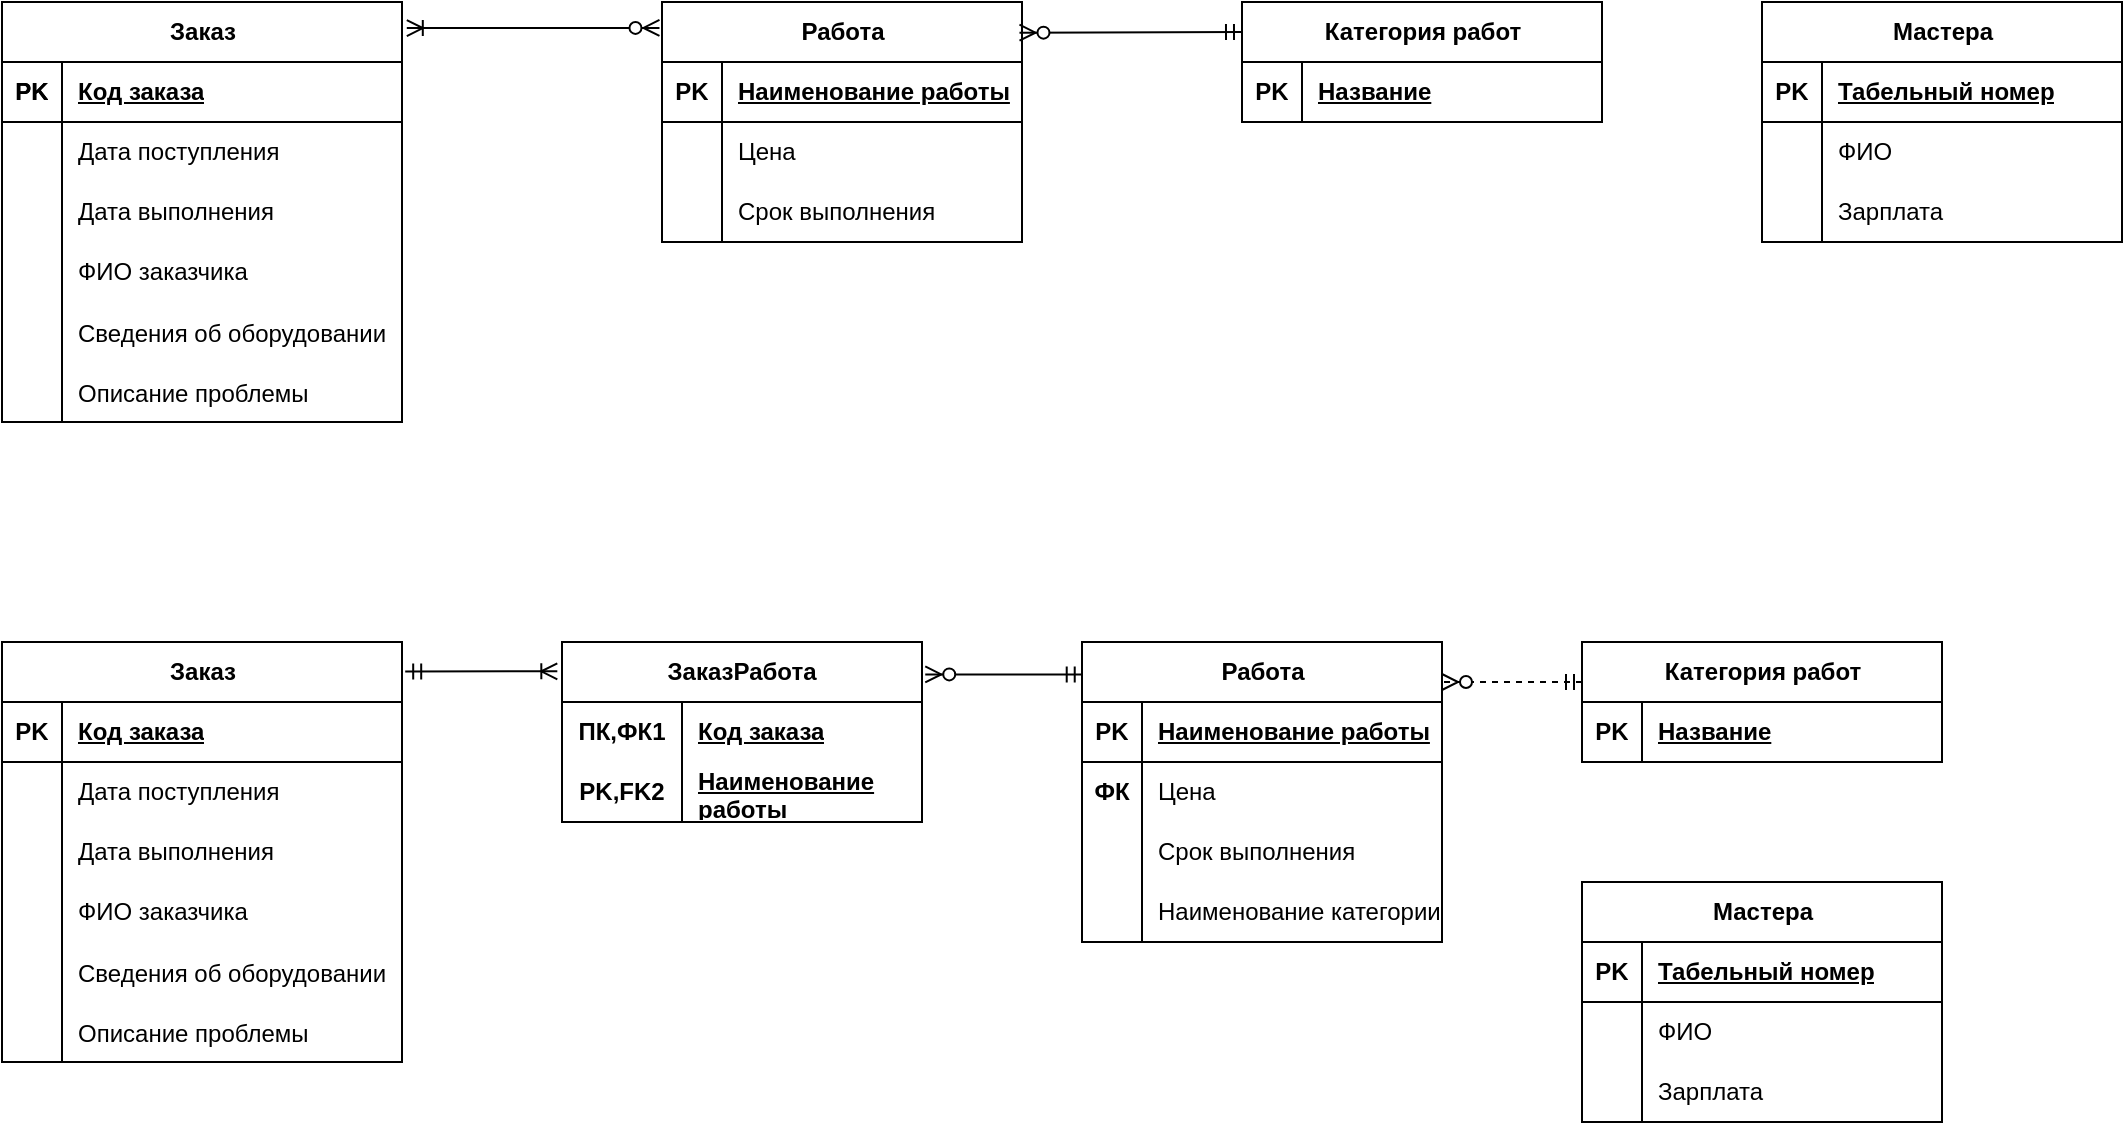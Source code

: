 <mxfile version="23.1.2" type="device" pages="5">
  <diagram name="Задание 1" id="WLPiTHSTsgnAJiPzms0t">
    <mxGraphModel dx="843" dy="500" grid="1" gridSize="10" guides="1" tooltips="1" connect="1" arrows="1" fold="1" page="1" pageScale="1" pageWidth="827" pageHeight="1169" math="0" shadow="0">
      <root>
        <mxCell id="0" />
        <mxCell id="1" parent="0" />
        <mxCell id="TQDcSbZN3-CYSB1NFUim-1" value="Заказ" style="shape=table;startSize=30;container=1;collapsible=1;childLayout=tableLayout;fixedRows=1;rowLines=0;fontStyle=1;align=center;resizeLast=1;html=1;" vertex="1" parent="1">
          <mxGeometry width="200" height="210" as="geometry" />
        </mxCell>
        <mxCell id="TQDcSbZN3-CYSB1NFUim-2" value="" style="shape=tableRow;horizontal=0;startSize=0;swimlaneHead=0;swimlaneBody=0;fillColor=none;collapsible=0;dropTarget=0;points=[[0,0.5],[1,0.5]];portConstraint=eastwest;top=0;left=0;right=0;bottom=1;" vertex="1" parent="TQDcSbZN3-CYSB1NFUim-1">
          <mxGeometry y="30" width="200" height="30" as="geometry" />
        </mxCell>
        <mxCell id="TQDcSbZN3-CYSB1NFUim-3" value="PK" style="shape=partialRectangle;connectable=0;fillColor=none;top=0;left=0;bottom=0;right=0;fontStyle=1;overflow=hidden;whiteSpace=wrap;html=1;" vertex="1" parent="TQDcSbZN3-CYSB1NFUim-2">
          <mxGeometry width="30" height="30" as="geometry">
            <mxRectangle width="30" height="30" as="alternateBounds" />
          </mxGeometry>
        </mxCell>
        <mxCell id="TQDcSbZN3-CYSB1NFUim-4" value="" style="shape=partialRectangle;connectable=0;fillColor=none;top=0;left=0;bottom=0;right=0;align=left;spacingLeft=6;fontStyle=5;overflow=hidden;whiteSpace=wrap;html=1;" vertex="1" parent="TQDcSbZN3-CYSB1NFUim-2">
          <mxGeometry x="30" width="170" height="30" as="geometry">
            <mxRectangle width="170" height="30" as="alternateBounds" />
          </mxGeometry>
        </mxCell>
        <mxCell id="TQDcSbZN3-CYSB1NFUim-5" value="" style="shape=tableRow;horizontal=0;startSize=0;swimlaneHead=0;swimlaneBody=0;fillColor=none;collapsible=0;dropTarget=0;points=[[0,0.5],[1,0.5]];portConstraint=eastwest;top=0;left=0;right=0;bottom=0;" vertex="1" parent="TQDcSbZN3-CYSB1NFUim-1">
          <mxGeometry y="60" width="200" height="30" as="geometry" />
        </mxCell>
        <mxCell id="TQDcSbZN3-CYSB1NFUim-6" value="" style="shape=partialRectangle;connectable=0;fillColor=none;top=0;left=0;bottom=0;right=0;editable=1;overflow=hidden;whiteSpace=wrap;html=1;" vertex="1" parent="TQDcSbZN3-CYSB1NFUim-5">
          <mxGeometry width="30" height="30" as="geometry">
            <mxRectangle width="30" height="30" as="alternateBounds" />
          </mxGeometry>
        </mxCell>
        <mxCell id="TQDcSbZN3-CYSB1NFUim-7" value="Дата поступления" style="shape=partialRectangle;connectable=0;fillColor=none;top=0;left=0;bottom=0;right=0;align=left;spacingLeft=6;overflow=hidden;whiteSpace=wrap;html=1;" vertex="1" parent="TQDcSbZN3-CYSB1NFUim-5">
          <mxGeometry x="30" width="170" height="30" as="geometry">
            <mxRectangle width="170" height="30" as="alternateBounds" />
          </mxGeometry>
        </mxCell>
        <mxCell id="TQDcSbZN3-CYSB1NFUim-8" value="" style="shape=tableRow;horizontal=0;startSize=0;swimlaneHead=0;swimlaneBody=0;fillColor=none;collapsible=0;dropTarget=0;points=[[0,0.5],[1,0.5]];portConstraint=eastwest;top=0;left=0;right=0;bottom=0;" vertex="1" parent="TQDcSbZN3-CYSB1NFUim-1">
          <mxGeometry y="90" width="200" height="30" as="geometry" />
        </mxCell>
        <mxCell id="TQDcSbZN3-CYSB1NFUim-9" value="" style="shape=partialRectangle;connectable=0;fillColor=none;top=0;left=0;bottom=0;right=0;editable=1;overflow=hidden;whiteSpace=wrap;html=1;" vertex="1" parent="TQDcSbZN3-CYSB1NFUim-8">
          <mxGeometry width="30" height="30" as="geometry">
            <mxRectangle width="30" height="30" as="alternateBounds" />
          </mxGeometry>
        </mxCell>
        <mxCell id="TQDcSbZN3-CYSB1NFUim-10" value="Дата выполнения" style="shape=partialRectangle;connectable=0;fillColor=none;top=0;left=0;bottom=0;right=0;align=left;spacingLeft=6;overflow=hidden;whiteSpace=wrap;html=1;" vertex="1" parent="TQDcSbZN3-CYSB1NFUim-8">
          <mxGeometry x="30" width="170" height="30" as="geometry">
            <mxRectangle width="170" height="30" as="alternateBounds" />
          </mxGeometry>
        </mxCell>
        <mxCell id="TQDcSbZN3-CYSB1NFUim-11" value="" style="shape=tableRow;horizontal=0;startSize=0;swimlaneHead=0;swimlaneBody=0;fillColor=none;collapsible=0;dropTarget=0;points=[[0,0.5],[1,0.5]];portConstraint=eastwest;top=0;left=0;right=0;bottom=0;" vertex="1" parent="TQDcSbZN3-CYSB1NFUim-1">
          <mxGeometry y="120" width="200" height="30" as="geometry" />
        </mxCell>
        <mxCell id="TQDcSbZN3-CYSB1NFUim-12" value="" style="shape=partialRectangle;connectable=0;fillColor=none;top=0;left=0;bottom=0;right=0;editable=1;overflow=hidden;whiteSpace=wrap;html=1;" vertex="1" parent="TQDcSbZN3-CYSB1NFUim-11">
          <mxGeometry width="30" height="30" as="geometry">
            <mxRectangle width="30" height="30" as="alternateBounds" />
          </mxGeometry>
        </mxCell>
        <mxCell id="TQDcSbZN3-CYSB1NFUim-13" value="ФИО заказчика" style="shape=partialRectangle;connectable=0;fillColor=none;top=0;left=0;bottom=0;right=0;align=left;spacingLeft=6;overflow=hidden;whiteSpace=wrap;html=1;" vertex="1" parent="TQDcSbZN3-CYSB1NFUim-11">
          <mxGeometry x="30" width="170" height="30" as="geometry">
            <mxRectangle width="170" height="30" as="alternateBounds" />
          </mxGeometry>
        </mxCell>
        <mxCell id="TQDcSbZN3-CYSB1NFUim-62" value="" style="shape=tableRow;horizontal=0;startSize=0;swimlaneHead=0;swimlaneBody=0;fillColor=none;collapsible=0;dropTarget=0;points=[[0,0.5],[1,0.5]];portConstraint=eastwest;top=0;left=0;right=0;bottom=0;whiteSpace=wrap;" vertex="1" parent="TQDcSbZN3-CYSB1NFUim-1">
          <mxGeometry y="150" width="200" height="30" as="geometry" />
        </mxCell>
        <mxCell id="TQDcSbZN3-CYSB1NFUim-63" value="" style="shape=partialRectangle;connectable=0;fillColor=none;top=0;left=0;bottom=0;right=0;editable=1;overflow=hidden;" vertex="1" parent="TQDcSbZN3-CYSB1NFUim-62">
          <mxGeometry width="30" height="30" as="geometry">
            <mxRectangle width="30" height="30" as="alternateBounds" />
          </mxGeometry>
        </mxCell>
        <mxCell id="TQDcSbZN3-CYSB1NFUim-64" value="Сведения об оборудовании" style="shape=partialRectangle;connectable=0;fillColor=none;top=0;left=0;bottom=0;right=0;align=left;spacingLeft=6;overflow=hidden;" vertex="1" parent="TQDcSbZN3-CYSB1NFUim-62">
          <mxGeometry x="30" width="170" height="30" as="geometry">
            <mxRectangle width="170" height="30" as="alternateBounds" />
          </mxGeometry>
        </mxCell>
        <mxCell id="TQDcSbZN3-CYSB1NFUim-65" value="" style="shape=tableRow;horizontal=0;startSize=0;swimlaneHead=0;swimlaneBody=0;fillColor=none;collapsible=0;dropTarget=0;points=[[0,0.5],[1,0.5]];portConstraint=eastwest;top=0;left=0;right=0;bottom=0;" vertex="1" parent="TQDcSbZN3-CYSB1NFUim-1">
          <mxGeometry y="180" width="200" height="30" as="geometry" />
        </mxCell>
        <mxCell id="TQDcSbZN3-CYSB1NFUim-66" value="" style="shape=partialRectangle;connectable=0;fillColor=none;top=0;left=0;bottom=0;right=0;editable=1;overflow=hidden;" vertex="1" parent="TQDcSbZN3-CYSB1NFUim-65">
          <mxGeometry width="30" height="30" as="geometry">
            <mxRectangle width="30" height="30" as="alternateBounds" />
          </mxGeometry>
        </mxCell>
        <mxCell id="TQDcSbZN3-CYSB1NFUim-67" value="Описание проблемы" style="shape=partialRectangle;connectable=0;fillColor=none;top=0;left=0;bottom=0;right=0;align=left;spacingLeft=6;overflow=hidden;" vertex="1" parent="TQDcSbZN3-CYSB1NFUim-65">
          <mxGeometry x="30" width="170" height="30" as="geometry">
            <mxRectangle width="170" height="30" as="alternateBounds" />
          </mxGeometry>
        </mxCell>
        <mxCell id="TQDcSbZN3-CYSB1NFUim-14" value="Работа" style="shape=table;startSize=30;container=1;collapsible=1;childLayout=tableLayout;fixedRows=1;rowLines=0;fontStyle=1;align=center;resizeLast=1;html=1;" vertex="1" parent="1">
          <mxGeometry x="330" width="180" height="120" as="geometry" />
        </mxCell>
        <mxCell id="TQDcSbZN3-CYSB1NFUim-15" value="" style="shape=tableRow;horizontal=0;startSize=0;swimlaneHead=0;swimlaneBody=0;fillColor=none;collapsible=0;dropTarget=0;points=[[0,0.5],[1,0.5]];portConstraint=eastwest;top=0;left=0;right=0;bottom=1;" vertex="1" parent="TQDcSbZN3-CYSB1NFUim-14">
          <mxGeometry y="30" width="180" height="30" as="geometry" />
        </mxCell>
        <mxCell id="TQDcSbZN3-CYSB1NFUim-16" value="PK" style="shape=partialRectangle;connectable=0;fillColor=none;top=0;left=0;bottom=0;right=0;fontStyle=1;overflow=hidden;whiteSpace=wrap;html=1;" vertex="1" parent="TQDcSbZN3-CYSB1NFUim-15">
          <mxGeometry width="30" height="30" as="geometry">
            <mxRectangle width="30" height="30" as="alternateBounds" />
          </mxGeometry>
        </mxCell>
        <mxCell id="TQDcSbZN3-CYSB1NFUim-17" value="Наименование работы" style="shape=partialRectangle;connectable=0;fillColor=none;top=0;left=0;bottom=0;right=0;align=left;spacingLeft=6;fontStyle=5;overflow=hidden;whiteSpace=wrap;html=1;" vertex="1" parent="TQDcSbZN3-CYSB1NFUim-15">
          <mxGeometry x="30" width="150" height="30" as="geometry">
            <mxRectangle width="150" height="30" as="alternateBounds" />
          </mxGeometry>
        </mxCell>
        <mxCell id="TQDcSbZN3-CYSB1NFUim-21" value="" style="shape=tableRow;horizontal=0;startSize=0;swimlaneHead=0;swimlaneBody=0;fillColor=none;collapsible=0;dropTarget=0;points=[[0,0.5],[1,0.5]];portConstraint=eastwest;top=0;left=0;right=0;bottom=0;" vertex="1" parent="TQDcSbZN3-CYSB1NFUim-14">
          <mxGeometry y="60" width="180" height="30" as="geometry" />
        </mxCell>
        <mxCell id="TQDcSbZN3-CYSB1NFUim-22" value="" style="shape=partialRectangle;connectable=0;fillColor=none;top=0;left=0;bottom=0;right=0;editable=1;overflow=hidden;whiteSpace=wrap;html=1;" vertex="1" parent="TQDcSbZN3-CYSB1NFUim-21">
          <mxGeometry width="30" height="30" as="geometry">
            <mxRectangle width="30" height="30" as="alternateBounds" />
          </mxGeometry>
        </mxCell>
        <mxCell id="TQDcSbZN3-CYSB1NFUim-23" value="Цена" style="shape=partialRectangle;connectable=0;fillColor=none;top=0;left=0;bottom=0;right=0;align=left;spacingLeft=6;overflow=hidden;whiteSpace=wrap;html=1;" vertex="1" parent="TQDcSbZN3-CYSB1NFUim-21">
          <mxGeometry x="30" width="150" height="30" as="geometry">
            <mxRectangle width="150" height="30" as="alternateBounds" />
          </mxGeometry>
        </mxCell>
        <mxCell id="TQDcSbZN3-CYSB1NFUim-24" value="" style="shape=tableRow;horizontal=0;startSize=0;swimlaneHead=0;swimlaneBody=0;fillColor=none;collapsible=0;dropTarget=0;points=[[0,0.5],[1,0.5]];portConstraint=eastwest;top=0;left=0;right=0;bottom=0;" vertex="1" parent="TQDcSbZN3-CYSB1NFUim-14">
          <mxGeometry y="90" width="180" height="30" as="geometry" />
        </mxCell>
        <mxCell id="TQDcSbZN3-CYSB1NFUim-25" value="" style="shape=partialRectangle;connectable=0;fillColor=none;top=0;left=0;bottom=0;right=0;editable=1;overflow=hidden;whiteSpace=wrap;html=1;" vertex="1" parent="TQDcSbZN3-CYSB1NFUim-24">
          <mxGeometry width="30" height="30" as="geometry">
            <mxRectangle width="30" height="30" as="alternateBounds" />
          </mxGeometry>
        </mxCell>
        <mxCell id="TQDcSbZN3-CYSB1NFUim-26" value="Срок выполнения" style="shape=partialRectangle;connectable=0;fillColor=none;top=0;left=0;bottom=0;right=0;align=left;spacingLeft=6;overflow=hidden;whiteSpace=wrap;html=1;" vertex="1" parent="TQDcSbZN3-CYSB1NFUim-24">
          <mxGeometry x="30" width="150" height="30" as="geometry">
            <mxRectangle width="150" height="30" as="alternateBounds" />
          </mxGeometry>
        </mxCell>
        <mxCell id="TQDcSbZN3-CYSB1NFUim-27" value="Категория работ" style="shape=table;startSize=30;container=1;collapsible=1;childLayout=tableLayout;fixedRows=1;rowLines=0;fontStyle=1;align=center;resizeLast=1;html=1;" vertex="1" parent="1">
          <mxGeometry x="620" width="180" height="60" as="geometry" />
        </mxCell>
        <mxCell id="TQDcSbZN3-CYSB1NFUim-28" value="" style="shape=tableRow;horizontal=0;startSize=0;swimlaneHead=0;swimlaneBody=0;fillColor=none;collapsible=0;dropTarget=0;points=[[0,0.5],[1,0.5]];portConstraint=eastwest;top=0;left=0;right=0;bottom=1;" vertex="1" parent="TQDcSbZN3-CYSB1NFUim-27">
          <mxGeometry y="30" width="180" height="30" as="geometry" />
        </mxCell>
        <mxCell id="TQDcSbZN3-CYSB1NFUim-29" value="PK" style="shape=partialRectangle;connectable=0;fillColor=none;top=0;left=0;bottom=0;right=0;fontStyle=1;overflow=hidden;whiteSpace=wrap;html=1;" vertex="1" parent="TQDcSbZN3-CYSB1NFUim-28">
          <mxGeometry width="30" height="30" as="geometry">
            <mxRectangle width="30" height="30" as="alternateBounds" />
          </mxGeometry>
        </mxCell>
        <mxCell id="TQDcSbZN3-CYSB1NFUim-30" value="Название" style="shape=partialRectangle;connectable=0;fillColor=none;top=0;left=0;bottom=0;right=0;align=left;spacingLeft=6;fontStyle=5;overflow=hidden;whiteSpace=wrap;html=1;" vertex="1" parent="TQDcSbZN3-CYSB1NFUim-28">
          <mxGeometry x="30" width="150" height="30" as="geometry">
            <mxRectangle width="150" height="30" as="alternateBounds" />
          </mxGeometry>
        </mxCell>
        <mxCell id="TQDcSbZN3-CYSB1NFUim-40" value="Мастера" style="shape=table;startSize=30;container=1;collapsible=1;childLayout=tableLayout;fixedRows=1;rowLines=0;fontStyle=1;align=center;resizeLast=1;html=1;" vertex="1" parent="1">
          <mxGeometry x="880" width="180" height="120" as="geometry" />
        </mxCell>
        <mxCell id="TQDcSbZN3-CYSB1NFUim-41" value="" style="shape=tableRow;horizontal=0;startSize=0;swimlaneHead=0;swimlaneBody=0;fillColor=none;collapsible=0;dropTarget=0;points=[[0,0.5],[1,0.5]];portConstraint=eastwest;top=0;left=0;right=0;bottom=1;" vertex="1" parent="TQDcSbZN3-CYSB1NFUim-40">
          <mxGeometry y="30" width="180" height="30" as="geometry" />
        </mxCell>
        <mxCell id="TQDcSbZN3-CYSB1NFUim-42" value="PK" style="shape=partialRectangle;connectable=0;fillColor=none;top=0;left=0;bottom=0;right=0;fontStyle=1;overflow=hidden;whiteSpace=wrap;html=1;" vertex="1" parent="TQDcSbZN3-CYSB1NFUim-41">
          <mxGeometry width="30" height="30" as="geometry">
            <mxRectangle width="30" height="30" as="alternateBounds" />
          </mxGeometry>
        </mxCell>
        <mxCell id="TQDcSbZN3-CYSB1NFUim-43" value="Табельный номер" style="shape=partialRectangle;connectable=0;fillColor=none;top=0;left=0;bottom=0;right=0;align=left;spacingLeft=6;fontStyle=5;overflow=hidden;whiteSpace=wrap;html=1;" vertex="1" parent="TQDcSbZN3-CYSB1NFUim-41">
          <mxGeometry x="30" width="150" height="30" as="geometry">
            <mxRectangle width="150" height="30" as="alternateBounds" />
          </mxGeometry>
        </mxCell>
        <mxCell id="TQDcSbZN3-CYSB1NFUim-47" value="" style="shape=tableRow;horizontal=0;startSize=0;swimlaneHead=0;swimlaneBody=0;fillColor=none;collapsible=0;dropTarget=0;points=[[0,0.5],[1,0.5]];portConstraint=eastwest;top=0;left=0;right=0;bottom=0;" vertex="1" parent="TQDcSbZN3-CYSB1NFUim-40">
          <mxGeometry y="60" width="180" height="30" as="geometry" />
        </mxCell>
        <mxCell id="TQDcSbZN3-CYSB1NFUim-48" value="" style="shape=partialRectangle;connectable=0;fillColor=none;top=0;left=0;bottom=0;right=0;editable=1;overflow=hidden;whiteSpace=wrap;html=1;" vertex="1" parent="TQDcSbZN3-CYSB1NFUim-47">
          <mxGeometry width="30" height="30" as="geometry">
            <mxRectangle width="30" height="30" as="alternateBounds" />
          </mxGeometry>
        </mxCell>
        <mxCell id="TQDcSbZN3-CYSB1NFUim-49" value="ФИО" style="shape=partialRectangle;connectable=0;fillColor=none;top=0;left=0;bottom=0;right=0;align=left;spacingLeft=6;overflow=hidden;whiteSpace=wrap;html=1;" vertex="1" parent="TQDcSbZN3-CYSB1NFUim-47">
          <mxGeometry x="30" width="150" height="30" as="geometry">
            <mxRectangle width="150" height="30" as="alternateBounds" />
          </mxGeometry>
        </mxCell>
        <mxCell id="TQDcSbZN3-CYSB1NFUim-50" value="" style="shape=tableRow;horizontal=0;startSize=0;swimlaneHead=0;swimlaneBody=0;fillColor=none;collapsible=0;dropTarget=0;points=[[0,0.5],[1,0.5]];portConstraint=eastwest;top=0;left=0;right=0;bottom=0;" vertex="1" parent="TQDcSbZN3-CYSB1NFUim-40">
          <mxGeometry y="90" width="180" height="30" as="geometry" />
        </mxCell>
        <mxCell id="TQDcSbZN3-CYSB1NFUim-51" value="" style="shape=partialRectangle;connectable=0;fillColor=none;top=0;left=0;bottom=0;right=0;editable=1;overflow=hidden;whiteSpace=wrap;html=1;" vertex="1" parent="TQDcSbZN3-CYSB1NFUim-50">
          <mxGeometry width="30" height="30" as="geometry">
            <mxRectangle width="30" height="30" as="alternateBounds" />
          </mxGeometry>
        </mxCell>
        <mxCell id="TQDcSbZN3-CYSB1NFUim-52" value="Зарплата" style="shape=partialRectangle;connectable=0;fillColor=none;top=0;left=0;bottom=0;right=0;align=left;spacingLeft=6;overflow=hidden;whiteSpace=wrap;html=1;" vertex="1" parent="TQDcSbZN3-CYSB1NFUim-50">
          <mxGeometry x="30" width="150" height="30" as="geometry">
            <mxRectangle width="150" height="30" as="alternateBounds" />
          </mxGeometry>
        </mxCell>
        <mxCell id="TQDcSbZN3-CYSB1NFUim-68" value="" style="shape=table;startSize=0;container=1;collapsible=1;childLayout=tableLayout;fixedRows=1;rowLines=0;fontStyle=0;align=center;resizeLast=1;strokeColor=none;fillColor=none;collapsible=0;" vertex="1" parent="1">
          <mxGeometry y="30" width="180" height="30" as="geometry" />
        </mxCell>
        <mxCell id="TQDcSbZN3-CYSB1NFUim-69" value="" style="shape=tableRow;horizontal=0;startSize=0;swimlaneHead=0;swimlaneBody=0;fillColor=none;collapsible=0;dropTarget=0;points=[[0,0.5],[1,0.5]];portConstraint=eastwest;top=0;left=0;right=0;bottom=1;" vertex="1" parent="TQDcSbZN3-CYSB1NFUim-68">
          <mxGeometry width="180" height="30" as="geometry" />
        </mxCell>
        <mxCell id="TQDcSbZN3-CYSB1NFUim-70" value="PK" style="shape=partialRectangle;connectable=0;fillColor=none;top=0;left=0;bottom=0;right=0;fontStyle=1;overflow=hidden;whiteSpace=wrap;html=1;" vertex="1" parent="TQDcSbZN3-CYSB1NFUim-69">
          <mxGeometry width="30" height="30" as="geometry">
            <mxRectangle width="30" height="30" as="alternateBounds" />
          </mxGeometry>
        </mxCell>
        <mxCell id="TQDcSbZN3-CYSB1NFUim-71" value="Код заказа" style="shape=partialRectangle;connectable=0;fillColor=none;top=0;left=0;bottom=0;right=0;align=left;spacingLeft=6;fontStyle=5;overflow=hidden;whiteSpace=wrap;html=1;" vertex="1" parent="TQDcSbZN3-CYSB1NFUim-69">
          <mxGeometry x="30" width="150" height="30" as="geometry">
            <mxRectangle width="150" height="30" as="alternateBounds" />
          </mxGeometry>
        </mxCell>
        <mxCell id="TQDcSbZN3-CYSB1NFUim-75" value="Заказ" style="shape=table;startSize=30;container=1;collapsible=1;childLayout=tableLayout;fixedRows=1;rowLines=0;fontStyle=1;align=center;resizeLast=1;html=1;" vertex="1" parent="1">
          <mxGeometry y="320" width="200" height="210" as="geometry" />
        </mxCell>
        <mxCell id="TQDcSbZN3-CYSB1NFUim-76" value="" style="shape=tableRow;horizontal=0;startSize=0;swimlaneHead=0;swimlaneBody=0;fillColor=none;collapsible=0;dropTarget=0;points=[[0,0.5],[1,0.5]];portConstraint=eastwest;top=0;left=0;right=0;bottom=1;" vertex="1" parent="TQDcSbZN3-CYSB1NFUim-75">
          <mxGeometry y="30" width="200" height="30" as="geometry" />
        </mxCell>
        <mxCell id="TQDcSbZN3-CYSB1NFUim-77" value="PK" style="shape=partialRectangle;connectable=0;fillColor=none;top=0;left=0;bottom=0;right=0;fontStyle=1;overflow=hidden;whiteSpace=wrap;html=1;" vertex="1" parent="TQDcSbZN3-CYSB1NFUim-76">
          <mxGeometry width="30" height="30" as="geometry">
            <mxRectangle width="30" height="30" as="alternateBounds" />
          </mxGeometry>
        </mxCell>
        <mxCell id="TQDcSbZN3-CYSB1NFUim-78" value="Код заказа" style="shape=partialRectangle;connectable=0;fillColor=none;top=0;left=0;bottom=0;right=0;align=left;spacingLeft=6;fontStyle=5;overflow=hidden;whiteSpace=wrap;html=1;" vertex="1" parent="TQDcSbZN3-CYSB1NFUim-76">
          <mxGeometry x="30" width="170" height="30" as="geometry">
            <mxRectangle width="170" height="30" as="alternateBounds" />
          </mxGeometry>
        </mxCell>
        <mxCell id="TQDcSbZN3-CYSB1NFUim-79" value="" style="shape=tableRow;horizontal=0;startSize=0;swimlaneHead=0;swimlaneBody=0;fillColor=none;collapsible=0;dropTarget=0;points=[[0,0.5],[1,0.5]];portConstraint=eastwest;top=0;left=0;right=0;bottom=0;" vertex="1" parent="TQDcSbZN3-CYSB1NFUim-75">
          <mxGeometry y="60" width="200" height="30" as="geometry" />
        </mxCell>
        <mxCell id="TQDcSbZN3-CYSB1NFUim-80" value="" style="shape=partialRectangle;connectable=0;fillColor=none;top=0;left=0;bottom=0;right=0;editable=1;overflow=hidden;whiteSpace=wrap;html=1;" vertex="1" parent="TQDcSbZN3-CYSB1NFUim-79">
          <mxGeometry width="30" height="30" as="geometry">
            <mxRectangle width="30" height="30" as="alternateBounds" />
          </mxGeometry>
        </mxCell>
        <mxCell id="TQDcSbZN3-CYSB1NFUim-81" value="Дата поступления" style="shape=partialRectangle;connectable=0;fillColor=none;top=0;left=0;bottom=0;right=0;align=left;spacingLeft=6;overflow=hidden;whiteSpace=wrap;html=1;" vertex="1" parent="TQDcSbZN3-CYSB1NFUim-79">
          <mxGeometry x="30" width="170" height="30" as="geometry">
            <mxRectangle width="170" height="30" as="alternateBounds" />
          </mxGeometry>
        </mxCell>
        <mxCell id="TQDcSbZN3-CYSB1NFUim-82" value="" style="shape=tableRow;horizontal=0;startSize=0;swimlaneHead=0;swimlaneBody=0;fillColor=none;collapsible=0;dropTarget=0;points=[[0,0.5],[1,0.5]];portConstraint=eastwest;top=0;left=0;right=0;bottom=0;" vertex="1" parent="TQDcSbZN3-CYSB1NFUim-75">
          <mxGeometry y="90" width="200" height="30" as="geometry" />
        </mxCell>
        <mxCell id="TQDcSbZN3-CYSB1NFUim-83" value="" style="shape=partialRectangle;connectable=0;fillColor=none;top=0;left=0;bottom=0;right=0;editable=1;overflow=hidden;whiteSpace=wrap;html=1;" vertex="1" parent="TQDcSbZN3-CYSB1NFUim-82">
          <mxGeometry width="30" height="30" as="geometry">
            <mxRectangle width="30" height="30" as="alternateBounds" />
          </mxGeometry>
        </mxCell>
        <mxCell id="TQDcSbZN3-CYSB1NFUim-84" value="Дата выполнения" style="shape=partialRectangle;connectable=0;fillColor=none;top=0;left=0;bottom=0;right=0;align=left;spacingLeft=6;overflow=hidden;whiteSpace=wrap;html=1;" vertex="1" parent="TQDcSbZN3-CYSB1NFUim-82">
          <mxGeometry x="30" width="170" height="30" as="geometry">
            <mxRectangle width="170" height="30" as="alternateBounds" />
          </mxGeometry>
        </mxCell>
        <mxCell id="TQDcSbZN3-CYSB1NFUim-85" value="" style="shape=tableRow;horizontal=0;startSize=0;swimlaneHead=0;swimlaneBody=0;fillColor=none;collapsible=0;dropTarget=0;points=[[0,0.5],[1,0.5]];portConstraint=eastwest;top=0;left=0;right=0;bottom=0;" vertex="1" parent="TQDcSbZN3-CYSB1NFUim-75">
          <mxGeometry y="120" width="200" height="30" as="geometry" />
        </mxCell>
        <mxCell id="TQDcSbZN3-CYSB1NFUim-86" value="" style="shape=partialRectangle;connectable=0;fillColor=none;top=0;left=0;bottom=0;right=0;editable=1;overflow=hidden;whiteSpace=wrap;html=1;" vertex="1" parent="TQDcSbZN3-CYSB1NFUim-85">
          <mxGeometry width="30" height="30" as="geometry">
            <mxRectangle width="30" height="30" as="alternateBounds" />
          </mxGeometry>
        </mxCell>
        <mxCell id="TQDcSbZN3-CYSB1NFUim-87" value="ФИО заказчика" style="shape=partialRectangle;connectable=0;fillColor=none;top=0;left=0;bottom=0;right=0;align=left;spacingLeft=6;overflow=hidden;whiteSpace=wrap;html=1;" vertex="1" parent="TQDcSbZN3-CYSB1NFUim-85">
          <mxGeometry x="30" width="170" height="30" as="geometry">
            <mxRectangle width="170" height="30" as="alternateBounds" />
          </mxGeometry>
        </mxCell>
        <mxCell id="TQDcSbZN3-CYSB1NFUim-88" value="" style="shape=tableRow;horizontal=0;startSize=0;swimlaneHead=0;swimlaneBody=0;fillColor=none;collapsible=0;dropTarget=0;points=[[0,0.5],[1,0.5]];portConstraint=eastwest;top=0;left=0;right=0;bottom=0;whiteSpace=wrap;" vertex="1" parent="TQDcSbZN3-CYSB1NFUim-75">
          <mxGeometry y="150" width="200" height="30" as="geometry" />
        </mxCell>
        <mxCell id="TQDcSbZN3-CYSB1NFUim-89" value="" style="shape=partialRectangle;connectable=0;fillColor=none;top=0;left=0;bottom=0;right=0;editable=1;overflow=hidden;" vertex="1" parent="TQDcSbZN3-CYSB1NFUim-88">
          <mxGeometry width="30" height="30" as="geometry">
            <mxRectangle width="30" height="30" as="alternateBounds" />
          </mxGeometry>
        </mxCell>
        <mxCell id="TQDcSbZN3-CYSB1NFUim-90" value="Сведения об оборудовании" style="shape=partialRectangle;connectable=0;fillColor=none;top=0;left=0;bottom=0;right=0;align=left;spacingLeft=6;overflow=hidden;" vertex="1" parent="TQDcSbZN3-CYSB1NFUim-88">
          <mxGeometry x="30" width="170" height="30" as="geometry">
            <mxRectangle width="170" height="30" as="alternateBounds" />
          </mxGeometry>
        </mxCell>
        <mxCell id="TQDcSbZN3-CYSB1NFUim-91" value="" style="shape=tableRow;horizontal=0;startSize=0;swimlaneHead=0;swimlaneBody=0;fillColor=none;collapsible=0;dropTarget=0;points=[[0,0.5],[1,0.5]];portConstraint=eastwest;top=0;left=0;right=0;bottom=0;" vertex="1" parent="TQDcSbZN3-CYSB1NFUim-75">
          <mxGeometry y="180" width="200" height="30" as="geometry" />
        </mxCell>
        <mxCell id="TQDcSbZN3-CYSB1NFUim-92" value="" style="shape=partialRectangle;connectable=0;fillColor=none;top=0;left=0;bottom=0;right=0;editable=1;overflow=hidden;" vertex="1" parent="TQDcSbZN3-CYSB1NFUim-91">
          <mxGeometry width="30" height="30" as="geometry">
            <mxRectangle width="30" height="30" as="alternateBounds" />
          </mxGeometry>
        </mxCell>
        <mxCell id="TQDcSbZN3-CYSB1NFUim-93" value="Описание проблемы" style="shape=partialRectangle;connectable=0;fillColor=none;top=0;left=0;bottom=0;right=0;align=left;spacingLeft=6;overflow=hidden;" vertex="1" parent="TQDcSbZN3-CYSB1NFUim-91">
          <mxGeometry x="30" width="170" height="30" as="geometry">
            <mxRectangle width="170" height="30" as="alternateBounds" />
          </mxGeometry>
        </mxCell>
        <mxCell id="TQDcSbZN3-CYSB1NFUim-159" value="" style="edgeStyle=entityRelationEdgeStyle;fontSize=12;html=1;endArrow=ERoneToMany;startArrow=ERzeroToMany;rounded=0;entryX=1.012;entryY=0.062;entryDx=0;entryDy=0;entryPerimeter=0;exitX=-0.007;exitY=0.108;exitDx=0;exitDy=0;exitPerimeter=0;" edge="1" parent="1" source="TQDcSbZN3-CYSB1NFUim-14" target="TQDcSbZN3-CYSB1NFUim-1">
          <mxGeometry width="100" height="100" relative="1" as="geometry">
            <mxPoint x="270" y="60" as="sourcePoint" />
            <mxPoint x="580" y="160" as="targetPoint" />
            <Array as="points">
              <mxPoint x="330" y="13" />
              <mxPoint x="280" y="80" />
            </Array>
          </mxGeometry>
        </mxCell>
        <mxCell id="TQDcSbZN3-CYSB1NFUim-160" value="" style="fontSize=12;html=1;endArrow=ERzeroToMany;startArrow=ERmandOne;rounded=0;exitX=0;exitY=0.25;exitDx=0;exitDy=0;entryX=0.993;entryY=0.128;entryDx=0;entryDy=0;entryPerimeter=0;" edge="1" parent="1" source="TQDcSbZN3-CYSB1NFUim-27" target="TQDcSbZN3-CYSB1NFUim-14">
          <mxGeometry width="100" height="100" relative="1" as="geometry">
            <mxPoint x="540" y="270" as="sourcePoint" />
            <mxPoint x="520" y="20" as="targetPoint" />
          </mxGeometry>
        </mxCell>
        <mxCell id="TQDcSbZN3-CYSB1NFUim-161" value="" style="fontSize=12;html=1;endArrow=ERoneToMany;startArrow=ERmandOne;rounded=0;exitX=1.008;exitY=0.07;exitDx=0;exitDy=0;exitPerimeter=0;entryX=-0.013;entryY=0.122;entryDx=0;entryDy=0;entryPerimeter=0;" edge="1" parent="1" source="TQDcSbZN3-CYSB1NFUim-75">
          <mxGeometry width="100" height="100" relative="1" as="geometry">
            <mxPoint x="310" y="300" as="sourcePoint" />
            <mxPoint x="277.66" y="334.64" as="targetPoint" />
          </mxGeometry>
        </mxCell>
        <mxCell id="TQDcSbZN3-CYSB1NFUim-162" value="" style="fontSize=12;html=1;endArrow=ERzeroToMany;startArrow=ERmandOne;rounded=0;entryX=1.009;entryY=0.135;entryDx=0;entryDy=0;entryPerimeter=0;exitX=0.002;exitY=0.108;exitDx=0;exitDy=0;exitPerimeter=0;" edge="1" parent="1" source="TQDcSbZN3-CYSB1NFUim-163">
          <mxGeometry width="100" height="100" relative="1" as="geometry">
            <mxPoint x="550" y="390" as="sourcePoint" />
            <mxPoint x="461.62" y="336.2" as="targetPoint" />
          </mxGeometry>
        </mxCell>
        <mxCell id="TQDcSbZN3-CYSB1NFUim-163" value="Работа" style="shape=table;startSize=30;container=1;collapsible=1;childLayout=tableLayout;fixedRows=1;rowLines=0;fontStyle=1;align=center;resizeLast=1;html=1;" vertex="1" parent="1">
          <mxGeometry x="540" y="320" width="180" height="150" as="geometry" />
        </mxCell>
        <mxCell id="TQDcSbZN3-CYSB1NFUim-164" value="" style="shape=tableRow;horizontal=0;startSize=0;swimlaneHead=0;swimlaneBody=0;fillColor=none;collapsible=0;dropTarget=0;points=[[0,0.5],[1,0.5]];portConstraint=eastwest;top=0;left=0;right=0;bottom=1;" vertex="1" parent="TQDcSbZN3-CYSB1NFUim-163">
          <mxGeometry y="30" width="180" height="30" as="geometry" />
        </mxCell>
        <mxCell id="TQDcSbZN3-CYSB1NFUim-165" value="PK" style="shape=partialRectangle;connectable=0;fillColor=none;top=0;left=0;bottom=0;right=0;fontStyle=1;overflow=hidden;whiteSpace=wrap;html=1;" vertex="1" parent="TQDcSbZN3-CYSB1NFUim-164">
          <mxGeometry width="30" height="30" as="geometry">
            <mxRectangle width="30" height="30" as="alternateBounds" />
          </mxGeometry>
        </mxCell>
        <mxCell id="TQDcSbZN3-CYSB1NFUim-166" value="Наименование работы" style="shape=partialRectangle;connectable=0;fillColor=none;top=0;left=0;bottom=0;right=0;align=left;spacingLeft=6;fontStyle=5;overflow=hidden;whiteSpace=wrap;html=1;" vertex="1" parent="TQDcSbZN3-CYSB1NFUim-164">
          <mxGeometry x="30" width="150" height="30" as="geometry">
            <mxRectangle width="150" height="30" as="alternateBounds" />
          </mxGeometry>
        </mxCell>
        <mxCell id="TQDcSbZN3-CYSB1NFUim-167" value="" style="shape=tableRow;horizontal=0;startSize=0;swimlaneHead=0;swimlaneBody=0;fillColor=none;collapsible=0;dropTarget=0;points=[[0,0.5],[1,0.5]];portConstraint=eastwest;top=0;left=0;right=0;bottom=0;" vertex="1" parent="TQDcSbZN3-CYSB1NFUim-163">
          <mxGeometry y="60" width="180" height="30" as="geometry" />
        </mxCell>
        <mxCell id="TQDcSbZN3-CYSB1NFUim-168" value="&lt;b&gt;ФК&lt;/b&gt;" style="shape=partialRectangle;connectable=0;fillColor=none;top=0;left=0;bottom=0;right=0;editable=1;overflow=hidden;whiteSpace=wrap;html=1;" vertex="1" parent="TQDcSbZN3-CYSB1NFUim-167">
          <mxGeometry width="30" height="30" as="geometry">
            <mxRectangle width="30" height="30" as="alternateBounds" />
          </mxGeometry>
        </mxCell>
        <mxCell id="TQDcSbZN3-CYSB1NFUim-169" value="Цена" style="shape=partialRectangle;connectable=0;fillColor=none;top=0;left=0;bottom=0;right=0;align=left;spacingLeft=6;overflow=hidden;whiteSpace=wrap;html=1;" vertex="1" parent="TQDcSbZN3-CYSB1NFUim-167">
          <mxGeometry x="30" width="150" height="30" as="geometry">
            <mxRectangle width="150" height="30" as="alternateBounds" />
          </mxGeometry>
        </mxCell>
        <mxCell id="TQDcSbZN3-CYSB1NFUim-170" value="" style="shape=tableRow;horizontal=0;startSize=0;swimlaneHead=0;swimlaneBody=0;fillColor=none;collapsible=0;dropTarget=0;points=[[0,0.5],[1,0.5]];portConstraint=eastwest;top=0;left=0;right=0;bottom=0;" vertex="1" parent="TQDcSbZN3-CYSB1NFUim-163">
          <mxGeometry y="90" width="180" height="30" as="geometry" />
        </mxCell>
        <mxCell id="TQDcSbZN3-CYSB1NFUim-171" value="" style="shape=partialRectangle;connectable=0;fillColor=none;top=0;left=0;bottom=0;right=0;editable=1;overflow=hidden;whiteSpace=wrap;html=1;" vertex="1" parent="TQDcSbZN3-CYSB1NFUim-170">
          <mxGeometry width="30" height="30" as="geometry">
            <mxRectangle width="30" height="30" as="alternateBounds" />
          </mxGeometry>
        </mxCell>
        <mxCell id="TQDcSbZN3-CYSB1NFUim-172" value="Срок выполнения" style="shape=partialRectangle;connectable=0;fillColor=none;top=0;left=0;bottom=0;right=0;align=left;spacingLeft=6;overflow=hidden;whiteSpace=wrap;html=1;" vertex="1" parent="TQDcSbZN3-CYSB1NFUim-170">
          <mxGeometry x="30" width="150" height="30" as="geometry">
            <mxRectangle width="150" height="30" as="alternateBounds" />
          </mxGeometry>
        </mxCell>
        <mxCell id="CsvpZ6e4qsmoAd2LpGVZ-20" value="" style="shape=tableRow;horizontal=0;startSize=0;swimlaneHead=0;swimlaneBody=0;fillColor=none;collapsible=0;dropTarget=0;points=[[0,0.5],[1,0.5]];portConstraint=eastwest;top=0;left=0;right=0;bottom=0;" vertex="1" parent="TQDcSbZN3-CYSB1NFUim-163">
          <mxGeometry y="120" width="180" height="30" as="geometry" />
        </mxCell>
        <mxCell id="CsvpZ6e4qsmoAd2LpGVZ-21" value="" style="shape=partialRectangle;connectable=0;fillColor=none;top=0;left=0;bottom=0;right=0;editable=1;overflow=hidden;whiteSpace=wrap;html=1;" vertex="1" parent="CsvpZ6e4qsmoAd2LpGVZ-20">
          <mxGeometry width="30" height="30" as="geometry">
            <mxRectangle width="30" height="30" as="alternateBounds" />
          </mxGeometry>
        </mxCell>
        <mxCell id="CsvpZ6e4qsmoAd2LpGVZ-22" value="Наименование категории" style="shape=partialRectangle;connectable=0;fillColor=none;top=0;left=0;bottom=0;right=0;align=left;spacingLeft=6;overflow=hidden;whiteSpace=wrap;html=1;" vertex="1" parent="CsvpZ6e4qsmoAd2LpGVZ-20">
          <mxGeometry x="30" width="150" height="30" as="geometry">
            <mxRectangle width="150" height="30" as="alternateBounds" />
          </mxGeometry>
        </mxCell>
        <mxCell id="TQDcSbZN3-CYSB1NFUim-173" value="Категория работ" style="shape=table;startSize=30;container=1;collapsible=1;childLayout=tableLayout;fixedRows=1;rowLines=0;fontStyle=1;align=center;resizeLast=1;html=1;" vertex="1" parent="1">
          <mxGeometry x="790" y="320" width="180" height="60" as="geometry" />
        </mxCell>
        <mxCell id="TQDcSbZN3-CYSB1NFUim-174" value="" style="shape=tableRow;horizontal=0;startSize=0;swimlaneHead=0;swimlaneBody=0;fillColor=none;collapsible=0;dropTarget=0;points=[[0,0.5],[1,0.5]];portConstraint=eastwest;top=0;left=0;right=0;bottom=1;" vertex="1" parent="TQDcSbZN3-CYSB1NFUim-173">
          <mxGeometry y="30" width="180" height="30" as="geometry" />
        </mxCell>
        <mxCell id="TQDcSbZN3-CYSB1NFUim-175" value="PK" style="shape=partialRectangle;connectable=0;fillColor=none;top=0;left=0;bottom=0;right=0;fontStyle=1;overflow=hidden;whiteSpace=wrap;html=1;" vertex="1" parent="TQDcSbZN3-CYSB1NFUim-174">
          <mxGeometry width="30" height="30" as="geometry">
            <mxRectangle width="30" height="30" as="alternateBounds" />
          </mxGeometry>
        </mxCell>
        <mxCell id="TQDcSbZN3-CYSB1NFUim-176" value="Название" style="shape=partialRectangle;connectable=0;fillColor=none;top=0;left=0;bottom=0;right=0;align=left;spacingLeft=6;fontStyle=5;overflow=hidden;whiteSpace=wrap;html=1;" vertex="1" parent="TQDcSbZN3-CYSB1NFUim-174">
          <mxGeometry x="30" width="150" height="30" as="geometry">
            <mxRectangle width="150" height="30" as="alternateBounds" />
          </mxGeometry>
        </mxCell>
        <mxCell id="TQDcSbZN3-CYSB1NFUim-177" value="" style="fontSize=12;html=1;endArrow=ERzeroToMany;startArrow=ERmandOne;rounded=0;entryX=1.009;entryY=0.135;entryDx=0;entryDy=0;entryPerimeter=0;dashed=1;" edge="1" parent="1">
          <mxGeometry width="100" height="100" relative="1" as="geometry">
            <mxPoint x="790" y="340" as="sourcePoint" />
            <mxPoint x="720" y="340" as="targetPoint" />
          </mxGeometry>
        </mxCell>
        <mxCell id="TQDcSbZN3-CYSB1NFUim-178" value="Мастера" style="shape=table;startSize=30;container=1;collapsible=1;childLayout=tableLayout;fixedRows=1;rowLines=0;fontStyle=1;align=center;resizeLast=1;html=1;" vertex="1" parent="1">
          <mxGeometry x="790" y="440" width="180" height="120" as="geometry" />
        </mxCell>
        <mxCell id="TQDcSbZN3-CYSB1NFUim-179" value="" style="shape=tableRow;horizontal=0;startSize=0;swimlaneHead=0;swimlaneBody=0;fillColor=none;collapsible=0;dropTarget=0;points=[[0,0.5],[1,0.5]];portConstraint=eastwest;top=0;left=0;right=0;bottom=1;" vertex="1" parent="TQDcSbZN3-CYSB1NFUim-178">
          <mxGeometry y="30" width="180" height="30" as="geometry" />
        </mxCell>
        <mxCell id="TQDcSbZN3-CYSB1NFUim-180" value="PK" style="shape=partialRectangle;connectable=0;fillColor=none;top=0;left=0;bottom=0;right=0;fontStyle=1;overflow=hidden;whiteSpace=wrap;html=1;" vertex="1" parent="TQDcSbZN3-CYSB1NFUim-179">
          <mxGeometry width="30" height="30" as="geometry">
            <mxRectangle width="30" height="30" as="alternateBounds" />
          </mxGeometry>
        </mxCell>
        <mxCell id="TQDcSbZN3-CYSB1NFUim-181" value="Табельный номер" style="shape=partialRectangle;connectable=0;fillColor=none;top=0;left=0;bottom=0;right=0;align=left;spacingLeft=6;fontStyle=5;overflow=hidden;whiteSpace=wrap;html=1;" vertex="1" parent="TQDcSbZN3-CYSB1NFUim-179">
          <mxGeometry x="30" width="150" height="30" as="geometry">
            <mxRectangle width="150" height="30" as="alternateBounds" />
          </mxGeometry>
        </mxCell>
        <mxCell id="TQDcSbZN3-CYSB1NFUim-182" value="" style="shape=tableRow;horizontal=0;startSize=0;swimlaneHead=0;swimlaneBody=0;fillColor=none;collapsible=0;dropTarget=0;points=[[0,0.5],[1,0.5]];portConstraint=eastwest;top=0;left=0;right=0;bottom=0;" vertex="1" parent="TQDcSbZN3-CYSB1NFUim-178">
          <mxGeometry y="60" width="180" height="30" as="geometry" />
        </mxCell>
        <mxCell id="TQDcSbZN3-CYSB1NFUim-183" value="" style="shape=partialRectangle;connectable=0;fillColor=none;top=0;left=0;bottom=0;right=0;editable=1;overflow=hidden;whiteSpace=wrap;html=1;" vertex="1" parent="TQDcSbZN3-CYSB1NFUim-182">
          <mxGeometry width="30" height="30" as="geometry">
            <mxRectangle width="30" height="30" as="alternateBounds" />
          </mxGeometry>
        </mxCell>
        <mxCell id="TQDcSbZN3-CYSB1NFUim-184" value="ФИО" style="shape=partialRectangle;connectable=0;fillColor=none;top=0;left=0;bottom=0;right=0;align=left;spacingLeft=6;overflow=hidden;whiteSpace=wrap;html=1;" vertex="1" parent="TQDcSbZN3-CYSB1NFUim-182">
          <mxGeometry x="30" width="150" height="30" as="geometry">
            <mxRectangle width="150" height="30" as="alternateBounds" />
          </mxGeometry>
        </mxCell>
        <mxCell id="TQDcSbZN3-CYSB1NFUim-185" value="" style="shape=tableRow;horizontal=0;startSize=0;swimlaneHead=0;swimlaneBody=0;fillColor=none;collapsible=0;dropTarget=0;points=[[0,0.5],[1,0.5]];portConstraint=eastwest;top=0;left=0;right=0;bottom=0;" vertex="1" parent="TQDcSbZN3-CYSB1NFUim-178">
          <mxGeometry y="90" width="180" height="30" as="geometry" />
        </mxCell>
        <mxCell id="TQDcSbZN3-CYSB1NFUim-186" value="" style="shape=partialRectangle;connectable=0;fillColor=none;top=0;left=0;bottom=0;right=0;editable=1;overflow=hidden;whiteSpace=wrap;html=1;" vertex="1" parent="TQDcSbZN3-CYSB1NFUim-185">
          <mxGeometry width="30" height="30" as="geometry">
            <mxRectangle width="30" height="30" as="alternateBounds" />
          </mxGeometry>
        </mxCell>
        <mxCell id="TQDcSbZN3-CYSB1NFUim-187" value="Зарплата" style="shape=partialRectangle;connectable=0;fillColor=none;top=0;left=0;bottom=0;right=0;align=left;spacingLeft=6;overflow=hidden;whiteSpace=wrap;html=1;" vertex="1" parent="TQDcSbZN3-CYSB1NFUim-185">
          <mxGeometry x="30" width="150" height="30" as="geometry">
            <mxRectangle width="150" height="30" as="alternateBounds" />
          </mxGeometry>
        </mxCell>
        <mxCell id="CsvpZ6e4qsmoAd2LpGVZ-7" value="ЗаказРабота" style="shape=table;startSize=30;container=1;collapsible=1;childLayout=tableLayout;fixedRows=1;rowLines=0;fontStyle=1;align=center;resizeLast=1;html=1;whiteSpace=wrap;" vertex="1" parent="1">
          <mxGeometry x="280" y="320" width="180" height="90" as="geometry" />
        </mxCell>
        <mxCell id="CsvpZ6e4qsmoAd2LpGVZ-8" value="" style="shape=tableRow;horizontal=0;startSize=0;swimlaneHead=0;swimlaneBody=0;fillColor=none;collapsible=0;dropTarget=0;points=[[0,0.5],[1,0.5]];portConstraint=eastwest;top=0;left=0;right=0;bottom=0;html=1;" vertex="1" parent="CsvpZ6e4qsmoAd2LpGVZ-7">
          <mxGeometry y="30" width="180" height="30" as="geometry" />
        </mxCell>
        <mxCell id="CsvpZ6e4qsmoAd2LpGVZ-9" value="ПК,ФК1" style="shape=partialRectangle;connectable=0;fillColor=none;top=0;left=0;bottom=0;right=0;fontStyle=1;overflow=hidden;html=1;whiteSpace=wrap;" vertex="1" parent="CsvpZ6e4qsmoAd2LpGVZ-8">
          <mxGeometry width="60" height="30" as="geometry">
            <mxRectangle width="60" height="30" as="alternateBounds" />
          </mxGeometry>
        </mxCell>
        <mxCell id="CsvpZ6e4qsmoAd2LpGVZ-10" value="Код заказа" style="shape=partialRectangle;connectable=0;fillColor=none;top=0;left=0;bottom=0;right=0;align=left;spacingLeft=6;fontStyle=5;overflow=hidden;html=1;whiteSpace=wrap;" vertex="1" parent="CsvpZ6e4qsmoAd2LpGVZ-8">
          <mxGeometry x="60" width="120" height="30" as="geometry">
            <mxRectangle width="120" height="30" as="alternateBounds" />
          </mxGeometry>
        </mxCell>
        <mxCell id="CsvpZ6e4qsmoAd2LpGVZ-11" value="" style="shape=tableRow;horizontal=0;startSize=0;swimlaneHead=0;swimlaneBody=0;fillColor=none;collapsible=0;dropTarget=0;points=[[0,0.5],[1,0.5]];portConstraint=eastwest;top=0;left=0;right=0;bottom=1;html=1;" vertex="1" parent="CsvpZ6e4qsmoAd2LpGVZ-7">
          <mxGeometry y="60" width="180" height="30" as="geometry" />
        </mxCell>
        <mxCell id="CsvpZ6e4qsmoAd2LpGVZ-12" value="PK,FK2" style="shape=partialRectangle;connectable=0;fillColor=none;top=0;left=0;bottom=0;right=0;fontStyle=1;overflow=hidden;html=1;whiteSpace=wrap;" vertex="1" parent="CsvpZ6e4qsmoAd2LpGVZ-11">
          <mxGeometry width="60" height="30" as="geometry">
            <mxRectangle width="60" height="30" as="alternateBounds" />
          </mxGeometry>
        </mxCell>
        <mxCell id="CsvpZ6e4qsmoAd2LpGVZ-13" value="Наименование работы" style="shape=partialRectangle;connectable=0;fillColor=none;top=0;left=0;bottom=0;right=0;align=left;spacingLeft=6;fontStyle=5;overflow=hidden;html=1;whiteSpace=wrap;" vertex="1" parent="CsvpZ6e4qsmoAd2LpGVZ-11">
          <mxGeometry x="60" width="120" height="30" as="geometry">
            <mxRectangle width="120" height="30" as="alternateBounds" />
          </mxGeometry>
        </mxCell>
      </root>
    </mxGraphModel>
  </diagram>
  <diagram name="Задание 2" id="oLWoqZ3DtRPJprjVNAKf">
    <mxGraphModel dx="1191" dy="706" grid="1" gridSize="10" guides="1" tooltips="1" connect="1" arrows="1" fold="1" page="1" pageScale="1" pageWidth="827" pageHeight="1169" math="0" shadow="0">
      <root>
        <mxCell id="qLXD9Gn5euPpYODOYzB8-0" />
        <mxCell id="qLXD9Gn5euPpYODOYzB8-1" parent="qLXD9Gn5euPpYODOYzB8-0" />
        <mxCell id="qLXD9Gn5euPpYODOYzB8-2" value="Заказ" style="shape=table;startSize=30;container=1;collapsible=1;childLayout=tableLayout;fixedRows=1;rowLines=0;fontStyle=1;align=center;resizeLast=1;html=1;" vertex="1" parent="qLXD9Gn5euPpYODOYzB8-1">
          <mxGeometry width="200" height="210" as="geometry" />
        </mxCell>
        <mxCell id="qLXD9Gn5euPpYODOYzB8-3" value="" style="shape=tableRow;horizontal=0;startSize=0;swimlaneHead=0;swimlaneBody=0;fillColor=none;collapsible=0;dropTarget=0;points=[[0,0.5],[1,0.5]];portConstraint=eastwest;top=0;left=0;right=0;bottom=1;" vertex="1" parent="qLXD9Gn5euPpYODOYzB8-2">
          <mxGeometry y="30" width="200" height="30" as="geometry" />
        </mxCell>
        <mxCell id="qLXD9Gn5euPpYODOYzB8-4" value="PK" style="shape=partialRectangle;connectable=0;fillColor=none;top=0;left=0;bottom=0;right=0;fontStyle=1;overflow=hidden;whiteSpace=wrap;html=1;" vertex="1" parent="qLXD9Gn5euPpYODOYzB8-3">
          <mxGeometry width="30" height="30" as="geometry">
            <mxRectangle width="30" height="30" as="alternateBounds" />
          </mxGeometry>
        </mxCell>
        <mxCell id="qLXD9Gn5euPpYODOYzB8-5" value="" style="shape=partialRectangle;connectable=0;fillColor=none;top=0;left=0;bottom=0;right=0;align=left;spacingLeft=6;fontStyle=5;overflow=hidden;whiteSpace=wrap;html=1;" vertex="1" parent="qLXD9Gn5euPpYODOYzB8-3">
          <mxGeometry x="30" width="170" height="30" as="geometry">
            <mxRectangle width="170" height="30" as="alternateBounds" />
          </mxGeometry>
        </mxCell>
        <mxCell id="qLXD9Gn5euPpYODOYzB8-6" value="" style="shape=tableRow;horizontal=0;startSize=0;swimlaneHead=0;swimlaneBody=0;fillColor=none;collapsible=0;dropTarget=0;points=[[0,0.5],[1,0.5]];portConstraint=eastwest;top=0;left=0;right=0;bottom=0;" vertex="1" parent="qLXD9Gn5euPpYODOYzB8-2">
          <mxGeometry y="60" width="200" height="30" as="geometry" />
        </mxCell>
        <mxCell id="qLXD9Gn5euPpYODOYzB8-7" value="" style="shape=partialRectangle;connectable=0;fillColor=none;top=0;left=0;bottom=0;right=0;editable=1;overflow=hidden;whiteSpace=wrap;html=1;" vertex="1" parent="qLXD9Gn5euPpYODOYzB8-6">
          <mxGeometry width="30" height="30" as="geometry">
            <mxRectangle width="30" height="30" as="alternateBounds" />
          </mxGeometry>
        </mxCell>
        <mxCell id="qLXD9Gn5euPpYODOYzB8-8" value="Дата поступления" style="shape=partialRectangle;connectable=0;fillColor=none;top=0;left=0;bottom=0;right=0;align=left;spacingLeft=6;overflow=hidden;whiteSpace=wrap;html=1;" vertex="1" parent="qLXD9Gn5euPpYODOYzB8-6">
          <mxGeometry x="30" width="170" height="30" as="geometry">
            <mxRectangle width="170" height="30" as="alternateBounds" />
          </mxGeometry>
        </mxCell>
        <mxCell id="qLXD9Gn5euPpYODOYzB8-9" value="" style="shape=tableRow;horizontal=0;startSize=0;swimlaneHead=0;swimlaneBody=0;fillColor=none;collapsible=0;dropTarget=0;points=[[0,0.5],[1,0.5]];portConstraint=eastwest;top=0;left=0;right=0;bottom=0;" vertex="1" parent="qLXD9Gn5euPpYODOYzB8-2">
          <mxGeometry y="90" width="200" height="30" as="geometry" />
        </mxCell>
        <mxCell id="qLXD9Gn5euPpYODOYzB8-10" value="" style="shape=partialRectangle;connectable=0;fillColor=none;top=0;left=0;bottom=0;right=0;editable=1;overflow=hidden;whiteSpace=wrap;html=1;" vertex="1" parent="qLXD9Gn5euPpYODOYzB8-9">
          <mxGeometry width="30" height="30" as="geometry">
            <mxRectangle width="30" height="30" as="alternateBounds" />
          </mxGeometry>
        </mxCell>
        <mxCell id="qLXD9Gn5euPpYODOYzB8-11" value="Дата выполнения" style="shape=partialRectangle;connectable=0;fillColor=none;top=0;left=0;bottom=0;right=0;align=left;spacingLeft=6;overflow=hidden;whiteSpace=wrap;html=1;" vertex="1" parent="qLXD9Gn5euPpYODOYzB8-9">
          <mxGeometry x="30" width="170" height="30" as="geometry">
            <mxRectangle width="170" height="30" as="alternateBounds" />
          </mxGeometry>
        </mxCell>
        <mxCell id="qLXD9Gn5euPpYODOYzB8-12" value="" style="shape=tableRow;horizontal=0;startSize=0;swimlaneHead=0;swimlaneBody=0;fillColor=none;collapsible=0;dropTarget=0;points=[[0,0.5],[1,0.5]];portConstraint=eastwest;top=0;left=0;right=0;bottom=0;" vertex="1" parent="qLXD9Gn5euPpYODOYzB8-2">
          <mxGeometry y="120" width="200" height="30" as="geometry" />
        </mxCell>
        <mxCell id="qLXD9Gn5euPpYODOYzB8-13" value="" style="shape=partialRectangle;connectable=0;fillColor=none;top=0;left=0;bottom=0;right=0;editable=1;overflow=hidden;whiteSpace=wrap;html=1;" vertex="1" parent="qLXD9Gn5euPpYODOYzB8-12">
          <mxGeometry width="30" height="30" as="geometry">
            <mxRectangle width="30" height="30" as="alternateBounds" />
          </mxGeometry>
        </mxCell>
        <mxCell id="qLXD9Gn5euPpYODOYzB8-14" value="ФИО заказчика" style="shape=partialRectangle;connectable=0;fillColor=none;top=0;left=0;bottom=0;right=0;align=left;spacingLeft=6;overflow=hidden;whiteSpace=wrap;html=1;" vertex="1" parent="qLXD9Gn5euPpYODOYzB8-12">
          <mxGeometry x="30" width="170" height="30" as="geometry">
            <mxRectangle width="170" height="30" as="alternateBounds" />
          </mxGeometry>
        </mxCell>
        <mxCell id="qLXD9Gn5euPpYODOYzB8-15" value="" style="shape=tableRow;horizontal=0;startSize=0;swimlaneHead=0;swimlaneBody=0;fillColor=none;collapsible=0;dropTarget=0;points=[[0,0.5],[1,0.5]];portConstraint=eastwest;top=0;left=0;right=0;bottom=0;whiteSpace=wrap;" vertex="1" parent="qLXD9Gn5euPpYODOYzB8-2">
          <mxGeometry y="150" width="200" height="30" as="geometry" />
        </mxCell>
        <mxCell id="qLXD9Gn5euPpYODOYzB8-16" value="" style="shape=partialRectangle;connectable=0;fillColor=none;top=0;left=0;bottom=0;right=0;editable=1;overflow=hidden;" vertex="1" parent="qLXD9Gn5euPpYODOYzB8-15">
          <mxGeometry width="30" height="30" as="geometry">
            <mxRectangle width="30" height="30" as="alternateBounds" />
          </mxGeometry>
        </mxCell>
        <mxCell id="qLXD9Gn5euPpYODOYzB8-17" value="Сведения об оборудовании" style="shape=partialRectangle;connectable=0;fillColor=none;top=0;left=0;bottom=0;right=0;align=left;spacingLeft=6;overflow=hidden;" vertex="1" parent="qLXD9Gn5euPpYODOYzB8-15">
          <mxGeometry x="30" width="170" height="30" as="geometry">
            <mxRectangle width="170" height="30" as="alternateBounds" />
          </mxGeometry>
        </mxCell>
        <mxCell id="qLXD9Gn5euPpYODOYzB8-18" value="" style="shape=tableRow;horizontal=0;startSize=0;swimlaneHead=0;swimlaneBody=0;fillColor=none;collapsible=0;dropTarget=0;points=[[0,0.5],[1,0.5]];portConstraint=eastwest;top=0;left=0;right=0;bottom=0;" vertex="1" parent="qLXD9Gn5euPpYODOYzB8-2">
          <mxGeometry y="180" width="200" height="30" as="geometry" />
        </mxCell>
        <mxCell id="qLXD9Gn5euPpYODOYzB8-19" value="" style="shape=partialRectangle;connectable=0;fillColor=none;top=0;left=0;bottom=0;right=0;editable=1;overflow=hidden;" vertex="1" parent="qLXD9Gn5euPpYODOYzB8-18">
          <mxGeometry width="30" height="30" as="geometry">
            <mxRectangle width="30" height="30" as="alternateBounds" />
          </mxGeometry>
        </mxCell>
        <mxCell id="qLXD9Gn5euPpYODOYzB8-20" value="Описание проблемы" style="shape=partialRectangle;connectable=0;fillColor=none;top=0;left=0;bottom=0;right=0;align=left;spacingLeft=6;overflow=hidden;" vertex="1" parent="qLXD9Gn5euPpYODOYzB8-18">
          <mxGeometry x="30" width="170" height="30" as="geometry">
            <mxRectangle width="170" height="30" as="alternateBounds" />
          </mxGeometry>
        </mxCell>
        <mxCell id="qLXD9Gn5euPpYODOYzB8-21" value="Работа" style="shape=table;startSize=30;container=1;collapsible=1;childLayout=tableLayout;fixedRows=1;rowLines=0;fontStyle=1;align=center;resizeLast=1;html=1;" vertex="1" parent="qLXD9Gn5euPpYODOYzB8-1">
          <mxGeometry x="330" width="180" height="120" as="geometry" />
        </mxCell>
        <mxCell id="qLXD9Gn5euPpYODOYzB8-22" value="" style="shape=tableRow;horizontal=0;startSize=0;swimlaneHead=0;swimlaneBody=0;fillColor=none;collapsible=0;dropTarget=0;points=[[0,0.5],[1,0.5]];portConstraint=eastwest;top=0;left=0;right=0;bottom=1;" vertex="1" parent="qLXD9Gn5euPpYODOYzB8-21">
          <mxGeometry y="30" width="180" height="30" as="geometry" />
        </mxCell>
        <mxCell id="qLXD9Gn5euPpYODOYzB8-23" value="PK" style="shape=partialRectangle;connectable=0;fillColor=none;top=0;left=0;bottom=0;right=0;fontStyle=1;overflow=hidden;whiteSpace=wrap;html=1;" vertex="1" parent="qLXD9Gn5euPpYODOYzB8-22">
          <mxGeometry width="30" height="30" as="geometry">
            <mxRectangle width="30" height="30" as="alternateBounds" />
          </mxGeometry>
        </mxCell>
        <mxCell id="qLXD9Gn5euPpYODOYzB8-24" value="Наименование работы" style="shape=partialRectangle;connectable=0;fillColor=none;top=0;left=0;bottom=0;right=0;align=left;spacingLeft=6;fontStyle=5;overflow=hidden;whiteSpace=wrap;html=1;" vertex="1" parent="qLXD9Gn5euPpYODOYzB8-22">
          <mxGeometry x="30" width="150" height="30" as="geometry">
            <mxRectangle width="150" height="30" as="alternateBounds" />
          </mxGeometry>
        </mxCell>
        <mxCell id="qLXD9Gn5euPpYODOYzB8-25" value="" style="shape=tableRow;horizontal=0;startSize=0;swimlaneHead=0;swimlaneBody=0;fillColor=none;collapsible=0;dropTarget=0;points=[[0,0.5],[1,0.5]];portConstraint=eastwest;top=0;left=0;right=0;bottom=0;" vertex="1" parent="qLXD9Gn5euPpYODOYzB8-21">
          <mxGeometry y="60" width="180" height="30" as="geometry" />
        </mxCell>
        <mxCell id="qLXD9Gn5euPpYODOYzB8-26" value="" style="shape=partialRectangle;connectable=0;fillColor=none;top=0;left=0;bottom=0;right=0;editable=1;overflow=hidden;whiteSpace=wrap;html=1;" vertex="1" parent="qLXD9Gn5euPpYODOYzB8-25">
          <mxGeometry width="30" height="30" as="geometry">
            <mxRectangle width="30" height="30" as="alternateBounds" />
          </mxGeometry>
        </mxCell>
        <mxCell id="qLXD9Gn5euPpYODOYzB8-27" value="Цена" style="shape=partialRectangle;connectable=0;fillColor=none;top=0;left=0;bottom=0;right=0;align=left;spacingLeft=6;overflow=hidden;whiteSpace=wrap;html=1;" vertex="1" parent="qLXD9Gn5euPpYODOYzB8-25">
          <mxGeometry x="30" width="150" height="30" as="geometry">
            <mxRectangle width="150" height="30" as="alternateBounds" />
          </mxGeometry>
        </mxCell>
        <mxCell id="qLXD9Gn5euPpYODOYzB8-28" value="" style="shape=tableRow;horizontal=0;startSize=0;swimlaneHead=0;swimlaneBody=0;fillColor=none;collapsible=0;dropTarget=0;points=[[0,0.5],[1,0.5]];portConstraint=eastwest;top=0;left=0;right=0;bottom=0;" vertex="1" parent="qLXD9Gn5euPpYODOYzB8-21">
          <mxGeometry y="90" width="180" height="30" as="geometry" />
        </mxCell>
        <mxCell id="qLXD9Gn5euPpYODOYzB8-29" value="" style="shape=partialRectangle;connectable=0;fillColor=none;top=0;left=0;bottom=0;right=0;editable=1;overflow=hidden;whiteSpace=wrap;html=1;" vertex="1" parent="qLXD9Gn5euPpYODOYzB8-28">
          <mxGeometry width="30" height="30" as="geometry">
            <mxRectangle width="30" height="30" as="alternateBounds" />
          </mxGeometry>
        </mxCell>
        <mxCell id="qLXD9Gn5euPpYODOYzB8-30" value="Срок выполнения" style="shape=partialRectangle;connectable=0;fillColor=none;top=0;left=0;bottom=0;right=0;align=left;spacingLeft=6;overflow=hidden;whiteSpace=wrap;html=1;" vertex="1" parent="qLXD9Gn5euPpYODOYzB8-28">
          <mxGeometry x="30" width="150" height="30" as="geometry">
            <mxRectangle width="150" height="30" as="alternateBounds" />
          </mxGeometry>
        </mxCell>
        <mxCell id="qLXD9Gn5euPpYODOYzB8-31" value="Категория работ" style="shape=table;startSize=30;container=1;collapsible=1;childLayout=tableLayout;fixedRows=1;rowLines=0;fontStyle=1;align=center;resizeLast=1;html=1;" vertex="1" parent="qLXD9Gn5euPpYODOYzB8-1">
          <mxGeometry x="620" width="180" height="60" as="geometry" />
        </mxCell>
        <mxCell id="qLXD9Gn5euPpYODOYzB8-32" value="" style="shape=tableRow;horizontal=0;startSize=0;swimlaneHead=0;swimlaneBody=0;fillColor=none;collapsible=0;dropTarget=0;points=[[0,0.5],[1,0.5]];portConstraint=eastwest;top=0;left=0;right=0;bottom=1;" vertex="1" parent="qLXD9Gn5euPpYODOYzB8-31">
          <mxGeometry y="30" width="180" height="30" as="geometry" />
        </mxCell>
        <mxCell id="qLXD9Gn5euPpYODOYzB8-33" value="PK" style="shape=partialRectangle;connectable=0;fillColor=none;top=0;left=0;bottom=0;right=0;fontStyle=1;overflow=hidden;whiteSpace=wrap;html=1;" vertex="1" parent="qLXD9Gn5euPpYODOYzB8-32">
          <mxGeometry width="30" height="30" as="geometry">
            <mxRectangle width="30" height="30" as="alternateBounds" />
          </mxGeometry>
        </mxCell>
        <mxCell id="qLXD9Gn5euPpYODOYzB8-34" value="Название" style="shape=partialRectangle;connectable=0;fillColor=none;top=0;left=0;bottom=0;right=0;align=left;spacingLeft=6;fontStyle=5;overflow=hidden;whiteSpace=wrap;html=1;" vertex="1" parent="qLXD9Gn5euPpYODOYzB8-32">
          <mxGeometry x="30" width="150" height="30" as="geometry">
            <mxRectangle width="150" height="30" as="alternateBounds" />
          </mxGeometry>
        </mxCell>
        <mxCell id="qLXD9Gn5euPpYODOYzB8-35" value="Мастера" style="shape=table;startSize=30;container=1;collapsible=1;childLayout=tableLayout;fixedRows=1;rowLines=0;fontStyle=1;align=center;resizeLast=1;html=1;" vertex="1" parent="qLXD9Gn5euPpYODOYzB8-1">
          <mxGeometry x="330" y="160" width="180" height="120" as="geometry" />
        </mxCell>
        <mxCell id="qLXD9Gn5euPpYODOYzB8-36" value="" style="shape=tableRow;horizontal=0;startSize=0;swimlaneHead=0;swimlaneBody=0;fillColor=none;collapsible=0;dropTarget=0;points=[[0,0.5],[1,0.5]];portConstraint=eastwest;top=0;left=0;right=0;bottom=1;" vertex="1" parent="qLXD9Gn5euPpYODOYzB8-35">
          <mxGeometry y="30" width="180" height="30" as="geometry" />
        </mxCell>
        <mxCell id="qLXD9Gn5euPpYODOYzB8-37" value="PK" style="shape=partialRectangle;connectable=0;fillColor=none;top=0;left=0;bottom=0;right=0;fontStyle=1;overflow=hidden;whiteSpace=wrap;html=1;" vertex="1" parent="qLXD9Gn5euPpYODOYzB8-36">
          <mxGeometry width="30" height="30" as="geometry">
            <mxRectangle width="30" height="30" as="alternateBounds" />
          </mxGeometry>
        </mxCell>
        <mxCell id="qLXD9Gn5euPpYODOYzB8-38" value="Табельный номер" style="shape=partialRectangle;connectable=0;fillColor=none;top=0;left=0;bottom=0;right=0;align=left;spacingLeft=6;fontStyle=5;overflow=hidden;whiteSpace=wrap;html=1;" vertex="1" parent="qLXD9Gn5euPpYODOYzB8-36">
          <mxGeometry x="30" width="150" height="30" as="geometry">
            <mxRectangle width="150" height="30" as="alternateBounds" />
          </mxGeometry>
        </mxCell>
        <mxCell id="qLXD9Gn5euPpYODOYzB8-39" value="" style="shape=tableRow;horizontal=0;startSize=0;swimlaneHead=0;swimlaneBody=0;fillColor=none;collapsible=0;dropTarget=0;points=[[0,0.5],[1,0.5]];portConstraint=eastwest;top=0;left=0;right=0;bottom=0;" vertex="1" parent="qLXD9Gn5euPpYODOYzB8-35">
          <mxGeometry y="60" width="180" height="30" as="geometry" />
        </mxCell>
        <mxCell id="qLXD9Gn5euPpYODOYzB8-40" value="" style="shape=partialRectangle;connectable=0;fillColor=none;top=0;left=0;bottom=0;right=0;editable=1;overflow=hidden;whiteSpace=wrap;html=1;" vertex="1" parent="qLXD9Gn5euPpYODOYzB8-39">
          <mxGeometry width="30" height="30" as="geometry">
            <mxRectangle width="30" height="30" as="alternateBounds" />
          </mxGeometry>
        </mxCell>
        <mxCell id="qLXD9Gn5euPpYODOYzB8-41" value="ФИО" style="shape=partialRectangle;connectable=0;fillColor=none;top=0;left=0;bottom=0;right=0;align=left;spacingLeft=6;overflow=hidden;whiteSpace=wrap;html=1;" vertex="1" parent="qLXD9Gn5euPpYODOYzB8-39">
          <mxGeometry x="30" width="150" height="30" as="geometry">
            <mxRectangle width="150" height="30" as="alternateBounds" />
          </mxGeometry>
        </mxCell>
        <mxCell id="qLXD9Gn5euPpYODOYzB8-42" value="" style="shape=tableRow;horizontal=0;startSize=0;swimlaneHead=0;swimlaneBody=0;fillColor=none;collapsible=0;dropTarget=0;points=[[0,0.5],[1,0.5]];portConstraint=eastwest;top=0;left=0;right=0;bottom=0;" vertex="1" parent="qLXD9Gn5euPpYODOYzB8-35">
          <mxGeometry y="90" width="180" height="30" as="geometry" />
        </mxCell>
        <mxCell id="qLXD9Gn5euPpYODOYzB8-43" value="" style="shape=partialRectangle;connectable=0;fillColor=none;top=0;left=0;bottom=0;right=0;editable=1;overflow=hidden;whiteSpace=wrap;html=1;" vertex="1" parent="qLXD9Gn5euPpYODOYzB8-42">
          <mxGeometry width="30" height="30" as="geometry">
            <mxRectangle width="30" height="30" as="alternateBounds" />
          </mxGeometry>
        </mxCell>
        <mxCell id="qLXD9Gn5euPpYODOYzB8-44" value="Зарплата" style="shape=partialRectangle;connectable=0;fillColor=none;top=0;left=0;bottom=0;right=0;align=left;spacingLeft=6;overflow=hidden;whiteSpace=wrap;html=1;" vertex="1" parent="qLXD9Gn5euPpYODOYzB8-42">
          <mxGeometry x="30" width="150" height="30" as="geometry">
            <mxRectangle width="150" height="30" as="alternateBounds" />
          </mxGeometry>
        </mxCell>
        <mxCell id="qLXD9Gn5euPpYODOYzB8-45" value="" style="shape=table;startSize=0;container=1;collapsible=1;childLayout=tableLayout;fixedRows=1;rowLines=0;fontStyle=0;align=center;resizeLast=1;strokeColor=none;fillColor=none;collapsible=0;" vertex="1" parent="qLXD9Gn5euPpYODOYzB8-1">
          <mxGeometry y="30" width="180" height="30" as="geometry" />
        </mxCell>
        <mxCell id="qLXD9Gn5euPpYODOYzB8-46" value="" style="shape=tableRow;horizontal=0;startSize=0;swimlaneHead=0;swimlaneBody=0;fillColor=none;collapsible=0;dropTarget=0;points=[[0,0.5],[1,0.5]];portConstraint=eastwest;top=0;left=0;right=0;bottom=1;" vertex="1" parent="qLXD9Gn5euPpYODOYzB8-45">
          <mxGeometry width="180" height="30" as="geometry" />
        </mxCell>
        <mxCell id="qLXD9Gn5euPpYODOYzB8-47" value="PK" style="shape=partialRectangle;connectable=0;fillColor=none;top=0;left=0;bottom=0;right=0;fontStyle=1;overflow=hidden;whiteSpace=wrap;html=1;" vertex="1" parent="qLXD9Gn5euPpYODOYzB8-46">
          <mxGeometry width="30" height="30" as="geometry">
            <mxRectangle width="30" height="30" as="alternateBounds" />
          </mxGeometry>
        </mxCell>
        <mxCell id="qLXD9Gn5euPpYODOYzB8-48" value="Код заказа" style="shape=partialRectangle;connectable=0;fillColor=none;top=0;left=0;bottom=0;right=0;align=left;spacingLeft=6;fontStyle=5;overflow=hidden;whiteSpace=wrap;html=1;" vertex="1" parent="qLXD9Gn5euPpYODOYzB8-46">
          <mxGeometry x="30" width="150" height="30" as="geometry">
            <mxRectangle width="150" height="30" as="alternateBounds" />
          </mxGeometry>
        </mxCell>
        <mxCell id="qLXD9Gn5euPpYODOYzB8-49" value="Заказ" style="shape=table;startSize=30;container=1;collapsible=1;childLayout=tableLayout;fixedRows=1;rowLines=0;fontStyle=1;align=center;resizeLast=1;html=1;" vertex="1" parent="qLXD9Gn5euPpYODOYzB8-1">
          <mxGeometry y="320" width="200" height="210" as="geometry" />
        </mxCell>
        <mxCell id="qLXD9Gn5euPpYODOYzB8-50" value="" style="shape=tableRow;horizontal=0;startSize=0;swimlaneHead=0;swimlaneBody=0;fillColor=none;collapsible=0;dropTarget=0;points=[[0,0.5],[1,0.5]];portConstraint=eastwest;top=0;left=0;right=0;bottom=1;" vertex="1" parent="qLXD9Gn5euPpYODOYzB8-49">
          <mxGeometry y="30" width="200" height="30" as="geometry" />
        </mxCell>
        <mxCell id="qLXD9Gn5euPpYODOYzB8-51" value="PK" style="shape=partialRectangle;connectable=0;fillColor=none;top=0;left=0;bottom=0;right=0;fontStyle=1;overflow=hidden;whiteSpace=wrap;html=1;" vertex="1" parent="qLXD9Gn5euPpYODOYzB8-50">
          <mxGeometry width="30" height="30" as="geometry">
            <mxRectangle width="30" height="30" as="alternateBounds" />
          </mxGeometry>
        </mxCell>
        <mxCell id="qLXD9Gn5euPpYODOYzB8-52" value="Код заказа" style="shape=partialRectangle;connectable=0;fillColor=none;top=0;left=0;bottom=0;right=0;align=left;spacingLeft=6;fontStyle=5;overflow=hidden;whiteSpace=wrap;html=1;" vertex="1" parent="qLXD9Gn5euPpYODOYzB8-50">
          <mxGeometry x="30" width="170" height="30" as="geometry">
            <mxRectangle width="170" height="30" as="alternateBounds" />
          </mxGeometry>
        </mxCell>
        <mxCell id="qLXD9Gn5euPpYODOYzB8-53" value="" style="shape=tableRow;horizontal=0;startSize=0;swimlaneHead=0;swimlaneBody=0;fillColor=none;collapsible=0;dropTarget=0;points=[[0,0.5],[1,0.5]];portConstraint=eastwest;top=0;left=0;right=0;bottom=0;" vertex="1" parent="qLXD9Gn5euPpYODOYzB8-49">
          <mxGeometry y="60" width="200" height="30" as="geometry" />
        </mxCell>
        <mxCell id="qLXD9Gn5euPpYODOYzB8-54" value="" style="shape=partialRectangle;connectable=0;fillColor=none;top=0;left=0;bottom=0;right=0;editable=1;overflow=hidden;whiteSpace=wrap;html=1;" vertex="1" parent="qLXD9Gn5euPpYODOYzB8-53">
          <mxGeometry width="30" height="30" as="geometry">
            <mxRectangle width="30" height="30" as="alternateBounds" />
          </mxGeometry>
        </mxCell>
        <mxCell id="qLXD9Gn5euPpYODOYzB8-55" value="Дата поступления" style="shape=partialRectangle;connectable=0;fillColor=none;top=0;left=0;bottom=0;right=0;align=left;spacingLeft=6;overflow=hidden;whiteSpace=wrap;html=1;" vertex="1" parent="qLXD9Gn5euPpYODOYzB8-53">
          <mxGeometry x="30" width="170" height="30" as="geometry">
            <mxRectangle width="170" height="30" as="alternateBounds" />
          </mxGeometry>
        </mxCell>
        <mxCell id="qLXD9Gn5euPpYODOYzB8-56" value="" style="shape=tableRow;horizontal=0;startSize=0;swimlaneHead=0;swimlaneBody=0;fillColor=none;collapsible=0;dropTarget=0;points=[[0,0.5],[1,0.5]];portConstraint=eastwest;top=0;left=0;right=0;bottom=0;" vertex="1" parent="qLXD9Gn5euPpYODOYzB8-49">
          <mxGeometry y="90" width="200" height="30" as="geometry" />
        </mxCell>
        <mxCell id="qLXD9Gn5euPpYODOYzB8-57" value="" style="shape=partialRectangle;connectable=0;fillColor=none;top=0;left=0;bottom=0;right=0;editable=1;overflow=hidden;whiteSpace=wrap;html=1;" vertex="1" parent="qLXD9Gn5euPpYODOYzB8-56">
          <mxGeometry width="30" height="30" as="geometry">
            <mxRectangle width="30" height="30" as="alternateBounds" />
          </mxGeometry>
        </mxCell>
        <mxCell id="qLXD9Gn5euPpYODOYzB8-58" value="Дата выполнения" style="shape=partialRectangle;connectable=0;fillColor=none;top=0;left=0;bottom=0;right=0;align=left;spacingLeft=6;overflow=hidden;whiteSpace=wrap;html=1;" vertex="1" parent="qLXD9Gn5euPpYODOYzB8-56">
          <mxGeometry x="30" width="170" height="30" as="geometry">
            <mxRectangle width="170" height="30" as="alternateBounds" />
          </mxGeometry>
        </mxCell>
        <mxCell id="qLXD9Gn5euPpYODOYzB8-59" value="" style="shape=tableRow;horizontal=0;startSize=0;swimlaneHead=0;swimlaneBody=0;fillColor=none;collapsible=0;dropTarget=0;points=[[0,0.5],[1,0.5]];portConstraint=eastwest;top=0;left=0;right=0;bottom=0;" vertex="1" parent="qLXD9Gn5euPpYODOYzB8-49">
          <mxGeometry y="120" width="200" height="30" as="geometry" />
        </mxCell>
        <mxCell id="qLXD9Gn5euPpYODOYzB8-60" value="" style="shape=partialRectangle;connectable=0;fillColor=none;top=0;left=0;bottom=0;right=0;editable=1;overflow=hidden;whiteSpace=wrap;html=1;" vertex="1" parent="qLXD9Gn5euPpYODOYzB8-59">
          <mxGeometry width="30" height="30" as="geometry">
            <mxRectangle width="30" height="30" as="alternateBounds" />
          </mxGeometry>
        </mxCell>
        <mxCell id="qLXD9Gn5euPpYODOYzB8-61" value="ФИО заказчика" style="shape=partialRectangle;connectable=0;fillColor=none;top=0;left=0;bottom=0;right=0;align=left;spacingLeft=6;overflow=hidden;whiteSpace=wrap;html=1;" vertex="1" parent="qLXD9Gn5euPpYODOYzB8-59">
          <mxGeometry x="30" width="170" height="30" as="geometry">
            <mxRectangle width="170" height="30" as="alternateBounds" />
          </mxGeometry>
        </mxCell>
        <mxCell id="qLXD9Gn5euPpYODOYzB8-62" value="" style="shape=tableRow;horizontal=0;startSize=0;swimlaneHead=0;swimlaneBody=0;fillColor=none;collapsible=0;dropTarget=0;points=[[0,0.5],[1,0.5]];portConstraint=eastwest;top=0;left=0;right=0;bottom=0;whiteSpace=wrap;" vertex="1" parent="qLXD9Gn5euPpYODOYzB8-49">
          <mxGeometry y="150" width="200" height="30" as="geometry" />
        </mxCell>
        <mxCell id="qLXD9Gn5euPpYODOYzB8-63" value="" style="shape=partialRectangle;connectable=0;fillColor=none;top=0;left=0;bottom=0;right=0;editable=1;overflow=hidden;" vertex="1" parent="qLXD9Gn5euPpYODOYzB8-62">
          <mxGeometry width="30" height="30" as="geometry">
            <mxRectangle width="30" height="30" as="alternateBounds" />
          </mxGeometry>
        </mxCell>
        <mxCell id="qLXD9Gn5euPpYODOYzB8-64" value="Сведения об оборудовании" style="shape=partialRectangle;connectable=0;fillColor=none;top=0;left=0;bottom=0;right=0;align=left;spacingLeft=6;overflow=hidden;" vertex="1" parent="qLXD9Gn5euPpYODOYzB8-62">
          <mxGeometry x="30" width="170" height="30" as="geometry">
            <mxRectangle width="170" height="30" as="alternateBounds" />
          </mxGeometry>
        </mxCell>
        <mxCell id="qLXD9Gn5euPpYODOYzB8-65" value="" style="shape=tableRow;horizontal=0;startSize=0;swimlaneHead=0;swimlaneBody=0;fillColor=none;collapsible=0;dropTarget=0;points=[[0,0.5],[1,0.5]];portConstraint=eastwest;top=0;left=0;right=0;bottom=0;" vertex="1" parent="qLXD9Gn5euPpYODOYzB8-49">
          <mxGeometry y="180" width="200" height="30" as="geometry" />
        </mxCell>
        <mxCell id="qLXD9Gn5euPpYODOYzB8-66" value="" style="shape=partialRectangle;connectable=0;fillColor=none;top=0;left=0;bottom=0;right=0;editable=1;overflow=hidden;" vertex="1" parent="qLXD9Gn5euPpYODOYzB8-65">
          <mxGeometry width="30" height="30" as="geometry">
            <mxRectangle width="30" height="30" as="alternateBounds" />
          </mxGeometry>
        </mxCell>
        <mxCell id="qLXD9Gn5euPpYODOYzB8-67" value="Описание проблемы" style="shape=partialRectangle;connectable=0;fillColor=none;top=0;left=0;bottom=0;right=0;align=left;spacingLeft=6;overflow=hidden;" vertex="1" parent="qLXD9Gn5euPpYODOYzB8-65">
          <mxGeometry x="30" width="170" height="30" as="geometry">
            <mxRectangle width="170" height="30" as="alternateBounds" />
          </mxGeometry>
        </mxCell>
        <mxCell id="qLXD9Gn5euPpYODOYzB8-68" value="ЗаказРабота" style="shape=table;startSize=30;container=1;collapsible=1;childLayout=tableLayout;fixedRows=1;rowLines=0;fontStyle=1;align=center;resizeLast=1;html=1;" vertex="1" parent="qLXD9Gn5euPpYODOYzB8-1">
          <mxGeometry x="280" y="320" width="180" height="120" as="geometry" />
        </mxCell>
        <mxCell id="qLXD9Gn5euPpYODOYzB8-69" value="" style="shape=tableRow;horizontal=0;startSize=0;swimlaneHead=0;swimlaneBody=0;fillColor=none;collapsible=0;dropTarget=0;points=[[0,0.5],[1,0.5]];portConstraint=eastwest;top=0;left=0;right=0;bottom=1;" vertex="1" parent="qLXD9Gn5euPpYODOYzB8-68">
          <mxGeometry y="30" width="180" height="30" as="geometry" />
        </mxCell>
        <mxCell id="qLXD9Gn5euPpYODOYzB8-70" value="PK" style="shape=partialRectangle;connectable=0;fillColor=none;top=0;left=0;bottom=0;right=0;fontStyle=1;overflow=hidden;whiteSpace=wrap;html=1;" vertex="1" parent="qLXD9Gn5euPpYODOYzB8-69">
          <mxGeometry width="30" height="30" as="geometry">
            <mxRectangle width="30" height="30" as="alternateBounds" />
          </mxGeometry>
        </mxCell>
        <mxCell id="qLXD9Gn5euPpYODOYzB8-71" value="Наименование работы" style="shape=partialRectangle;connectable=0;fillColor=none;top=0;left=0;bottom=0;right=0;align=left;spacingLeft=6;fontStyle=5;overflow=hidden;whiteSpace=wrap;html=1;" vertex="1" parent="qLXD9Gn5euPpYODOYzB8-69">
          <mxGeometry x="30" width="150" height="30" as="geometry">
            <mxRectangle width="150" height="30" as="alternateBounds" />
          </mxGeometry>
        </mxCell>
        <mxCell id="qLXD9Gn5euPpYODOYzB8-72" value="" style="shape=tableRow;horizontal=0;startSize=0;swimlaneHead=0;swimlaneBody=0;fillColor=none;collapsible=0;dropTarget=0;points=[[0,0.5],[1,0.5]];portConstraint=eastwest;top=0;left=0;right=0;bottom=0;" vertex="1" parent="qLXD9Gn5euPpYODOYzB8-68">
          <mxGeometry y="60" width="180" height="30" as="geometry" />
        </mxCell>
        <mxCell id="qLXD9Gn5euPpYODOYzB8-73" value="" style="shape=partialRectangle;connectable=0;fillColor=none;top=0;left=0;bottom=0;right=0;editable=1;overflow=hidden;whiteSpace=wrap;html=1;" vertex="1" parent="qLXD9Gn5euPpYODOYzB8-72">
          <mxGeometry width="30" height="30" as="geometry">
            <mxRectangle width="30" height="30" as="alternateBounds" />
          </mxGeometry>
        </mxCell>
        <mxCell id="qLXD9Gn5euPpYODOYzB8-74" value="Цена" style="shape=partialRectangle;connectable=0;fillColor=none;top=0;left=0;bottom=0;right=0;align=left;spacingLeft=6;overflow=hidden;whiteSpace=wrap;html=1;" vertex="1" parent="qLXD9Gn5euPpYODOYzB8-72">
          <mxGeometry x="30" width="150" height="30" as="geometry">
            <mxRectangle width="150" height="30" as="alternateBounds" />
          </mxGeometry>
        </mxCell>
        <mxCell id="qLXD9Gn5euPpYODOYzB8-75" value="" style="shape=tableRow;horizontal=0;startSize=0;swimlaneHead=0;swimlaneBody=0;fillColor=none;collapsible=0;dropTarget=0;points=[[0,0.5],[1,0.5]];portConstraint=eastwest;top=0;left=0;right=0;bottom=0;" vertex="1" parent="qLXD9Gn5euPpYODOYzB8-68">
          <mxGeometry y="90" width="180" height="30" as="geometry" />
        </mxCell>
        <mxCell id="qLXD9Gn5euPpYODOYzB8-76" value="" style="shape=partialRectangle;connectable=0;fillColor=none;top=0;left=0;bottom=0;right=0;editable=1;overflow=hidden;whiteSpace=wrap;html=1;" vertex="1" parent="qLXD9Gn5euPpYODOYzB8-75">
          <mxGeometry width="30" height="30" as="geometry">
            <mxRectangle width="30" height="30" as="alternateBounds" />
          </mxGeometry>
        </mxCell>
        <mxCell id="qLXD9Gn5euPpYODOYzB8-77" value="Срок выполнения" style="shape=partialRectangle;connectable=0;fillColor=none;top=0;left=0;bottom=0;right=0;align=left;spacingLeft=6;overflow=hidden;whiteSpace=wrap;html=1;" vertex="1" parent="qLXD9Gn5euPpYODOYzB8-75">
          <mxGeometry x="30" width="150" height="30" as="geometry">
            <mxRectangle width="150" height="30" as="alternateBounds" />
          </mxGeometry>
        </mxCell>
        <mxCell id="qLXD9Gn5euPpYODOYzB8-78" value="" style="edgeStyle=entityRelationEdgeStyle;fontSize=12;html=1;endArrow=ERoneToMany;startArrow=ERzeroToMany;rounded=0;entryX=1.012;entryY=0.062;entryDx=0;entryDy=0;entryPerimeter=0;exitX=-0.007;exitY=0.108;exitDx=0;exitDy=0;exitPerimeter=0;" edge="1" parent="qLXD9Gn5euPpYODOYzB8-1" source="qLXD9Gn5euPpYODOYzB8-21" target="qLXD9Gn5euPpYODOYzB8-2">
          <mxGeometry width="100" height="100" relative="1" as="geometry">
            <mxPoint x="270" y="60" as="sourcePoint" />
            <mxPoint x="580" y="160" as="targetPoint" />
            <Array as="points">
              <mxPoint x="330" y="13" />
              <mxPoint x="280" y="80" />
            </Array>
          </mxGeometry>
        </mxCell>
        <mxCell id="qLXD9Gn5euPpYODOYzB8-79" value="" style="fontSize=12;html=1;endArrow=ERzeroToMany;startArrow=ERmandOne;rounded=0;exitX=0;exitY=0.25;exitDx=0;exitDy=0;entryX=0.993;entryY=0.128;entryDx=0;entryDy=0;entryPerimeter=0;" edge="1" parent="qLXD9Gn5euPpYODOYzB8-1" source="qLXD9Gn5euPpYODOYzB8-31" target="qLXD9Gn5euPpYODOYzB8-21">
          <mxGeometry width="100" height="100" relative="1" as="geometry">
            <mxPoint x="540" y="270" as="sourcePoint" />
            <mxPoint x="520" y="20" as="targetPoint" />
          </mxGeometry>
        </mxCell>
        <mxCell id="qLXD9Gn5euPpYODOYzB8-80" value="" style="fontSize=12;html=1;endArrow=ERoneToMany;startArrow=ERmandOne;rounded=0;exitX=1.008;exitY=0.07;exitDx=0;exitDy=0;exitPerimeter=0;entryX=-0.013;entryY=0.122;entryDx=0;entryDy=0;entryPerimeter=0;" edge="1" parent="qLXD9Gn5euPpYODOYzB8-1" source="qLXD9Gn5euPpYODOYzB8-49" target="qLXD9Gn5euPpYODOYzB8-68">
          <mxGeometry width="100" height="100" relative="1" as="geometry">
            <mxPoint x="310" y="300" as="sourcePoint" />
            <mxPoint x="410" y="200" as="targetPoint" />
          </mxGeometry>
        </mxCell>
        <mxCell id="qLXD9Gn5euPpYODOYzB8-81" value="" style="fontSize=12;html=1;endArrow=ERzeroToMany;startArrow=ERmandOne;rounded=0;entryX=1.009;entryY=0.135;entryDx=0;entryDy=0;entryPerimeter=0;exitX=0;exitY=0.135;exitDx=0;exitDy=0;exitPerimeter=0;" edge="1" parent="qLXD9Gn5euPpYODOYzB8-1" source="qLXD9Gn5euPpYODOYzB8-82" target="qLXD9Gn5euPpYODOYzB8-68">
          <mxGeometry width="100" height="100" relative="1" as="geometry">
            <mxPoint x="550" y="390" as="sourcePoint" />
            <mxPoint x="630" y="210" as="targetPoint" />
          </mxGeometry>
        </mxCell>
        <mxCell id="qLXD9Gn5euPpYODOYzB8-82" value="Работа" style="shape=table;startSize=30;container=1;collapsible=1;childLayout=tableLayout;fixedRows=1;rowLines=0;fontStyle=1;align=center;resizeLast=1;html=1;" vertex="1" parent="qLXD9Gn5euPpYODOYzB8-1">
          <mxGeometry x="590" y="320" width="180" height="120" as="geometry" />
        </mxCell>
        <mxCell id="qLXD9Gn5euPpYODOYzB8-83" value="" style="shape=tableRow;horizontal=0;startSize=0;swimlaneHead=0;swimlaneBody=0;fillColor=none;collapsible=0;dropTarget=0;points=[[0,0.5],[1,0.5]];portConstraint=eastwest;top=0;left=0;right=0;bottom=1;" vertex="1" parent="qLXD9Gn5euPpYODOYzB8-82">
          <mxGeometry y="30" width="180" height="30" as="geometry" />
        </mxCell>
        <mxCell id="qLXD9Gn5euPpYODOYzB8-84" value="PK" style="shape=partialRectangle;connectable=0;fillColor=none;top=0;left=0;bottom=0;right=0;fontStyle=1;overflow=hidden;whiteSpace=wrap;html=1;" vertex="1" parent="qLXD9Gn5euPpYODOYzB8-83">
          <mxGeometry width="30" height="30" as="geometry">
            <mxRectangle width="30" height="30" as="alternateBounds" />
          </mxGeometry>
        </mxCell>
        <mxCell id="qLXD9Gn5euPpYODOYzB8-85" value="Наименование работы" style="shape=partialRectangle;connectable=0;fillColor=none;top=0;left=0;bottom=0;right=0;align=left;spacingLeft=6;fontStyle=5;overflow=hidden;whiteSpace=wrap;html=1;" vertex="1" parent="qLXD9Gn5euPpYODOYzB8-83">
          <mxGeometry x="30" width="150" height="30" as="geometry">
            <mxRectangle width="150" height="30" as="alternateBounds" />
          </mxGeometry>
        </mxCell>
        <mxCell id="qLXD9Gn5euPpYODOYzB8-86" value="" style="shape=tableRow;horizontal=0;startSize=0;swimlaneHead=0;swimlaneBody=0;fillColor=none;collapsible=0;dropTarget=0;points=[[0,0.5],[1,0.5]];portConstraint=eastwest;top=0;left=0;right=0;bottom=0;" vertex="1" parent="qLXD9Gn5euPpYODOYzB8-82">
          <mxGeometry y="60" width="180" height="30" as="geometry" />
        </mxCell>
        <mxCell id="qLXD9Gn5euPpYODOYzB8-87" value="" style="shape=partialRectangle;connectable=0;fillColor=none;top=0;left=0;bottom=0;right=0;editable=1;overflow=hidden;whiteSpace=wrap;html=1;" vertex="1" parent="qLXD9Gn5euPpYODOYzB8-86">
          <mxGeometry width="30" height="30" as="geometry">
            <mxRectangle width="30" height="30" as="alternateBounds" />
          </mxGeometry>
        </mxCell>
        <mxCell id="qLXD9Gn5euPpYODOYzB8-88" value="Цена" style="shape=partialRectangle;connectable=0;fillColor=none;top=0;left=0;bottom=0;right=0;align=left;spacingLeft=6;overflow=hidden;whiteSpace=wrap;html=1;" vertex="1" parent="qLXD9Gn5euPpYODOYzB8-86">
          <mxGeometry x="30" width="150" height="30" as="geometry">
            <mxRectangle width="150" height="30" as="alternateBounds" />
          </mxGeometry>
        </mxCell>
        <mxCell id="qLXD9Gn5euPpYODOYzB8-89" value="" style="shape=tableRow;horizontal=0;startSize=0;swimlaneHead=0;swimlaneBody=0;fillColor=none;collapsible=0;dropTarget=0;points=[[0,0.5],[1,0.5]];portConstraint=eastwest;top=0;left=0;right=0;bottom=0;" vertex="1" parent="qLXD9Gn5euPpYODOYzB8-82">
          <mxGeometry y="90" width="180" height="30" as="geometry" />
        </mxCell>
        <mxCell id="qLXD9Gn5euPpYODOYzB8-90" value="" style="shape=partialRectangle;connectable=0;fillColor=none;top=0;left=0;bottom=0;right=0;editable=1;overflow=hidden;whiteSpace=wrap;html=1;" vertex="1" parent="qLXD9Gn5euPpYODOYzB8-89">
          <mxGeometry width="30" height="30" as="geometry">
            <mxRectangle width="30" height="30" as="alternateBounds" />
          </mxGeometry>
        </mxCell>
        <mxCell id="qLXD9Gn5euPpYODOYzB8-91" value="Срок выполнения" style="shape=partialRectangle;connectable=0;fillColor=none;top=0;left=0;bottom=0;right=0;align=left;spacingLeft=6;overflow=hidden;whiteSpace=wrap;html=1;" vertex="1" parent="qLXD9Gn5euPpYODOYzB8-89">
          <mxGeometry x="30" width="150" height="30" as="geometry">
            <mxRectangle width="150" height="30" as="alternateBounds" />
          </mxGeometry>
        </mxCell>
        <mxCell id="qLXD9Gn5euPpYODOYzB8-92" value="Категория работ" style="shape=table;startSize=30;container=1;collapsible=1;childLayout=tableLayout;fixedRows=1;rowLines=0;fontStyle=1;align=center;resizeLast=1;html=1;" vertex="1" parent="qLXD9Gn5euPpYODOYzB8-1">
          <mxGeometry x="840" y="320" width="180" height="60" as="geometry" />
        </mxCell>
        <mxCell id="qLXD9Gn5euPpYODOYzB8-93" value="" style="shape=tableRow;horizontal=0;startSize=0;swimlaneHead=0;swimlaneBody=0;fillColor=none;collapsible=0;dropTarget=0;points=[[0,0.5],[1,0.5]];portConstraint=eastwest;top=0;left=0;right=0;bottom=1;" vertex="1" parent="qLXD9Gn5euPpYODOYzB8-92">
          <mxGeometry y="30" width="180" height="30" as="geometry" />
        </mxCell>
        <mxCell id="qLXD9Gn5euPpYODOYzB8-94" value="PK" style="shape=partialRectangle;connectable=0;fillColor=none;top=0;left=0;bottom=0;right=0;fontStyle=1;overflow=hidden;whiteSpace=wrap;html=1;" vertex="1" parent="qLXD9Gn5euPpYODOYzB8-93">
          <mxGeometry width="30" height="30" as="geometry">
            <mxRectangle width="30" height="30" as="alternateBounds" />
          </mxGeometry>
        </mxCell>
        <mxCell id="qLXD9Gn5euPpYODOYzB8-95" value="Название" style="shape=partialRectangle;connectable=0;fillColor=none;top=0;left=0;bottom=0;right=0;align=left;spacingLeft=6;fontStyle=5;overflow=hidden;whiteSpace=wrap;html=1;" vertex="1" parent="qLXD9Gn5euPpYODOYzB8-93">
          <mxGeometry x="30" width="150" height="30" as="geometry">
            <mxRectangle width="150" height="30" as="alternateBounds" />
          </mxGeometry>
        </mxCell>
        <mxCell id="qLXD9Gn5euPpYODOYzB8-96" value="" style="fontSize=12;html=1;endArrow=ERzeroToMany;startArrow=ERmandOne;rounded=0;entryX=1.009;entryY=0.135;entryDx=0;entryDy=0;entryPerimeter=0;dashed=1;" edge="1" parent="qLXD9Gn5euPpYODOYzB8-1">
          <mxGeometry width="100" height="100" relative="1" as="geometry">
            <mxPoint x="840" y="340" as="sourcePoint" />
            <mxPoint x="770" y="340" as="targetPoint" />
          </mxGeometry>
        </mxCell>
        <mxCell id="qLXD9Gn5euPpYODOYzB8-97" value="Мастера" style="shape=table;startSize=30;container=1;collapsible=1;childLayout=tableLayout;fixedRows=1;rowLines=0;fontStyle=1;align=center;resizeLast=1;html=1;" vertex="1" parent="qLXD9Gn5euPpYODOYzB8-1">
          <mxGeometry x="840" y="440" width="180" height="120" as="geometry" />
        </mxCell>
        <mxCell id="qLXD9Gn5euPpYODOYzB8-98" value="" style="shape=tableRow;horizontal=0;startSize=0;swimlaneHead=0;swimlaneBody=0;fillColor=none;collapsible=0;dropTarget=0;points=[[0,0.5],[1,0.5]];portConstraint=eastwest;top=0;left=0;right=0;bottom=1;" vertex="1" parent="qLXD9Gn5euPpYODOYzB8-97">
          <mxGeometry y="30" width="180" height="30" as="geometry" />
        </mxCell>
        <mxCell id="qLXD9Gn5euPpYODOYzB8-99" value="PK" style="shape=partialRectangle;connectable=0;fillColor=none;top=0;left=0;bottom=0;right=0;fontStyle=1;overflow=hidden;whiteSpace=wrap;html=1;" vertex="1" parent="qLXD9Gn5euPpYODOYzB8-98">
          <mxGeometry width="30" height="30" as="geometry">
            <mxRectangle width="30" height="30" as="alternateBounds" />
          </mxGeometry>
        </mxCell>
        <mxCell id="qLXD9Gn5euPpYODOYzB8-100" value="Табельный номер" style="shape=partialRectangle;connectable=0;fillColor=none;top=0;left=0;bottom=0;right=0;align=left;spacingLeft=6;fontStyle=5;overflow=hidden;whiteSpace=wrap;html=1;" vertex="1" parent="qLXD9Gn5euPpYODOYzB8-98">
          <mxGeometry x="30" width="150" height="30" as="geometry">
            <mxRectangle width="150" height="30" as="alternateBounds" />
          </mxGeometry>
        </mxCell>
        <mxCell id="qLXD9Gn5euPpYODOYzB8-101" value="" style="shape=tableRow;horizontal=0;startSize=0;swimlaneHead=0;swimlaneBody=0;fillColor=none;collapsible=0;dropTarget=0;points=[[0,0.5],[1,0.5]];portConstraint=eastwest;top=0;left=0;right=0;bottom=0;" vertex="1" parent="qLXD9Gn5euPpYODOYzB8-97">
          <mxGeometry y="60" width="180" height="30" as="geometry" />
        </mxCell>
        <mxCell id="qLXD9Gn5euPpYODOYzB8-102" value="" style="shape=partialRectangle;connectable=0;fillColor=none;top=0;left=0;bottom=0;right=0;editable=1;overflow=hidden;whiteSpace=wrap;html=1;" vertex="1" parent="qLXD9Gn5euPpYODOYzB8-101">
          <mxGeometry width="30" height="30" as="geometry">
            <mxRectangle width="30" height="30" as="alternateBounds" />
          </mxGeometry>
        </mxCell>
        <mxCell id="qLXD9Gn5euPpYODOYzB8-103" value="ФИО" style="shape=partialRectangle;connectable=0;fillColor=none;top=0;left=0;bottom=0;right=0;align=left;spacingLeft=6;overflow=hidden;whiteSpace=wrap;html=1;" vertex="1" parent="qLXD9Gn5euPpYODOYzB8-101">
          <mxGeometry x="30" width="150" height="30" as="geometry">
            <mxRectangle width="150" height="30" as="alternateBounds" />
          </mxGeometry>
        </mxCell>
        <mxCell id="qLXD9Gn5euPpYODOYzB8-104" value="" style="shape=tableRow;horizontal=0;startSize=0;swimlaneHead=0;swimlaneBody=0;fillColor=none;collapsible=0;dropTarget=0;points=[[0,0.5],[1,0.5]];portConstraint=eastwest;top=0;left=0;right=0;bottom=0;" vertex="1" parent="qLXD9Gn5euPpYODOYzB8-97">
          <mxGeometry y="90" width="180" height="30" as="geometry" />
        </mxCell>
        <mxCell id="qLXD9Gn5euPpYODOYzB8-105" value="" style="shape=partialRectangle;connectable=0;fillColor=none;top=0;left=0;bottom=0;right=0;editable=1;overflow=hidden;whiteSpace=wrap;html=1;" vertex="1" parent="qLXD9Gn5euPpYODOYzB8-104">
          <mxGeometry width="30" height="30" as="geometry">
            <mxRectangle width="30" height="30" as="alternateBounds" />
          </mxGeometry>
        </mxCell>
        <mxCell id="qLXD9Gn5euPpYODOYzB8-106" value="Зарплата" style="shape=partialRectangle;connectable=0;fillColor=none;top=0;left=0;bottom=0;right=0;align=left;spacingLeft=6;overflow=hidden;whiteSpace=wrap;html=1;" vertex="1" parent="qLXD9Gn5euPpYODOYzB8-104">
          <mxGeometry x="30" width="150" height="30" as="geometry">
            <mxRectangle width="150" height="30" as="alternateBounds" />
          </mxGeometry>
        </mxCell>
        <mxCell id="jem-zDWt-K-XDzvWqOKh-0" value="" style="fontSize=12;html=1;endArrow=ERmandOne;startArrow=ERmandOne;rounded=0;" edge="1" parent="qLXD9Gn5euPpYODOYzB8-1">
          <mxGeometry width="100" height="100" relative="1" as="geometry">
            <mxPoint x="200" y="171.4" as="sourcePoint" />
            <mxPoint x="330" y="171" as="targetPoint" />
          </mxGeometry>
        </mxCell>
      </root>
    </mxGraphModel>
  </diagram>
  <diagram name="Копия Копия Страница — 1" id="pNWGufvWgo3WeZjQfQxS">
    <mxGraphModel dx="1012" dy="600" grid="1" gridSize="10" guides="1" tooltips="1" connect="1" arrows="1" fold="1" page="1" pageScale="1" pageWidth="827" pageHeight="1169" math="0" shadow="0">
      <root>
        <mxCell id="f7-OL0SKbdG9Tiv0m253-0" />
        <mxCell id="f7-OL0SKbdG9Tiv0m253-1" parent="f7-OL0SKbdG9Tiv0m253-0" />
        <mxCell id="f7-OL0SKbdG9Tiv0m253-2" value="Заказ" style="shape=table;startSize=30;container=1;collapsible=1;childLayout=tableLayout;fixedRows=1;rowLines=0;fontStyle=1;align=center;resizeLast=1;html=1;" vertex="1" parent="f7-OL0SKbdG9Tiv0m253-1">
          <mxGeometry width="200" height="210" as="geometry" />
        </mxCell>
        <mxCell id="f7-OL0SKbdG9Tiv0m253-3" value="" style="shape=tableRow;horizontal=0;startSize=0;swimlaneHead=0;swimlaneBody=0;fillColor=none;collapsible=0;dropTarget=0;points=[[0,0.5],[1,0.5]];portConstraint=eastwest;top=0;left=0;right=0;bottom=1;" vertex="1" parent="f7-OL0SKbdG9Tiv0m253-2">
          <mxGeometry y="30" width="200" height="30" as="geometry" />
        </mxCell>
        <mxCell id="f7-OL0SKbdG9Tiv0m253-4" value="PK" style="shape=partialRectangle;connectable=0;fillColor=none;top=0;left=0;bottom=0;right=0;fontStyle=1;overflow=hidden;whiteSpace=wrap;html=1;" vertex="1" parent="f7-OL0SKbdG9Tiv0m253-3">
          <mxGeometry width="30" height="30" as="geometry">
            <mxRectangle width="30" height="30" as="alternateBounds" />
          </mxGeometry>
        </mxCell>
        <mxCell id="f7-OL0SKbdG9Tiv0m253-5" value="" style="shape=partialRectangle;connectable=0;fillColor=none;top=0;left=0;bottom=0;right=0;align=left;spacingLeft=6;fontStyle=5;overflow=hidden;whiteSpace=wrap;html=1;" vertex="1" parent="f7-OL0SKbdG9Tiv0m253-3">
          <mxGeometry x="30" width="170" height="30" as="geometry">
            <mxRectangle width="170" height="30" as="alternateBounds" />
          </mxGeometry>
        </mxCell>
        <mxCell id="f7-OL0SKbdG9Tiv0m253-6" value="" style="shape=tableRow;horizontal=0;startSize=0;swimlaneHead=0;swimlaneBody=0;fillColor=none;collapsible=0;dropTarget=0;points=[[0,0.5],[1,0.5]];portConstraint=eastwest;top=0;left=0;right=0;bottom=0;" vertex="1" parent="f7-OL0SKbdG9Tiv0m253-2">
          <mxGeometry y="60" width="200" height="30" as="geometry" />
        </mxCell>
        <mxCell id="f7-OL0SKbdG9Tiv0m253-7" value="" style="shape=partialRectangle;connectable=0;fillColor=none;top=0;left=0;bottom=0;right=0;editable=1;overflow=hidden;whiteSpace=wrap;html=1;" vertex="1" parent="f7-OL0SKbdG9Tiv0m253-6">
          <mxGeometry width="30" height="30" as="geometry">
            <mxRectangle width="30" height="30" as="alternateBounds" />
          </mxGeometry>
        </mxCell>
        <mxCell id="f7-OL0SKbdG9Tiv0m253-8" value="Дата поступления" style="shape=partialRectangle;connectable=0;fillColor=none;top=0;left=0;bottom=0;right=0;align=left;spacingLeft=6;overflow=hidden;whiteSpace=wrap;html=1;" vertex="1" parent="f7-OL0SKbdG9Tiv0m253-6">
          <mxGeometry x="30" width="170" height="30" as="geometry">
            <mxRectangle width="170" height="30" as="alternateBounds" />
          </mxGeometry>
        </mxCell>
        <mxCell id="f7-OL0SKbdG9Tiv0m253-9" value="" style="shape=tableRow;horizontal=0;startSize=0;swimlaneHead=0;swimlaneBody=0;fillColor=none;collapsible=0;dropTarget=0;points=[[0,0.5],[1,0.5]];portConstraint=eastwest;top=0;left=0;right=0;bottom=0;" vertex="1" parent="f7-OL0SKbdG9Tiv0m253-2">
          <mxGeometry y="90" width="200" height="30" as="geometry" />
        </mxCell>
        <mxCell id="f7-OL0SKbdG9Tiv0m253-10" value="" style="shape=partialRectangle;connectable=0;fillColor=none;top=0;left=0;bottom=0;right=0;editable=1;overflow=hidden;whiteSpace=wrap;html=1;" vertex="1" parent="f7-OL0SKbdG9Tiv0m253-9">
          <mxGeometry width="30" height="30" as="geometry">
            <mxRectangle width="30" height="30" as="alternateBounds" />
          </mxGeometry>
        </mxCell>
        <mxCell id="f7-OL0SKbdG9Tiv0m253-11" value="Дата выполнения" style="shape=partialRectangle;connectable=0;fillColor=none;top=0;left=0;bottom=0;right=0;align=left;spacingLeft=6;overflow=hidden;whiteSpace=wrap;html=1;" vertex="1" parent="f7-OL0SKbdG9Tiv0m253-9">
          <mxGeometry x="30" width="170" height="30" as="geometry">
            <mxRectangle width="170" height="30" as="alternateBounds" />
          </mxGeometry>
        </mxCell>
        <mxCell id="f7-OL0SKbdG9Tiv0m253-12" value="" style="shape=tableRow;horizontal=0;startSize=0;swimlaneHead=0;swimlaneBody=0;fillColor=none;collapsible=0;dropTarget=0;points=[[0,0.5],[1,0.5]];portConstraint=eastwest;top=0;left=0;right=0;bottom=0;" vertex="1" parent="f7-OL0SKbdG9Tiv0m253-2">
          <mxGeometry y="120" width="200" height="30" as="geometry" />
        </mxCell>
        <mxCell id="f7-OL0SKbdG9Tiv0m253-13" value="" style="shape=partialRectangle;connectable=0;fillColor=none;top=0;left=0;bottom=0;right=0;editable=1;overflow=hidden;whiteSpace=wrap;html=1;" vertex="1" parent="f7-OL0SKbdG9Tiv0m253-12">
          <mxGeometry width="30" height="30" as="geometry">
            <mxRectangle width="30" height="30" as="alternateBounds" />
          </mxGeometry>
        </mxCell>
        <mxCell id="f7-OL0SKbdG9Tiv0m253-14" value="ФИО заказчика" style="shape=partialRectangle;connectable=0;fillColor=none;top=0;left=0;bottom=0;right=0;align=left;spacingLeft=6;overflow=hidden;whiteSpace=wrap;html=1;" vertex="1" parent="f7-OL0SKbdG9Tiv0m253-12">
          <mxGeometry x="30" width="170" height="30" as="geometry">
            <mxRectangle width="170" height="30" as="alternateBounds" />
          </mxGeometry>
        </mxCell>
        <mxCell id="f7-OL0SKbdG9Tiv0m253-15" value="" style="shape=tableRow;horizontal=0;startSize=0;swimlaneHead=0;swimlaneBody=0;fillColor=none;collapsible=0;dropTarget=0;points=[[0,0.5],[1,0.5]];portConstraint=eastwest;top=0;left=0;right=0;bottom=0;whiteSpace=wrap;" vertex="1" parent="f7-OL0SKbdG9Tiv0m253-2">
          <mxGeometry y="150" width="200" height="30" as="geometry" />
        </mxCell>
        <mxCell id="f7-OL0SKbdG9Tiv0m253-16" value="" style="shape=partialRectangle;connectable=0;fillColor=none;top=0;left=0;bottom=0;right=0;editable=1;overflow=hidden;" vertex="1" parent="f7-OL0SKbdG9Tiv0m253-15">
          <mxGeometry width="30" height="30" as="geometry">
            <mxRectangle width="30" height="30" as="alternateBounds" />
          </mxGeometry>
        </mxCell>
        <mxCell id="f7-OL0SKbdG9Tiv0m253-17" value="Сведения об оборудовании" style="shape=partialRectangle;connectable=0;fillColor=none;top=0;left=0;bottom=0;right=0;align=left;spacingLeft=6;overflow=hidden;" vertex="1" parent="f7-OL0SKbdG9Tiv0m253-15">
          <mxGeometry x="30" width="170" height="30" as="geometry">
            <mxRectangle width="170" height="30" as="alternateBounds" />
          </mxGeometry>
        </mxCell>
        <mxCell id="f7-OL0SKbdG9Tiv0m253-18" value="" style="shape=tableRow;horizontal=0;startSize=0;swimlaneHead=0;swimlaneBody=0;fillColor=none;collapsible=0;dropTarget=0;points=[[0,0.5],[1,0.5]];portConstraint=eastwest;top=0;left=0;right=0;bottom=0;" vertex="1" parent="f7-OL0SKbdG9Tiv0m253-2">
          <mxGeometry y="180" width="200" height="30" as="geometry" />
        </mxCell>
        <mxCell id="f7-OL0SKbdG9Tiv0m253-19" value="" style="shape=partialRectangle;connectable=0;fillColor=none;top=0;left=0;bottom=0;right=0;editable=1;overflow=hidden;" vertex="1" parent="f7-OL0SKbdG9Tiv0m253-18">
          <mxGeometry width="30" height="30" as="geometry">
            <mxRectangle width="30" height="30" as="alternateBounds" />
          </mxGeometry>
        </mxCell>
        <mxCell id="f7-OL0SKbdG9Tiv0m253-20" value="Описание проблемы" style="shape=partialRectangle;connectable=0;fillColor=none;top=0;left=0;bottom=0;right=0;align=left;spacingLeft=6;overflow=hidden;" vertex="1" parent="f7-OL0SKbdG9Tiv0m253-18">
          <mxGeometry x="30" width="170" height="30" as="geometry">
            <mxRectangle width="170" height="30" as="alternateBounds" />
          </mxGeometry>
        </mxCell>
        <mxCell id="f7-OL0SKbdG9Tiv0m253-21" value="Работа" style="shape=table;startSize=30;container=1;collapsible=1;childLayout=tableLayout;fixedRows=1;rowLines=0;fontStyle=1;align=center;resizeLast=1;html=1;" vertex="1" parent="f7-OL0SKbdG9Tiv0m253-1">
          <mxGeometry x="330" width="180" height="120" as="geometry" />
        </mxCell>
        <mxCell id="f7-OL0SKbdG9Tiv0m253-22" value="" style="shape=tableRow;horizontal=0;startSize=0;swimlaneHead=0;swimlaneBody=0;fillColor=none;collapsible=0;dropTarget=0;points=[[0,0.5],[1,0.5]];portConstraint=eastwest;top=0;left=0;right=0;bottom=1;" vertex="1" parent="f7-OL0SKbdG9Tiv0m253-21">
          <mxGeometry y="30" width="180" height="30" as="geometry" />
        </mxCell>
        <mxCell id="f7-OL0SKbdG9Tiv0m253-23" value="PK" style="shape=partialRectangle;connectable=0;fillColor=none;top=0;left=0;bottom=0;right=0;fontStyle=1;overflow=hidden;whiteSpace=wrap;html=1;" vertex="1" parent="f7-OL0SKbdG9Tiv0m253-22">
          <mxGeometry width="30" height="30" as="geometry">
            <mxRectangle width="30" height="30" as="alternateBounds" />
          </mxGeometry>
        </mxCell>
        <mxCell id="f7-OL0SKbdG9Tiv0m253-24" value="Наименование работы" style="shape=partialRectangle;connectable=0;fillColor=none;top=0;left=0;bottom=0;right=0;align=left;spacingLeft=6;fontStyle=5;overflow=hidden;whiteSpace=wrap;html=1;" vertex="1" parent="f7-OL0SKbdG9Tiv0m253-22">
          <mxGeometry x="30" width="150" height="30" as="geometry">
            <mxRectangle width="150" height="30" as="alternateBounds" />
          </mxGeometry>
        </mxCell>
        <mxCell id="f7-OL0SKbdG9Tiv0m253-25" value="" style="shape=tableRow;horizontal=0;startSize=0;swimlaneHead=0;swimlaneBody=0;fillColor=none;collapsible=0;dropTarget=0;points=[[0,0.5],[1,0.5]];portConstraint=eastwest;top=0;left=0;right=0;bottom=0;" vertex="1" parent="f7-OL0SKbdG9Tiv0m253-21">
          <mxGeometry y="60" width="180" height="30" as="geometry" />
        </mxCell>
        <mxCell id="f7-OL0SKbdG9Tiv0m253-26" value="" style="shape=partialRectangle;connectable=0;fillColor=none;top=0;left=0;bottom=0;right=0;editable=1;overflow=hidden;whiteSpace=wrap;html=1;" vertex="1" parent="f7-OL0SKbdG9Tiv0m253-25">
          <mxGeometry width="30" height="30" as="geometry">
            <mxRectangle width="30" height="30" as="alternateBounds" />
          </mxGeometry>
        </mxCell>
        <mxCell id="f7-OL0SKbdG9Tiv0m253-27" value="Цена" style="shape=partialRectangle;connectable=0;fillColor=none;top=0;left=0;bottom=0;right=0;align=left;spacingLeft=6;overflow=hidden;whiteSpace=wrap;html=1;" vertex="1" parent="f7-OL0SKbdG9Tiv0m253-25">
          <mxGeometry x="30" width="150" height="30" as="geometry">
            <mxRectangle width="150" height="30" as="alternateBounds" />
          </mxGeometry>
        </mxCell>
        <mxCell id="f7-OL0SKbdG9Tiv0m253-28" value="" style="shape=tableRow;horizontal=0;startSize=0;swimlaneHead=0;swimlaneBody=0;fillColor=none;collapsible=0;dropTarget=0;points=[[0,0.5],[1,0.5]];portConstraint=eastwest;top=0;left=0;right=0;bottom=0;" vertex="1" parent="f7-OL0SKbdG9Tiv0m253-21">
          <mxGeometry y="90" width="180" height="30" as="geometry" />
        </mxCell>
        <mxCell id="f7-OL0SKbdG9Tiv0m253-29" value="" style="shape=partialRectangle;connectable=0;fillColor=none;top=0;left=0;bottom=0;right=0;editable=1;overflow=hidden;whiteSpace=wrap;html=1;" vertex="1" parent="f7-OL0SKbdG9Tiv0m253-28">
          <mxGeometry width="30" height="30" as="geometry">
            <mxRectangle width="30" height="30" as="alternateBounds" />
          </mxGeometry>
        </mxCell>
        <mxCell id="f7-OL0SKbdG9Tiv0m253-30" value="Срок выполнения" style="shape=partialRectangle;connectable=0;fillColor=none;top=0;left=0;bottom=0;right=0;align=left;spacingLeft=6;overflow=hidden;whiteSpace=wrap;html=1;" vertex="1" parent="f7-OL0SKbdG9Tiv0m253-28">
          <mxGeometry x="30" width="150" height="30" as="geometry">
            <mxRectangle width="150" height="30" as="alternateBounds" />
          </mxGeometry>
        </mxCell>
        <mxCell id="f7-OL0SKbdG9Tiv0m253-31" value="Категория работ" style="shape=table;startSize=30;container=1;collapsible=1;childLayout=tableLayout;fixedRows=1;rowLines=0;fontStyle=1;align=center;resizeLast=1;html=1;" vertex="1" parent="f7-OL0SKbdG9Tiv0m253-1">
          <mxGeometry x="620" width="180" height="60" as="geometry" />
        </mxCell>
        <mxCell id="f7-OL0SKbdG9Tiv0m253-32" value="" style="shape=tableRow;horizontal=0;startSize=0;swimlaneHead=0;swimlaneBody=0;fillColor=none;collapsible=0;dropTarget=0;points=[[0,0.5],[1,0.5]];portConstraint=eastwest;top=0;left=0;right=0;bottom=1;" vertex="1" parent="f7-OL0SKbdG9Tiv0m253-31">
          <mxGeometry y="30" width="180" height="30" as="geometry" />
        </mxCell>
        <mxCell id="f7-OL0SKbdG9Tiv0m253-33" value="PK" style="shape=partialRectangle;connectable=0;fillColor=none;top=0;left=0;bottom=0;right=0;fontStyle=1;overflow=hidden;whiteSpace=wrap;html=1;" vertex="1" parent="f7-OL0SKbdG9Tiv0m253-32">
          <mxGeometry width="30" height="30" as="geometry">
            <mxRectangle width="30" height="30" as="alternateBounds" />
          </mxGeometry>
        </mxCell>
        <mxCell id="f7-OL0SKbdG9Tiv0m253-34" value="Название" style="shape=partialRectangle;connectable=0;fillColor=none;top=0;left=0;bottom=0;right=0;align=left;spacingLeft=6;fontStyle=5;overflow=hidden;whiteSpace=wrap;html=1;" vertex="1" parent="f7-OL0SKbdG9Tiv0m253-32">
          <mxGeometry x="30" width="150" height="30" as="geometry">
            <mxRectangle width="150" height="30" as="alternateBounds" />
          </mxGeometry>
        </mxCell>
        <mxCell id="f7-OL0SKbdG9Tiv0m253-35" value="Мастера" style="shape=table;startSize=30;container=1;collapsible=1;childLayout=tableLayout;fixedRows=1;rowLines=0;fontStyle=1;align=center;resizeLast=1;html=1;" vertex="1" parent="f7-OL0SKbdG9Tiv0m253-1">
          <mxGeometry x="880" width="180" height="120" as="geometry" />
        </mxCell>
        <mxCell id="f7-OL0SKbdG9Tiv0m253-36" value="" style="shape=tableRow;horizontal=0;startSize=0;swimlaneHead=0;swimlaneBody=0;fillColor=none;collapsible=0;dropTarget=0;points=[[0,0.5],[1,0.5]];portConstraint=eastwest;top=0;left=0;right=0;bottom=1;" vertex="1" parent="f7-OL0SKbdG9Tiv0m253-35">
          <mxGeometry y="30" width="180" height="30" as="geometry" />
        </mxCell>
        <mxCell id="f7-OL0SKbdG9Tiv0m253-37" value="PK" style="shape=partialRectangle;connectable=0;fillColor=none;top=0;left=0;bottom=0;right=0;fontStyle=1;overflow=hidden;whiteSpace=wrap;html=1;" vertex="1" parent="f7-OL0SKbdG9Tiv0m253-36">
          <mxGeometry width="30" height="30" as="geometry">
            <mxRectangle width="30" height="30" as="alternateBounds" />
          </mxGeometry>
        </mxCell>
        <mxCell id="f7-OL0SKbdG9Tiv0m253-38" value="Табельный номер" style="shape=partialRectangle;connectable=0;fillColor=none;top=0;left=0;bottom=0;right=0;align=left;spacingLeft=6;fontStyle=5;overflow=hidden;whiteSpace=wrap;html=1;" vertex="1" parent="f7-OL0SKbdG9Tiv0m253-36">
          <mxGeometry x="30" width="150" height="30" as="geometry">
            <mxRectangle width="150" height="30" as="alternateBounds" />
          </mxGeometry>
        </mxCell>
        <mxCell id="f7-OL0SKbdG9Tiv0m253-39" value="" style="shape=tableRow;horizontal=0;startSize=0;swimlaneHead=0;swimlaneBody=0;fillColor=none;collapsible=0;dropTarget=0;points=[[0,0.5],[1,0.5]];portConstraint=eastwest;top=0;left=0;right=0;bottom=0;" vertex="1" parent="f7-OL0SKbdG9Tiv0m253-35">
          <mxGeometry y="60" width="180" height="30" as="geometry" />
        </mxCell>
        <mxCell id="f7-OL0SKbdG9Tiv0m253-40" value="" style="shape=partialRectangle;connectable=0;fillColor=none;top=0;left=0;bottom=0;right=0;editable=1;overflow=hidden;whiteSpace=wrap;html=1;" vertex="1" parent="f7-OL0SKbdG9Tiv0m253-39">
          <mxGeometry width="30" height="30" as="geometry">
            <mxRectangle width="30" height="30" as="alternateBounds" />
          </mxGeometry>
        </mxCell>
        <mxCell id="f7-OL0SKbdG9Tiv0m253-41" value="ФИО" style="shape=partialRectangle;connectable=0;fillColor=none;top=0;left=0;bottom=0;right=0;align=left;spacingLeft=6;overflow=hidden;whiteSpace=wrap;html=1;" vertex="1" parent="f7-OL0SKbdG9Tiv0m253-39">
          <mxGeometry x="30" width="150" height="30" as="geometry">
            <mxRectangle width="150" height="30" as="alternateBounds" />
          </mxGeometry>
        </mxCell>
        <mxCell id="f7-OL0SKbdG9Tiv0m253-42" value="" style="shape=tableRow;horizontal=0;startSize=0;swimlaneHead=0;swimlaneBody=0;fillColor=none;collapsible=0;dropTarget=0;points=[[0,0.5],[1,0.5]];portConstraint=eastwest;top=0;left=0;right=0;bottom=0;" vertex="1" parent="f7-OL0SKbdG9Tiv0m253-35">
          <mxGeometry y="90" width="180" height="30" as="geometry" />
        </mxCell>
        <mxCell id="f7-OL0SKbdG9Tiv0m253-43" value="" style="shape=partialRectangle;connectable=0;fillColor=none;top=0;left=0;bottom=0;right=0;editable=1;overflow=hidden;whiteSpace=wrap;html=1;" vertex="1" parent="f7-OL0SKbdG9Tiv0m253-42">
          <mxGeometry width="30" height="30" as="geometry">
            <mxRectangle width="30" height="30" as="alternateBounds" />
          </mxGeometry>
        </mxCell>
        <mxCell id="f7-OL0SKbdG9Tiv0m253-44" value="Зарплата" style="shape=partialRectangle;connectable=0;fillColor=none;top=0;left=0;bottom=0;right=0;align=left;spacingLeft=6;overflow=hidden;whiteSpace=wrap;html=1;" vertex="1" parent="f7-OL0SKbdG9Tiv0m253-42">
          <mxGeometry x="30" width="150" height="30" as="geometry">
            <mxRectangle width="150" height="30" as="alternateBounds" />
          </mxGeometry>
        </mxCell>
        <mxCell id="f7-OL0SKbdG9Tiv0m253-45" value="" style="shape=table;startSize=0;container=1;collapsible=1;childLayout=tableLayout;fixedRows=1;rowLines=0;fontStyle=0;align=center;resizeLast=1;strokeColor=none;fillColor=none;collapsible=0;" vertex="1" parent="f7-OL0SKbdG9Tiv0m253-1">
          <mxGeometry y="30" width="180" height="30" as="geometry" />
        </mxCell>
        <mxCell id="f7-OL0SKbdG9Tiv0m253-46" value="" style="shape=tableRow;horizontal=0;startSize=0;swimlaneHead=0;swimlaneBody=0;fillColor=none;collapsible=0;dropTarget=0;points=[[0,0.5],[1,0.5]];portConstraint=eastwest;top=0;left=0;right=0;bottom=1;" vertex="1" parent="f7-OL0SKbdG9Tiv0m253-45">
          <mxGeometry width="180" height="30" as="geometry" />
        </mxCell>
        <mxCell id="f7-OL0SKbdG9Tiv0m253-47" value="PK" style="shape=partialRectangle;connectable=0;fillColor=none;top=0;left=0;bottom=0;right=0;fontStyle=1;overflow=hidden;whiteSpace=wrap;html=1;" vertex="1" parent="f7-OL0SKbdG9Tiv0m253-46">
          <mxGeometry width="30" height="30" as="geometry">
            <mxRectangle width="30" height="30" as="alternateBounds" />
          </mxGeometry>
        </mxCell>
        <mxCell id="f7-OL0SKbdG9Tiv0m253-48" value="Код заказа" style="shape=partialRectangle;connectable=0;fillColor=none;top=0;left=0;bottom=0;right=0;align=left;spacingLeft=6;fontStyle=5;overflow=hidden;whiteSpace=wrap;html=1;" vertex="1" parent="f7-OL0SKbdG9Tiv0m253-46">
          <mxGeometry x="30" width="150" height="30" as="geometry">
            <mxRectangle width="150" height="30" as="alternateBounds" />
          </mxGeometry>
        </mxCell>
        <mxCell id="f7-OL0SKbdG9Tiv0m253-49" value="Заказ" style="shape=table;startSize=30;container=1;collapsible=1;childLayout=tableLayout;fixedRows=1;rowLines=0;fontStyle=1;align=center;resizeLast=1;html=1;" vertex="1" parent="f7-OL0SKbdG9Tiv0m253-1">
          <mxGeometry y="320" width="200" height="210" as="geometry" />
        </mxCell>
        <mxCell id="f7-OL0SKbdG9Tiv0m253-50" value="" style="shape=tableRow;horizontal=0;startSize=0;swimlaneHead=0;swimlaneBody=0;fillColor=none;collapsible=0;dropTarget=0;points=[[0,0.5],[1,0.5]];portConstraint=eastwest;top=0;left=0;right=0;bottom=1;" vertex="1" parent="f7-OL0SKbdG9Tiv0m253-49">
          <mxGeometry y="30" width="200" height="30" as="geometry" />
        </mxCell>
        <mxCell id="f7-OL0SKbdG9Tiv0m253-51" value="PK" style="shape=partialRectangle;connectable=0;fillColor=none;top=0;left=0;bottom=0;right=0;fontStyle=1;overflow=hidden;whiteSpace=wrap;html=1;" vertex="1" parent="f7-OL0SKbdG9Tiv0m253-50">
          <mxGeometry width="30" height="30" as="geometry">
            <mxRectangle width="30" height="30" as="alternateBounds" />
          </mxGeometry>
        </mxCell>
        <mxCell id="f7-OL0SKbdG9Tiv0m253-52" value="Код заказа" style="shape=partialRectangle;connectable=0;fillColor=none;top=0;left=0;bottom=0;right=0;align=left;spacingLeft=6;fontStyle=5;overflow=hidden;whiteSpace=wrap;html=1;" vertex="1" parent="f7-OL0SKbdG9Tiv0m253-50">
          <mxGeometry x="30" width="170" height="30" as="geometry">
            <mxRectangle width="170" height="30" as="alternateBounds" />
          </mxGeometry>
        </mxCell>
        <mxCell id="f7-OL0SKbdG9Tiv0m253-53" value="" style="shape=tableRow;horizontal=0;startSize=0;swimlaneHead=0;swimlaneBody=0;fillColor=none;collapsible=0;dropTarget=0;points=[[0,0.5],[1,0.5]];portConstraint=eastwest;top=0;left=0;right=0;bottom=0;" vertex="1" parent="f7-OL0SKbdG9Tiv0m253-49">
          <mxGeometry y="60" width="200" height="30" as="geometry" />
        </mxCell>
        <mxCell id="f7-OL0SKbdG9Tiv0m253-54" value="" style="shape=partialRectangle;connectable=0;fillColor=none;top=0;left=0;bottom=0;right=0;editable=1;overflow=hidden;whiteSpace=wrap;html=1;" vertex="1" parent="f7-OL0SKbdG9Tiv0m253-53">
          <mxGeometry width="30" height="30" as="geometry">
            <mxRectangle width="30" height="30" as="alternateBounds" />
          </mxGeometry>
        </mxCell>
        <mxCell id="f7-OL0SKbdG9Tiv0m253-55" value="Дата поступления" style="shape=partialRectangle;connectable=0;fillColor=none;top=0;left=0;bottom=0;right=0;align=left;spacingLeft=6;overflow=hidden;whiteSpace=wrap;html=1;" vertex="1" parent="f7-OL0SKbdG9Tiv0m253-53">
          <mxGeometry x="30" width="170" height="30" as="geometry">
            <mxRectangle width="170" height="30" as="alternateBounds" />
          </mxGeometry>
        </mxCell>
        <mxCell id="f7-OL0SKbdG9Tiv0m253-56" value="" style="shape=tableRow;horizontal=0;startSize=0;swimlaneHead=0;swimlaneBody=0;fillColor=none;collapsible=0;dropTarget=0;points=[[0,0.5],[1,0.5]];portConstraint=eastwest;top=0;left=0;right=0;bottom=0;" vertex="1" parent="f7-OL0SKbdG9Tiv0m253-49">
          <mxGeometry y="90" width="200" height="30" as="geometry" />
        </mxCell>
        <mxCell id="f7-OL0SKbdG9Tiv0m253-57" value="" style="shape=partialRectangle;connectable=0;fillColor=none;top=0;left=0;bottom=0;right=0;editable=1;overflow=hidden;whiteSpace=wrap;html=1;" vertex="1" parent="f7-OL0SKbdG9Tiv0m253-56">
          <mxGeometry width="30" height="30" as="geometry">
            <mxRectangle width="30" height="30" as="alternateBounds" />
          </mxGeometry>
        </mxCell>
        <mxCell id="f7-OL0SKbdG9Tiv0m253-58" value="Дата выполнения" style="shape=partialRectangle;connectable=0;fillColor=none;top=0;left=0;bottom=0;right=0;align=left;spacingLeft=6;overflow=hidden;whiteSpace=wrap;html=1;" vertex="1" parent="f7-OL0SKbdG9Tiv0m253-56">
          <mxGeometry x="30" width="170" height="30" as="geometry">
            <mxRectangle width="170" height="30" as="alternateBounds" />
          </mxGeometry>
        </mxCell>
        <mxCell id="f7-OL0SKbdG9Tiv0m253-59" value="" style="shape=tableRow;horizontal=0;startSize=0;swimlaneHead=0;swimlaneBody=0;fillColor=none;collapsible=0;dropTarget=0;points=[[0,0.5],[1,0.5]];portConstraint=eastwest;top=0;left=0;right=0;bottom=0;" vertex="1" parent="f7-OL0SKbdG9Tiv0m253-49">
          <mxGeometry y="120" width="200" height="30" as="geometry" />
        </mxCell>
        <mxCell id="f7-OL0SKbdG9Tiv0m253-60" value="" style="shape=partialRectangle;connectable=0;fillColor=none;top=0;left=0;bottom=0;right=0;editable=1;overflow=hidden;whiteSpace=wrap;html=1;" vertex="1" parent="f7-OL0SKbdG9Tiv0m253-59">
          <mxGeometry width="30" height="30" as="geometry">
            <mxRectangle width="30" height="30" as="alternateBounds" />
          </mxGeometry>
        </mxCell>
        <mxCell id="f7-OL0SKbdG9Tiv0m253-61" value="ФИО заказчика" style="shape=partialRectangle;connectable=0;fillColor=none;top=0;left=0;bottom=0;right=0;align=left;spacingLeft=6;overflow=hidden;whiteSpace=wrap;html=1;" vertex="1" parent="f7-OL0SKbdG9Tiv0m253-59">
          <mxGeometry x="30" width="170" height="30" as="geometry">
            <mxRectangle width="170" height="30" as="alternateBounds" />
          </mxGeometry>
        </mxCell>
        <mxCell id="f7-OL0SKbdG9Tiv0m253-62" value="" style="shape=tableRow;horizontal=0;startSize=0;swimlaneHead=0;swimlaneBody=0;fillColor=none;collapsible=0;dropTarget=0;points=[[0,0.5],[1,0.5]];portConstraint=eastwest;top=0;left=0;right=0;bottom=0;whiteSpace=wrap;" vertex="1" parent="f7-OL0SKbdG9Tiv0m253-49">
          <mxGeometry y="150" width="200" height="30" as="geometry" />
        </mxCell>
        <mxCell id="f7-OL0SKbdG9Tiv0m253-63" value="" style="shape=partialRectangle;connectable=0;fillColor=none;top=0;left=0;bottom=0;right=0;editable=1;overflow=hidden;" vertex="1" parent="f7-OL0SKbdG9Tiv0m253-62">
          <mxGeometry width="30" height="30" as="geometry">
            <mxRectangle width="30" height="30" as="alternateBounds" />
          </mxGeometry>
        </mxCell>
        <mxCell id="f7-OL0SKbdG9Tiv0m253-64" value="Сведения об оборудовании" style="shape=partialRectangle;connectable=0;fillColor=none;top=0;left=0;bottom=0;right=0;align=left;spacingLeft=6;overflow=hidden;" vertex="1" parent="f7-OL0SKbdG9Tiv0m253-62">
          <mxGeometry x="30" width="170" height="30" as="geometry">
            <mxRectangle width="170" height="30" as="alternateBounds" />
          </mxGeometry>
        </mxCell>
        <mxCell id="f7-OL0SKbdG9Tiv0m253-65" value="" style="shape=tableRow;horizontal=0;startSize=0;swimlaneHead=0;swimlaneBody=0;fillColor=none;collapsible=0;dropTarget=0;points=[[0,0.5],[1,0.5]];portConstraint=eastwest;top=0;left=0;right=0;bottom=0;" vertex="1" parent="f7-OL0SKbdG9Tiv0m253-49">
          <mxGeometry y="180" width="200" height="30" as="geometry" />
        </mxCell>
        <mxCell id="f7-OL0SKbdG9Tiv0m253-66" value="" style="shape=partialRectangle;connectable=0;fillColor=none;top=0;left=0;bottom=0;right=0;editable=1;overflow=hidden;" vertex="1" parent="f7-OL0SKbdG9Tiv0m253-65">
          <mxGeometry width="30" height="30" as="geometry">
            <mxRectangle width="30" height="30" as="alternateBounds" />
          </mxGeometry>
        </mxCell>
        <mxCell id="f7-OL0SKbdG9Tiv0m253-67" value="Описание проблемы" style="shape=partialRectangle;connectable=0;fillColor=none;top=0;left=0;bottom=0;right=0;align=left;spacingLeft=6;overflow=hidden;" vertex="1" parent="f7-OL0SKbdG9Tiv0m253-65">
          <mxGeometry x="30" width="170" height="30" as="geometry">
            <mxRectangle width="170" height="30" as="alternateBounds" />
          </mxGeometry>
        </mxCell>
        <mxCell id="f7-OL0SKbdG9Tiv0m253-68" value="ЗаказРабота" style="shape=table;startSize=30;container=1;collapsible=1;childLayout=tableLayout;fixedRows=1;rowLines=0;fontStyle=1;align=center;resizeLast=1;html=1;" vertex="1" parent="f7-OL0SKbdG9Tiv0m253-1">
          <mxGeometry x="280" y="320" width="180" height="120" as="geometry" />
        </mxCell>
        <mxCell id="f7-OL0SKbdG9Tiv0m253-69" value="" style="shape=tableRow;horizontal=0;startSize=0;swimlaneHead=0;swimlaneBody=0;fillColor=none;collapsible=0;dropTarget=0;points=[[0,0.5],[1,0.5]];portConstraint=eastwest;top=0;left=0;right=0;bottom=1;" vertex="1" parent="f7-OL0SKbdG9Tiv0m253-68">
          <mxGeometry y="30" width="180" height="30" as="geometry" />
        </mxCell>
        <mxCell id="f7-OL0SKbdG9Tiv0m253-70" value="PK" style="shape=partialRectangle;connectable=0;fillColor=none;top=0;left=0;bottom=0;right=0;fontStyle=1;overflow=hidden;whiteSpace=wrap;html=1;" vertex="1" parent="f7-OL0SKbdG9Tiv0m253-69">
          <mxGeometry width="30" height="30" as="geometry">
            <mxRectangle width="30" height="30" as="alternateBounds" />
          </mxGeometry>
        </mxCell>
        <mxCell id="f7-OL0SKbdG9Tiv0m253-71" value="Наименование работы" style="shape=partialRectangle;connectable=0;fillColor=none;top=0;left=0;bottom=0;right=0;align=left;spacingLeft=6;fontStyle=5;overflow=hidden;whiteSpace=wrap;html=1;" vertex="1" parent="f7-OL0SKbdG9Tiv0m253-69">
          <mxGeometry x="30" width="150" height="30" as="geometry">
            <mxRectangle width="150" height="30" as="alternateBounds" />
          </mxGeometry>
        </mxCell>
        <mxCell id="f7-OL0SKbdG9Tiv0m253-72" value="" style="shape=tableRow;horizontal=0;startSize=0;swimlaneHead=0;swimlaneBody=0;fillColor=none;collapsible=0;dropTarget=0;points=[[0,0.5],[1,0.5]];portConstraint=eastwest;top=0;left=0;right=0;bottom=0;" vertex="1" parent="f7-OL0SKbdG9Tiv0m253-68">
          <mxGeometry y="60" width="180" height="30" as="geometry" />
        </mxCell>
        <mxCell id="f7-OL0SKbdG9Tiv0m253-73" value="" style="shape=partialRectangle;connectable=0;fillColor=none;top=0;left=0;bottom=0;right=0;editable=1;overflow=hidden;whiteSpace=wrap;html=1;" vertex="1" parent="f7-OL0SKbdG9Tiv0m253-72">
          <mxGeometry width="30" height="30" as="geometry">
            <mxRectangle width="30" height="30" as="alternateBounds" />
          </mxGeometry>
        </mxCell>
        <mxCell id="f7-OL0SKbdG9Tiv0m253-74" value="Цена" style="shape=partialRectangle;connectable=0;fillColor=none;top=0;left=0;bottom=0;right=0;align=left;spacingLeft=6;overflow=hidden;whiteSpace=wrap;html=1;" vertex="1" parent="f7-OL0SKbdG9Tiv0m253-72">
          <mxGeometry x="30" width="150" height="30" as="geometry">
            <mxRectangle width="150" height="30" as="alternateBounds" />
          </mxGeometry>
        </mxCell>
        <mxCell id="f7-OL0SKbdG9Tiv0m253-75" value="" style="shape=tableRow;horizontal=0;startSize=0;swimlaneHead=0;swimlaneBody=0;fillColor=none;collapsible=0;dropTarget=0;points=[[0,0.5],[1,0.5]];portConstraint=eastwest;top=0;left=0;right=0;bottom=0;" vertex="1" parent="f7-OL0SKbdG9Tiv0m253-68">
          <mxGeometry y="90" width="180" height="30" as="geometry" />
        </mxCell>
        <mxCell id="f7-OL0SKbdG9Tiv0m253-76" value="" style="shape=partialRectangle;connectable=0;fillColor=none;top=0;left=0;bottom=0;right=0;editable=1;overflow=hidden;whiteSpace=wrap;html=1;" vertex="1" parent="f7-OL0SKbdG9Tiv0m253-75">
          <mxGeometry width="30" height="30" as="geometry">
            <mxRectangle width="30" height="30" as="alternateBounds" />
          </mxGeometry>
        </mxCell>
        <mxCell id="f7-OL0SKbdG9Tiv0m253-77" value="Срок выполнения" style="shape=partialRectangle;connectable=0;fillColor=none;top=0;left=0;bottom=0;right=0;align=left;spacingLeft=6;overflow=hidden;whiteSpace=wrap;html=1;" vertex="1" parent="f7-OL0SKbdG9Tiv0m253-75">
          <mxGeometry x="30" width="150" height="30" as="geometry">
            <mxRectangle width="150" height="30" as="alternateBounds" />
          </mxGeometry>
        </mxCell>
        <mxCell id="f7-OL0SKbdG9Tiv0m253-78" value="" style="edgeStyle=entityRelationEdgeStyle;fontSize=12;html=1;endArrow=ERoneToMany;startArrow=ERzeroToMany;rounded=0;entryX=1.012;entryY=0.062;entryDx=0;entryDy=0;entryPerimeter=0;exitX=-0.007;exitY=0.108;exitDx=0;exitDy=0;exitPerimeter=0;" edge="1" parent="f7-OL0SKbdG9Tiv0m253-1" source="f7-OL0SKbdG9Tiv0m253-21" target="f7-OL0SKbdG9Tiv0m253-2">
          <mxGeometry width="100" height="100" relative="1" as="geometry">
            <mxPoint x="270" y="60" as="sourcePoint" />
            <mxPoint x="580" y="160" as="targetPoint" />
            <Array as="points">
              <mxPoint x="330" y="13" />
              <mxPoint x="280" y="80" />
            </Array>
          </mxGeometry>
        </mxCell>
        <mxCell id="f7-OL0SKbdG9Tiv0m253-79" value="" style="fontSize=12;html=1;endArrow=ERzeroToMany;startArrow=ERmandOne;rounded=0;exitX=0;exitY=0.25;exitDx=0;exitDy=0;entryX=0.993;entryY=0.128;entryDx=0;entryDy=0;entryPerimeter=0;" edge="1" parent="f7-OL0SKbdG9Tiv0m253-1" source="f7-OL0SKbdG9Tiv0m253-31" target="f7-OL0SKbdG9Tiv0m253-21">
          <mxGeometry width="100" height="100" relative="1" as="geometry">
            <mxPoint x="540" y="270" as="sourcePoint" />
            <mxPoint x="520" y="20" as="targetPoint" />
          </mxGeometry>
        </mxCell>
        <mxCell id="f7-OL0SKbdG9Tiv0m253-80" value="" style="fontSize=12;html=1;endArrow=ERoneToMany;startArrow=ERmandOne;rounded=0;exitX=1.008;exitY=0.07;exitDx=0;exitDy=0;exitPerimeter=0;entryX=-0.013;entryY=0.122;entryDx=0;entryDy=0;entryPerimeter=0;" edge="1" parent="f7-OL0SKbdG9Tiv0m253-1" source="f7-OL0SKbdG9Tiv0m253-49" target="f7-OL0SKbdG9Tiv0m253-68">
          <mxGeometry width="100" height="100" relative="1" as="geometry">
            <mxPoint x="310" y="300" as="sourcePoint" />
            <mxPoint x="410" y="200" as="targetPoint" />
          </mxGeometry>
        </mxCell>
        <mxCell id="f7-OL0SKbdG9Tiv0m253-81" value="" style="fontSize=12;html=1;endArrow=ERzeroToMany;startArrow=ERmandOne;rounded=0;entryX=1.009;entryY=0.135;entryDx=0;entryDy=0;entryPerimeter=0;exitX=0;exitY=0.135;exitDx=0;exitDy=0;exitPerimeter=0;" edge="1" parent="f7-OL0SKbdG9Tiv0m253-1" source="f7-OL0SKbdG9Tiv0m253-82" target="f7-OL0SKbdG9Tiv0m253-68">
          <mxGeometry width="100" height="100" relative="1" as="geometry">
            <mxPoint x="550" y="390" as="sourcePoint" />
            <mxPoint x="630" y="210" as="targetPoint" />
          </mxGeometry>
        </mxCell>
        <mxCell id="f7-OL0SKbdG9Tiv0m253-82" value="Работа" style="shape=table;startSize=30;container=1;collapsible=1;childLayout=tableLayout;fixedRows=1;rowLines=0;fontStyle=1;align=center;resizeLast=1;html=1;" vertex="1" parent="f7-OL0SKbdG9Tiv0m253-1">
          <mxGeometry x="590" y="320" width="180" height="120" as="geometry" />
        </mxCell>
        <mxCell id="f7-OL0SKbdG9Tiv0m253-83" value="" style="shape=tableRow;horizontal=0;startSize=0;swimlaneHead=0;swimlaneBody=0;fillColor=none;collapsible=0;dropTarget=0;points=[[0,0.5],[1,0.5]];portConstraint=eastwest;top=0;left=0;right=0;bottom=1;" vertex="1" parent="f7-OL0SKbdG9Tiv0m253-82">
          <mxGeometry y="30" width="180" height="30" as="geometry" />
        </mxCell>
        <mxCell id="f7-OL0SKbdG9Tiv0m253-84" value="PK" style="shape=partialRectangle;connectable=0;fillColor=none;top=0;left=0;bottom=0;right=0;fontStyle=1;overflow=hidden;whiteSpace=wrap;html=1;" vertex="1" parent="f7-OL0SKbdG9Tiv0m253-83">
          <mxGeometry width="30" height="30" as="geometry">
            <mxRectangle width="30" height="30" as="alternateBounds" />
          </mxGeometry>
        </mxCell>
        <mxCell id="f7-OL0SKbdG9Tiv0m253-85" value="Наименование работы" style="shape=partialRectangle;connectable=0;fillColor=none;top=0;left=0;bottom=0;right=0;align=left;spacingLeft=6;fontStyle=5;overflow=hidden;whiteSpace=wrap;html=1;" vertex="1" parent="f7-OL0SKbdG9Tiv0m253-83">
          <mxGeometry x="30" width="150" height="30" as="geometry">
            <mxRectangle width="150" height="30" as="alternateBounds" />
          </mxGeometry>
        </mxCell>
        <mxCell id="f7-OL0SKbdG9Tiv0m253-86" value="" style="shape=tableRow;horizontal=0;startSize=0;swimlaneHead=0;swimlaneBody=0;fillColor=none;collapsible=0;dropTarget=0;points=[[0,0.5],[1,0.5]];portConstraint=eastwest;top=0;left=0;right=0;bottom=0;" vertex="1" parent="f7-OL0SKbdG9Tiv0m253-82">
          <mxGeometry y="60" width="180" height="30" as="geometry" />
        </mxCell>
        <mxCell id="f7-OL0SKbdG9Tiv0m253-87" value="" style="shape=partialRectangle;connectable=0;fillColor=none;top=0;left=0;bottom=0;right=0;editable=1;overflow=hidden;whiteSpace=wrap;html=1;" vertex="1" parent="f7-OL0SKbdG9Tiv0m253-86">
          <mxGeometry width="30" height="30" as="geometry">
            <mxRectangle width="30" height="30" as="alternateBounds" />
          </mxGeometry>
        </mxCell>
        <mxCell id="f7-OL0SKbdG9Tiv0m253-88" value="Цена" style="shape=partialRectangle;connectable=0;fillColor=none;top=0;left=0;bottom=0;right=0;align=left;spacingLeft=6;overflow=hidden;whiteSpace=wrap;html=1;" vertex="1" parent="f7-OL0SKbdG9Tiv0m253-86">
          <mxGeometry x="30" width="150" height="30" as="geometry">
            <mxRectangle width="150" height="30" as="alternateBounds" />
          </mxGeometry>
        </mxCell>
        <mxCell id="f7-OL0SKbdG9Tiv0m253-89" value="" style="shape=tableRow;horizontal=0;startSize=0;swimlaneHead=0;swimlaneBody=0;fillColor=none;collapsible=0;dropTarget=0;points=[[0,0.5],[1,0.5]];portConstraint=eastwest;top=0;left=0;right=0;bottom=0;" vertex="1" parent="f7-OL0SKbdG9Tiv0m253-82">
          <mxGeometry y="90" width="180" height="30" as="geometry" />
        </mxCell>
        <mxCell id="f7-OL0SKbdG9Tiv0m253-90" value="" style="shape=partialRectangle;connectable=0;fillColor=none;top=0;left=0;bottom=0;right=0;editable=1;overflow=hidden;whiteSpace=wrap;html=1;" vertex="1" parent="f7-OL0SKbdG9Tiv0m253-89">
          <mxGeometry width="30" height="30" as="geometry">
            <mxRectangle width="30" height="30" as="alternateBounds" />
          </mxGeometry>
        </mxCell>
        <mxCell id="f7-OL0SKbdG9Tiv0m253-91" value="Срок выполнения" style="shape=partialRectangle;connectable=0;fillColor=none;top=0;left=0;bottom=0;right=0;align=left;spacingLeft=6;overflow=hidden;whiteSpace=wrap;html=1;" vertex="1" parent="f7-OL0SKbdG9Tiv0m253-89">
          <mxGeometry x="30" width="150" height="30" as="geometry">
            <mxRectangle width="150" height="30" as="alternateBounds" />
          </mxGeometry>
        </mxCell>
        <mxCell id="f7-OL0SKbdG9Tiv0m253-92" value="Категория работ" style="shape=table;startSize=30;container=1;collapsible=1;childLayout=tableLayout;fixedRows=1;rowLines=0;fontStyle=1;align=center;resizeLast=1;html=1;" vertex="1" parent="f7-OL0SKbdG9Tiv0m253-1">
          <mxGeometry x="840" y="320" width="180" height="60" as="geometry" />
        </mxCell>
        <mxCell id="f7-OL0SKbdG9Tiv0m253-93" value="" style="shape=tableRow;horizontal=0;startSize=0;swimlaneHead=0;swimlaneBody=0;fillColor=none;collapsible=0;dropTarget=0;points=[[0,0.5],[1,0.5]];portConstraint=eastwest;top=0;left=0;right=0;bottom=1;" vertex="1" parent="f7-OL0SKbdG9Tiv0m253-92">
          <mxGeometry y="30" width="180" height="30" as="geometry" />
        </mxCell>
        <mxCell id="f7-OL0SKbdG9Tiv0m253-94" value="PK" style="shape=partialRectangle;connectable=0;fillColor=none;top=0;left=0;bottom=0;right=0;fontStyle=1;overflow=hidden;whiteSpace=wrap;html=1;" vertex="1" parent="f7-OL0SKbdG9Tiv0m253-93">
          <mxGeometry width="30" height="30" as="geometry">
            <mxRectangle width="30" height="30" as="alternateBounds" />
          </mxGeometry>
        </mxCell>
        <mxCell id="f7-OL0SKbdG9Tiv0m253-95" value="Название" style="shape=partialRectangle;connectable=0;fillColor=none;top=0;left=0;bottom=0;right=0;align=left;spacingLeft=6;fontStyle=5;overflow=hidden;whiteSpace=wrap;html=1;" vertex="1" parent="f7-OL0SKbdG9Tiv0m253-93">
          <mxGeometry x="30" width="150" height="30" as="geometry">
            <mxRectangle width="150" height="30" as="alternateBounds" />
          </mxGeometry>
        </mxCell>
        <mxCell id="f7-OL0SKbdG9Tiv0m253-96" value="" style="fontSize=12;html=1;endArrow=ERzeroToMany;startArrow=ERmandOne;rounded=0;entryX=1.009;entryY=0.135;entryDx=0;entryDy=0;entryPerimeter=0;dashed=1;" edge="1" parent="f7-OL0SKbdG9Tiv0m253-1">
          <mxGeometry width="100" height="100" relative="1" as="geometry">
            <mxPoint x="840" y="340" as="sourcePoint" />
            <mxPoint x="770" y="340" as="targetPoint" />
          </mxGeometry>
        </mxCell>
        <mxCell id="f7-OL0SKbdG9Tiv0m253-97" value="Мастера" style="shape=table;startSize=30;container=1;collapsible=1;childLayout=tableLayout;fixedRows=1;rowLines=0;fontStyle=1;align=center;resizeLast=1;html=1;" vertex="1" parent="f7-OL0SKbdG9Tiv0m253-1">
          <mxGeometry x="840" y="440" width="180" height="120" as="geometry" />
        </mxCell>
        <mxCell id="f7-OL0SKbdG9Tiv0m253-98" value="" style="shape=tableRow;horizontal=0;startSize=0;swimlaneHead=0;swimlaneBody=0;fillColor=none;collapsible=0;dropTarget=0;points=[[0,0.5],[1,0.5]];portConstraint=eastwest;top=0;left=0;right=0;bottom=1;" vertex="1" parent="f7-OL0SKbdG9Tiv0m253-97">
          <mxGeometry y="30" width="180" height="30" as="geometry" />
        </mxCell>
        <mxCell id="f7-OL0SKbdG9Tiv0m253-99" value="PK" style="shape=partialRectangle;connectable=0;fillColor=none;top=0;left=0;bottom=0;right=0;fontStyle=1;overflow=hidden;whiteSpace=wrap;html=1;" vertex="1" parent="f7-OL0SKbdG9Tiv0m253-98">
          <mxGeometry width="30" height="30" as="geometry">
            <mxRectangle width="30" height="30" as="alternateBounds" />
          </mxGeometry>
        </mxCell>
        <mxCell id="f7-OL0SKbdG9Tiv0m253-100" value="Табельный номер" style="shape=partialRectangle;connectable=0;fillColor=none;top=0;left=0;bottom=0;right=0;align=left;spacingLeft=6;fontStyle=5;overflow=hidden;whiteSpace=wrap;html=1;" vertex="1" parent="f7-OL0SKbdG9Tiv0m253-98">
          <mxGeometry x="30" width="150" height="30" as="geometry">
            <mxRectangle width="150" height="30" as="alternateBounds" />
          </mxGeometry>
        </mxCell>
        <mxCell id="f7-OL0SKbdG9Tiv0m253-101" value="" style="shape=tableRow;horizontal=0;startSize=0;swimlaneHead=0;swimlaneBody=0;fillColor=none;collapsible=0;dropTarget=0;points=[[0,0.5],[1,0.5]];portConstraint=eastwest;top=0;left=0;right=0;bottom=0;" vertex="1" parent="f7-OL0SKbdG9Tiv0m253-97">
          <mxGeometry y="60" width="180" height="30" as="geometry" />
        </mxCell>
        <mxCell id="f7-OL0SKbdG9Tiv0m253-102" value="" style="shape=partialRectangle;connectable=0;fillColor=none;top=0;left=0;bottom=0;right=0;editable=1;overflow=hidden;whiteSpace=wrap;html=1;" vertex="1" parent="f7-OL0SKbdG9Tiv0m253-101">
          <mxGeometry width="30" height="30" as="geometry">
            <mxRectangle width="30" height="30" as="alternateBounds" />
          </mxGeometry>
        </mxCell>
        <mxCell id="f7-OL0SKbdG9Tiv0m253-103" value="ФИО" style="shape=partialRectangle;connectable=0;fillColor=none;top=0;left=0;bottom=0;right=0;align=left;spacingLeft=6;overflow=hidden;whiteSpace=wrap;html=1;" vertex="1" parent="f7-OL0SKbdG9Tiv0m253-101">
          <mxGeometry x="30" width="150" height="30" as="geometry">
            <mxRectangle width="150" height="30" as="alternateBounds" />
          </mxGeometry>
        </mxCell>
        <mxCell id="f7-OL0SKbdG9Tiv0m253-104" value="" style="shape=tableRow;horizontal=0;startSize=0;swimlaneHead=0;swimlaneBody=0;fillColor=none;collapsible=0;dropTarget=0;points=[[0,0.5],[1,0.5]];portConstraint=eastwest;top=0;left=0;right=0;bottom=0;" vertex="1" parent="f7-OL0SKbdG9Tiv0m253-97">
          <mxGeometry y="90" width="180" height="30" as="geometry" />
        </mxCell>
        <mxCell id="f7-OL0SKbdG9Tiv0m253-105" value="" style="shape=partialRectangle;connectable=0;fillColor=none;top=0;left=0;bottom=0;right=0;editable=1;overflow=hidden;whiteSpace=wrap;html=1;" vertex="1" parent="f7-OL0SKbdG9Tiv0m253-104">
          <mxGeometry width="30" height="30" as="geometry">
            <mxRectangle width="30" height="30" as="alternateBounds" />
          </mxGeometry>
        </mxCell>
        <mxCell id="f7-OL0SKbdG9Tiv0m253-106" value="Зарплата" style="shape=partialRectangle;connectable=0;fillColor=none;top=0;left=0;bottom=0;right=0;align=left;spacingLeft=6;overflow=hidden;whiteSpace=wrap;html=1;" vertex="1" parent="f7-OL0SKbdG9Tiv0m253-104">
          <mxGeometry x="30" width="150" height="30" as="geometry">
            <mxRectangle width="150" height="30" as="alternateBounds" />
          </mxGeometry>
        </mxCell>
      </root>
    </mxGraphModel>
  </diagram>
  <diagram name="Копия Страница — 1" id="8FDQHuC0Z8RXObOeRM5X">
    <mxGraphModel dx="1012" dy="600" grid="1" gridSize="10" guides="1" tooltips="1" connect="1" arrows="1" fold="1" page="1" pageScale="1" pageWidth="827" pageHeight="1169" math="0" shadow="0">
      <root>
        <mxCell id="Y53FKu7Wksq2rCuU5WGY-0" />
        <mxCell id="Y53FKu7Wksq2rCuU5WGY-1" parent="Y53FKu7Wksq2rCuU5WGY-0" />
        <mxCell id="Y53FKu7Wksq2rCuU5WGY-2" value="Заказ" style="shape=table;startSize=30;container=1;collapsible=1;childLayout=tableLayout;fixedRows=1;rowLines=0;fontStyle=1;align=center;resizeLast=1;html=1;" vertex="1" parent="Y53FKu7Wksq2rCuU5WGY-1">
          <mxGeometry width="200" height="210" as="geometry" />
        </mxCell>
        <mxCell id="Y53FKu7Wksq2rCuU5WGY-3" value="" style="shape=tableRow;horizontal=0;startSize=0;swimlaneHead=0;swimlaneBody=0;fillColor=none;collapsible=0;dropTarget=0;points=[[0,0.5],[1,0.5]];portConstraint=eastwest;top=0;left=0;right=0;bottom=1;" vertex="1" parent="Y53FKu7Wksq2rCuU5WGY-2">
          <mxGeometry y="30" width="200" height="30" as="geometry" />
        </mxCell>
        <mxCell id="Y53FKu7Wksq2rCuU5WGY-4" value="PK" style="shape=partialRectangle;connectable=0;fillColor=none;top=0;left=0;bottom=0;right=0;fontStyle=1;overflow=hidden;whiteSpace=wrap;html=1;" vertex="1" parent="Y53FKu7Wksq2rCuU5WGY-3">
          <mxGeometry width="30" height="30" as="geometry">
            <mxRectangle width="30" height="30" as="alternateBounds" />
          </mxGeometry>
        </mxCell>
        <mxCell id="Y53FKu7Wksq2rCuU5WGY-5" value="" style="shape=partialRectangle;connectable=0;fillColor=none;top=0;left=0;bottom=0;right=0;align=left;spacingLeft=6;fontStyle=5;overflow=hidden;whiteSpace=wrap;html=1;" vertex="1" parent="Y53FKu7Wksq2rCuU5WGY-3">
          <mxGeometry x="30" width="170" height="30" as="geometry">
            <mxRectangle width="170" height="30" as="alternateBounds" />
          </mxGeometry>
        </mxCell>
        <mxCell id="Y53FKu7Wksq2rCuU5WGY-6" value="" style="shape=tableRow;horizontal=0;startSize=0;swimlaneHead=0;swimlaneBody=0;fillColor=none;collapsible=0;dropTarget=0;points=[[0,0.5],[1,0.5]];portConstraint=eastwest;top=0;left=0;right=0;bottom=0;" vertex="1" parent="Y53FKu7Wksq2rCuU5WGY-2">
          <mxGeometry y="60" width="200" height="30" as="geometry" />
        </mxCell>
        <mxCell id="Y53FKu7Wksq2rCuU5WGY-7" value="" style="shape=partialRectangle;connectable=0;fillColor=none;top=0;left=0;bottom=0;right=0;editable=1;overflow=hidden;whiteSpace=wrap;html=1;" vertex="1" parent="Y53FKu7Wksq2rCuU5WGY-6">
          <mxGeometry width="30" height="30" as="geometry">
            <mxRectangle width="30" height="30" as="alternateBounds" />
          </mxGeometry>
        </mxCell>
        <mxCell id="Y53FKu7Wksq2rCuU5WGY-8" value="Дата поступления" style="shape=partialRectangle;connectable=0;fillColor=none;top=0;left=0;bottom=0;right=0;align=left;spacingLeft=6;overflow=hidden;whiteSpace=wrap;html=1;" vertex="1" parent="Y53FKu7Wksq2rCuU5WGY-6">
          <mxGeometry x="30" width="170" height="30" as="geometry">
            <mxRectangle width="170" height="30" as="alternateBounds" />
          </mxGeometry>
        </mxCell>
        <mxCell id="Y53FKu7Wksq2rCuU5WGY-9" value="" style="shape=tableRow;horizontal=0;startSize=0;swimlaneHead=0;swimlaneBody=0;fillColor=none;collapsible=0;dropTarget=0;points=[[0,0.5],[1,0.5]];portConstraint=eastwest;top=0;left=0;right=0;bottom=0;" vertex="1" parent="Y53FKu7Wksq2rCuU5WGY-2">
          <mxGeometry y="90" width="200" height="30" as="geometry" />
        </mxCell>
        <mxCell id="Y53FKu7Wksq2rCuU5WGY-10" value="" style="shape=partialRectangle;connectable=0;fillColor=none;top=0;left=0;bottom=0;right=0;editable=1;overflow=hidden;whiteSpace=wrap;html=1;" vertex="1" parent="Y53FKu7Wksq2rCuU5WGY-9">
          <mxGeometry width="30" height="30" as="geometry">
            <mxRectangle width="30" height="30" as="alternateBounds" />
          </mxGeometry>
        </mxCell>
        <mxCell id="Y53FKu7Wksq2rCuU5WGY-11" value="Дата выполнения" style="shape=partialRectangle;connectable=0;fillColor=none;top=0;left=0;bottom=0;right=0;align=left;spacingLeft=6;overflow=hidden;whiteSpace=wrap;html=1;" vertex="1" parent="Y53FKu7Wksq2rCuU5WGY-9">
          <mxGeometry x="30" width="170" height="30" as="geometry">
            <mxRectangle width="170" height="30" as="alternateBounds" />
          </mxGeometry>
        </mxCell>
        <mxCell id="Y53FKu7Wksq2rCuU5WGY-12" value="" style="shape=tableRow;horizontal=0;startSize=0;swimlaneHead=0;swimlaneBody=0;fillColor=none;collapsible=0;dropTarget=0;points=[[0,0.5],[1,0.5]];portConstraint=eastwest;top=0;left=0;right=0;bottom=0;" vertex="1" parent="Y53FKu7Wksq2rCuU5WGY-2">
          <mxGeometry y="120" width="200" height="30" as="geometry" />
        </mxCell>
        <mxCell id="Y53FKu7Wksq2rCuU5WGY-13" value="" style="shape=partialRectangle;connectable=0;fillColor=none;top=0;left=0;bottom=0;right=0;editable=1;overflow=hidden;whiteSpace=wrap;html=1;" vertex="1" parent="Y53FKu7Wksq2rCuU5WGY-12">
          <mxGeometry width="30" height="30" as="geometry">
            <mxRectangle width="30" height="30" as="alternateBounds" />
          </mxGeometry>
        </mxCell>
        <mxCell id="Y53FKu7Wksq2rCuU5WGY-14" value="ФИО заказчика" style="shape=partialRectangle;connectable=0;fillColor=none;top=0;left=0;bottom=0;right=0;align=left;spacingLeft=6;overflow=hidden;whiteSpace=wrap;html=1;" vertex="1" parent="Y53FKu7Wksq2rCuU5WGY-12">
          <mxGeometry x="30" width="170" height="30" as="geometry">
            <mxRectangle width="170" height="30" as="alternateBounds" />
          </mxGeometry>
        </mxCell>
        <mxCell id="Y53FKu7Wksq2rCuU5WGY-15" value="" style="shape=tableRow;horizontal=0;startSize=0;swimlaneHead=0;swimlaneBody=0;fillColor=none;collapsible=0;dropTarget=0;points=[[0,0.5],[1,0.5]];portConstraint=eastwest;top=0;left=0;right=0;bottom=0;whiteSpace=wrap;" vertex="1" parent="Y53FKu7Wksq2rCuU5WGY-2">
          <mxGeometry y="150" width="200" height="30" as="geometry" />
        </mxCell>
        <mxCell id="Y53FKu7Wksq2rCuU5WGY-16" value="" style="shape=partialRectangle;connectable=0;fillColor=none;top=0;left=0;bottom=0;right=0;editable=1;overflow=hidden;" vertex="1" parent="Y53FKu7Wksq2rCuU5WGY-15">
          <mxGeometry width="30" height="30" as="geometry">
            <mxRectangle width="30" height="30" as="alternateBounds" />
          </mxGeometry>
        </mxCell>
        <mxCell id="Y53FKu7Wksq2rCuU5WGY-17" value="Сведения об оборудовании" style="shape=partialRectangle;connectable=0;fillColor=none;top=0;left=0;bottom=0;right=0;align=left;spacingLeft=6;overflow=hidden;" vertex="1" parent="Y53FKu7Wksq2rCuU5WGY-15">
          <mxGeometry x="30" width="170" height="30" as="geometry">
            <mxRectangle width="170" height="30" as="alternateBounds" />
          </mxGeometry>
        </mxCell>
        <mxCell id="Y53FKu7Wksq2rCuU5WGY-18" value="" style="shape=tableRow;horizontal=0;startSize=0;swimlaneHead=0;swimlaneBody=0;fillColor=none;collapsible=0;dropTarget=0;points=[[0,0.5],[1,0.5]];portConstraint=eastwest;top=0;left=0;right=0;bottom=0;" vertex="1" parent="Y53FKu7Wksq2rCuU5WGY-2">
          <mxGeometry y="180" width="200" height="30" as="geometry" />
        </mxCell>
        <mxCell id="Y53FKu7Wksq2rCuU5WGY-19" value="" style="shape=partialRectangle;connectable=0;fillColor=none;top=0;left=0;bottom=0;right=0;editable=1;overflow=hidden;" vertex="1" parent="Y53FKu7Wksq2rCuU5WGY-18">
          <mxGeometry width="30" height="30" as="geometry">
            <mxRectangle width="30" height="30" as="alternateBounds" />
          </mxGeometry>
        </mxCell>
        <mxCell id="Y53FKu7Wksq2rCuU5WGY-20" value="Описание проблемы" style="shape=partialRectangle;connectable=0;fillColor=none;top=0;left=0;bottom=0;right=0;align=left;spacingLeft=6;overflow=hidden;" vertex="1" parent="Y53FKu7Wksq2rCuU5WGY-18">
          <mxGeometry x="30" width="170" height="30" as="geometry">
            <mxRectangle width="170" height="30" as="alternateBounds" />
          </mxGeometry>
        </mxCell>
        <mxCell id="Y53FKu7Wksq2rCuU5WGY-21" value="Работа" style="shape=table;startSize=30;container=1;collapsible=1;childLayout=tableLayout;fixedRows=1;rowLines=0;fontStyle=1;align=center;resizeLast=1;html=1;" vertex="1" parent="Y53FKu7Wksq2rCuU5WGY-1">
          <mxGeometry x="330" width="180" height="120" as="geometry" />
        </mxCell>
        <mxCell id="Y53FKu7Wksq2rCuU5WGY-22" value="" style="shape=tableRow;horizontal=0;startSize=0;swimlaneHead=0;swimlaneBody=0;fillColor=none;collapsible=0;dropTarget=0;points=[[0,0.5],[1,0.5]];portConstraint=eastwest;top=0;left=0;right=0;bottom=1;" vertex="1" parent="Y53FKu7Wksq2rCuU5WGY-21">
          <mxGeometry y="30" width="180" height="30" as="geometry" />
        </mxCell>
        <mxCell id="Y53FKu7Wksq2rCuU5WGY-23" value="PK" style="shape=partialRectangle;connectable=0;fillColor=none;top=0;left=0;bottom=0;right=0;fontStyle=1;overflow=hidden;whiteSpace=wrap;html=1;" vertex="1" parent="Y53FKu7Wksq2rCuU5WGY-22">
          <mxGeometry width="30" height="30" as="geometry">
            <mxRectangle width="30" height="30" as="alternateBounds" />
          </mxGeometry>
        </mxCell>
        <mxCell id="Y53FKu7Wksq2rCuU5WGY-24" value="Наименование работы" style="shape=partialRectangle;connectable=0;fillColor=none;top=0;left=0;bottom=0;right=0;align=left;spacingLeft=6;fontStyle=5;overflow=hidden;whiteSpace=wrap;html=1;" vertex="1" parent="Y53FKu7Wksq2rCuU5WGY-22">
          <mxGeometry x="30" width="150" height="30" as="geometry">
            <mxRectangle width="150" height="30" as="alternateBounds" />
          </mxGeometry>
        </mxCell>
        <mxCell id="Y53FKu7Wksq2rCuU5WGY-25" value="" style="shape=tableRow;horizontal=0;startSize=0;swimlaneHead=0;swimlaneBody=0;fillColor=none;collapsible=0;dropTarget=0;points=[[0,0.5],[1,0.5]];portConstraint=eastwest;top=0;left=0;right=0;bottom=0;" vertex="1" parent="Y53FKu7Wksq2rCuU5WGY-21">
          <mxGeometry y="60" width="180" height="30" as="geometry" />
        </mxCell>
        <mxCell id="Y53FKu7Wksq2rCuU5WGY-26" value="" style="shape=partialRectangle;connectable=0;fillColor=none;top=0;left=0;bottom=0;right=0;editable=1;overflow=hidden;whiteSpace=wrap;html=1;" vertex="1" parent="Y53FKu7Wksq2rCuU5WGY-25">
          <mxGeometry width="30" height="30" as="geometry">
            <mxRectangle width="30" height="30" as="alternateBounds" />
          </mxGeometry>
        </mxCell>
        <mxCell id="Y53FKu7Wksq2rCuU5WGY-27" value="Цена" style="shape=partialRectangle;connectable=0;fillColor=none;top=0;left=0;bottom=0;right=0;align=left;spacingLeft=6;overflow=hidden;whiteSpace=wrap;html=1;" vertex="1" parent="Y53FKu7Wksq2rCuU5WGY-25">
          <mxGeometry x="30" width="150" height="30" as="geometry">
            <mxRectangle width="150" height="30" as="alternateBounds" />
          </mxGeometry>
        </mxCell>
        <mxCell id="Y53FKu7Wksq2rCuU5WGY-28" value="" style="shape=tableRow;horizontal=0;startSize=0;swimlaneHead=0;swimlaneBody=0;fillColor=none;collapsible=0;dropTarget=0;points=[[0,0.5],[1,0.5]];portConstraint=eastwest;top=0;left=0;right=0;bottom=0;" vertex="1" parent="Y53FKu7Wksq2rCuU5WGY-21">
          <mxGeometry y="90" width="180" height="30" as="geometry" />
        </mxCell>
        <mxCell id="Y53FKu7Wksq2rCuU5WGY-29" value="" style="shape=partialRectangle;connectable=0;fillColor=none;top=0;left=0;bottom=0;right=0;editable=1;overflow=hidden;whiteSpace=wrap;html=1;" vertex="1" parent="Y53FKu7Wksq2rCuU5WGY-28">
          <mxGeometry width="30" height="30" as="geometry">
            <mxRectangle width="30" height="30" as="alternateBounds" />
          </mxGeometry>
        </mxCell>
        <mxCell id="Y53FKu7Wksq2rCuU5WGY-30" value="Срок выполнения" style="shape=partialRectangle;connectable=0;fillColor=none;top=0;left=0;bottom=0;right=0;align=left;spacingLeft=6;overflow=hidden;whiteSpace=wrap;html=1;" vertex="1" parent="Y53FKu7Wksq2rCuU5WGY-28">
          <mxGeometry x="30" width="150" height="30" as="geometry">
            <mxRectangle width="150" height="30" as="alternateBounds" />
          </mxGeometry>
        </mxCell>
        <mxCell id="Y53FKu7Wksq2rCuU5WGY-31" value="Категория работ" style="shape=table;startSize=30;container=1;collapsible=1;childLayout=tableLayout;fixedRows=1;rowLines=0;fontStyle=1;align=center;resizeLast=1;html=1;" vertex="1" parent="Y53FKu7Wksq2rCuU5WGY-1">
          <mxGeometry x="620" width="180" height="60" as="geometry" />
        </mxCell>
        <mxCell id="Y53FKu7Wksq2rCuU5WGY-32" value="" style="shape=tableRow;horizontal=0;startSize=0;swimlaneHead=0;swimlaneBody=0;fillColor=none;collapsible=0;dropTarget=0;points=[[0,0.5],[1,0.5]];portConstraint=eastwest;top=0;left=0;right=0;bottom=1;" vertex="1" parent="Y53FKu7Wksq2rCuU5WGY-31">
          <mxGeometry y="30" width="180" height="30" as="geometry" />
        </mxCell>
        <mxCell id="Y53FKu7Wksq2rCuU5WGY-33" value="PK" style="shape=partialRectangle;connectable=0;fillColor=none;top=0;left=0;bottom=0;right=0;fontStyle=1;overflow=hidden;whiteSpace=wrap;html=1;" vertex="1" parent="Y53FKu7Wksq2rCuU5WGY-32">
          <mxGeometry width="30" height="30" as="geometry">
            <mxRectangle width="30" height="30" as="alternateBounds" />
          </mxGeometry>
        </mxCell>
        <mxCell id="Y53FKu7Wksq2rCuU5WGY-34" value="Название" style="shape=partialRectangle;connectable=0;fillColor=none;top=0;left=0;bottom=0;right=0;align=left;spacingLeft=6;fontStyle=5;overflow=hidden;whiteSpace=wrap;html=1;" vertex="1" parent="Y53FKu7Wksq2rCuU5WGY-32">
          <mxGeometry x="30" width="150" height="30" as="geometry">
            <mxRectangle width="150" height="30" as="alternateBounds" />
          </mxGeometry>
        </mxCell>
        <mxCell id="Y53FKu7Wksq2rCuU5WGY-35" value="Мастера" style="shape=table;startSize=30;container=1;collapsible=1;childLayout=tableLayout;fixedRows=1;rowLines=0;fontStyle=1;align=center;resizeLast=1;html=1;" vertex="1" parent="Y53FKu7Wksq2rCuU5WGY-1">
          <mxGeometry x="880" width="180" height="120" as="geometry" />
        </mxCell>
        <mxCell id="Y53FKu7Wksq2rCuU5WGY-36" value="" style="shape=tableRow;horizontal=0;startSize=0;swimlaneHead=0;swimlaneBody=0;fillColor=none;collapsible=0;dropTarget=0;points=[[0,0.5],[1,0.5]];portConstraint=eastwest;top=0;left=0;right=0;bottom=1;" vertex="1" parent="Y53FKu7Wksq2rCuU5WGY-35">
          <mxGeometry y="30" width="180" height="30" as="geometry" />
        </mxCell>
        <mxCell id="Y53FKu7Wksq2rCuU5WGY-37" value="PK" style="shape=partialRectangle;connectable=0;fillColor=none;top=0;left=0;bottom=0;right=0;fontStyle=1;overflow=hidden;whiteSpace=wrap;html=1;" vertex="1" parent="Y53FKu7Wksq2rCuU5WGY-36">
          <mxGeometry width="30" height="30" as="geometry">
            <mxRectangle width="30" height="30" as="alternateBounds" />
          </mxGeometry>
        </mxCell>
        <mxCell id="Y53FKu7Wksq2rCuU5WGY-38" value="Табельный номер" style="shape=partialRectangle;connectable=0;fillColor=none;top=0;left=0;bottom=0;right=0;align=left;spacingLeft=6;fontStyle=5;overflow=hidden;whiteSpace=wrap;html=1;" vertex="1" parent="Y53FKu7Wksq2rCuU5WGY-36">
          <mxGeometry x="30" width="150" height="30" as="geometry">
            <mxRectangle width="150" height="30" as="alternateBounds" />
          </mxGeometry>
        </mxCell>
        <mxCell id="Y53FKu7Wksq2rCuU5WGY-39" value="" style="shape=tableRow;horizontal=0;startSize=0;swimlaneHead=0;swimlaneBody=0;fillColor=none;collapsible=0;dropTarget=0;points=[[0,0.5],[1,0.5]];portConstraint=eastwest;top=0;left=0;right=0;bottom=0;" vertex="1" parent="Y53FKu7Wksq2rCuU5WGY-35">
          <mxGeometry y="60" width="180" height="30" as="geometry" />
        </mxCell>
        <mxCell id="Y53FKu7Wksq2rCuU5WGY-40" value="" style="shape=partialRectangle;connectable=0;fillColor=none;top=0;left=0;bottom=0;right=0;editable=1;overflow=hidden;whiteSpace=wrap;html=1;" vertex="1" parent="Y53FKu7Wksq2rCuU5WGY-39">
          <mxGeometry width="30" height="30" as="geometry">
            <mxRectangle width="30" height="30" as="alternateBounds" />
          </mxGeometry>
        </mxCell>
        <mxCell id="Y53FKu7Wksq2rCuU5WGY-41" value="ФИО" style="shape=partialRectangle;connectable=0;fillColor=none;top=0;left=0;bottom=0;right=0;align=left;spacingLeft=6;overflow=hidden;whiteSpace=wrap;html=1;" vertex="1" parent="Y53FKu7Wksq2rCuU5WGY-39">
          <mxGeometry x="30" width="150" height="30" as="geometry">
            <mxRectangle width="150" height="30" as="alternateBounds" />
          </mxGeometry>
        </mxCell>
        <mxCell id="Y53FKu7Wksq2rCuU5WGY-42" value="" style="shape=tableRow;horizontal=0;startSize=0;swimlaneHead=0;swimlaneBody=0;fillColor=none;collapsible=0;dropTarget=0;points=[[0,0.5],[1,0.5]];portConstraint=eastwest;top=0;left=0;right=0;bottom=0;" vertex="1" parent="Y53FKu7Wksq2rCuU5WGY-35">
          <mxGeometry y="90" width="180" height="30" as="geometry" />
        </mxCell>
        <mxCell id="Y53FKu7Wksq2rCuU5WGY-43" value="" style="shape=partialRectangle;connectable=0;fillColor=none;top=0;left=0;bottom=0;right=0;editable=1;overflow=hidden;whiteSpace=wrap;html=1;" vertex="1" parent="Y53FKu7Wksq2rCuU5WGY-42">
          <mxGeometry width="30" height="30" as="geometry">
            <mxRectangle width="30" height="30" as="alternateBounds" />
          </mxGeometry>
        </mxCell>
        <mxCell id="Y53FKu7Wksq2rCuU5WGY-44" value="Зарплата" style="shape=partialRectangle;connectable=0;fillColor=none;top=0;left=0;bottom=0;right=0;align=left;spacingLeft=6;overflow=hidden;whiteSpace=wrap;html=1;" vertex="1" parent="Y53FKu7Wksq2rCuU5WGY-42">
          <mxGeometry x="30" width="150" height="30" as="geometry">
            <mxRectangle width="150" height="30" as="alternateBounds" />
          </mxGeometry>
        </mxCell>
        <mxCell id="Y53FKu7Wksq2rCuU5WGY-45" value="" style="shape=table;startSize=0;container=1;collapsible=1;childLayout=tableLayout;fixedRows=1;rowLines=0;fontStyle=0;align=center;resizeLast=1;strokeColor=none;fillColor=none;collapsible=0;" vertex="1" parent="Y53FKu7Wksq2rCuU5WGY-1">
          <mxGeometry y="30" width="180" height="30" as="geometry" />
        </mxCell>
        <mxCell id="Y53FKu7Wksq2rCuU5WGY-46" value="" style="shape=tableRow;horizontal=0;startSize=0;swimlaneHead=0;swimlaneBody=0;fillColor=none;collapsible=0;dropTarget=0;points=[[0,0.5],[1,0.5]];portConstraint=eastwest;top=0;left=0;right=0;bottom=1;" vertex="1" parent="Y53FKu7Wksq2rCuU5WGY-45">
          <mxGeometry width="180" height="30" as="geometry" />
        </mxCell>
        <mxCell id="Y53FKu7Wksq2rCuU5WGY-47" value="PK" style="shape=partialRectangle;connectable=0;fillColor=none;top=0;left=0;bottom=0;right=0;fontStyle=1;overflow=hidden;whiteSpace=wrap;html=1;" vertex="1" parent="Y53FKu7Wksq2rCuU5WGY-46">
          <mxGeometry width="30" height="30" as="geometry">
            <mxRectangle width="30" height="30" as="alternateBounds" />
          </mxGeometry>
        </mxCell>
        <mxCell id="Y53FKu7Wksq2rCuU5WGY-48" value="Код заказа" style="shape=partialRectangle;connectable=0;fillColor=none;top=0;left=0;bottom=0;right=0;align=left;spacingLeft=6;fontStyle=5;overflow=hidden;whiteSpace=wrap;html=1;" vertex="1" parent="Y53FKu7Wksq2rCuU5WGY-46">
          <mxGeometry x="30" width="150" height="30" as="geometry">
            <mxRectangle width="150" height="30" as="alternateBounds" />
          </mxGeometry>
        </mxCell>
        <mxCell id="Y53FKu7Wksq2rCuU5WGY-49" value="Заказ" style="shape=table;startSize=30;container=1;collapsible=1;childLayout=tableLayout;fixedRows=1;rowLines=0;fontStyle=1;align=center;resizeLast=1;html=1;" vertex="1" parent="Y53FKu7Wksq2rCuU5WGY-1">
          <mxGeometry y="320" width="200" height="210" as="geometry" />
        </mxCell>
        <mxCell id="Y53FKu7Wksq2rCuU5WGY-50" value="" style="shape=tableRow;horizontal=0;startSize=0;swimlaneHead=0;swimlaneBody=0;fillColor=none;collapsible=0;dropTarget=0;points=[[0,0.5],[1,0.5]];portConstraint=eastwest;top=0;left=0;right=0;bottom=1;" vertex="1" parent="Y53FKu7Wksq2rCuU5WGY-49">
          <mxGeometry y="30" width="200" height="30" as="geometry" />
        </mxCell>
        <mxCell id="Y53FKu7Wksq2rCuU5WGY-51" value="PK" style="shape=partialRectangle;connectable=0;fillColor=none;top=0;left=0;bottom=0;right=0;fontStyle=1;overflow=hidden;whiteSpace=wrap;html=1;" vertex="1" parent="Y53FKu7Wksq2rCuU5WGY-50">
          <mxGeometry width="30" height="30" as="geometry">
            <mxRectangle width="30" height="30" as="alternateBounds" />
          </mxGeometry>
        </mxCell>
        <mxCell id="Y53FKu7Wksq2rCuU5WGY-52" value="Код заказа" style="shape=partialRectangle;connectable=0;fillColor=none;top=0;left=0;bottom=0;right=0;align=left;spacingLeft=6;fontStyle=5;overflow=hidden;whiteSpace=wrap;html=1;" vertex="1" parent="Y53FKu7Wksq2rCuU5WGY-50">
          <mxGeometry x="30" width="170" height="30" as="geometry">
            <mxRectangle width="170" height="30" as="alternateBounds" />
          </mxGeometry>
        </mxCell>
        <mxCell id="Y53FKu7Wksq2rCuU5WGY-53" value="" style="shape=tableRow;horizontal=0;startSize=0;swimlaneHead=0;swimlaneBody=0;fillColor=none;collapsible=0;dropTarget=0;points=[[0,0.5],[1,0.5]];portConstraint=eastwest;top=0;left=0;right=0;bottom=0;" vertex="1" parent="Y53FKu7Wksq2rCuU5WGY-49">
          <mxGeometry y="60" width="200" height="30" as="geometry" />
        </mxCell>
        <mxCell id="Y53FKu7Wksq2rCuU5WGY-54" value="" style="shape=partialRectangle;connectable=0;fillColor=none;top=0;left=0;bottom=0;right=0;editable=1;overflow=hidden;whiteSpace=wrap;html=1;" vertex="1" parent="Y53FKu7Wksq2rCuU5WGY-53">
          <mxGeometry width="30" height="30" as="geometry">
            <mxRectangle width="30" height="30" as="alternateBounds" />
          </mxGeometry>
        </mxCell>
        <mxCell id="Y53FKu7Wksq2rCuU5WGY-55" value="Дата поступления" style="shape=partialRectangle;connectable=0;fillColor=none;top=0;left=0;bottom=0;right=0;align=left;spacingLeft=6;overflow=hidden;whiteSpace=wrap;html=1;" vertex="1" parent="Y53FKu7Wksq2rCuU5WGY-53">
          <mxGeometry x="30" width="170" height="30" as="geometry">
            <mxRectangle width="170" height="30" as="alternateBounds" />
          </mxGeometry>
        </mxCell>
        <mxCell id="Y53FKu7Wksq2rCuU5WGY-56" value="" style="shape=tableRow;horizontal=0;startSize=0;swimlaneHead=0;swimlaneBody=0;fillColor=none;collapsible=0;dropTarget=0;points=[[0,0.5],[1,0.5]];portConstraint=eastwest;top=0;left=0;right=0;bottom=0;" vertex="1" parent="Y53FKu7Wksq2rCuU5WGY-49">
          <mxGeometry y="90" width="200" height="30" as="geometry" />
        </mxCell>
        <mxCell id="Y53FKu7Wksq2rCuU5WGY-57" value="" style="shape=partialRectangle;connectable=0;fillColor=none;top=0;left=0;bottom=0;right=0;editable=1;overflow=hidden;whiteSpace=wrap;html=1;" vertex="1" parent="Y53FKu7Wksq2rCuU5WGY-56">
          <mxGeometry width="30" height="30" as="geometry">
            <mxRectangle width="30" height="30" as="alternateBounds" />
          </mxGeometry>
        </mxCell>
        <mxCell id="Y53FKu7Wksq2rCuU5WGY-58" value="Дата выполнения" style="shape=partialRectangle;connectable=0;fillColor=none;top=0;left=0;bottom=0;right=0;align=left;spacingLeft=6;overflow=hidden;whiteSpace=wrap;html=1;" vertex="1" parent="Y53FKu7Wksq2rCuU5WGY-56">
          <mxGeometry x="30" width="170" height="30" as="geometry">
            <mxRectangle width="170" height="30" as="alternateBounds" />
          </mxGeometry>
        </mxCell>
        <mxCell id="Y53FKu7Wksq2rCuU5WGY-59" value="" style="shape=tableRow;horizontal=0;startSize=0;swimlaneHead=0;swimlaneBody=0;fillColor=none;collapsible=0;dropTarget=0;points=[[0,0.5],[1,0.5]];portConstraint=eastwest;top=0;left=0;right=0;bottom=0;" vertex="1" parent="Y53FKu7Wksq2rCuU5WGY-49">
          <mxGeometry y="120" width="200" height="30" as="geometry" />
        </mxCell>
        <mxCell id="Y53FKu7Wksq2rCuU5WGY-60" value="" style="shape=partialRectangle;connectable=0;fillColor=none;top=0;left=0;bottom=0;right=0;editable=1;overflow=hidden;whiteSpace=wrap;html=1;" vertex="1" parent="Y53FKu7Wksq2rCuU5WGY-59">
          <mxGeometry width="30" height="30" as="geometry">
            <mxRectangle width="30" height="30" as="alternateBounds" />
          </mxGeometry>
        </mxCell>
        <mxCell id="Y53FKu7Wksq2rCuU5WGY-61" value="ФИО заказчика" style="shape=partialRectangle;connectable=0;fillColor=none;top=0;left=0;bottom=0;right=0;align=left;spacingLeft=6;overflow=hidden;whiteSpace=wrap;html=1;" vertex="1" parent="Y53FKu7Wksq2rCuU5WGY-59">
          <mxGeometry x="30" width="170" height="30" as="geometry">
            <mxRectangle width="170" height="30" as="alternateBounds" />
          </mxGeometry>
        </mxCell>
        <mxCell id="Y53FKu7Wksq2rCuU5WGY-62" value="" style="shape=tableRow;horizontal=0;startSize=0;swimlaneHead=0;swimlaneBody=0;fillColor=none;collapsible=0;dropTarget=0;points=[[0,0.5],[1,0.5]];portConstraint=eastwest;top=0;left=0;right=0;bottom=0;whiteSpace=wrap;" vertex="1" parent="Y53FKu7Wksq2rCuU5WGY-49">
          <mxGeometry y="150" width="200" height="30" as="geometry" />
        </mxCell>
        <mxCell id="Y53FKu7Wksq2rCuU5WGY-63" value="" style="shape=partialRectangle;connectable=0;fillColor=none;top=0;left=0;bottom=0;right=0;editable=1;overflow=hidden;" vertex="1" parent="Y53FKu7Wksq2rCuU5WGY-62">
          <mxGeometry width="30" height="30" as="geometry">
            <mxRectangle width="30" height="30" as="alternateBounds" />
          </mxGeometry>
        </mxCell>
        <mxCell id="Y53FKu7Wksq2rCuU5WGY-64" value="Сведения об оборудовании" style="shape=partialRectangle;connectable=0;fillColor=none;top=0;left=0;bottom=0;right=0;align=left;spacingLeft=6;overflow=hidden;" vertex="1" parent="Y53FKu7Wksq2rCuU5WGY-62">
          <mxGeometry x="30" width="170" height="30" as="geometry">
            <mxRectangle width="170" height="30" as="alternateBounds" />
          </mxGeometry>
        </mxCell>
        <mxCell id="Y53FKu7Wksq2rCuU5WGY-65" value="" style="shape=tableRow;horizontal=0;startSize=0;swimlaneHead=0;swimlaneBody=0;fillColor=none;collapsible=0;dropTarget=0;points=[[0,0.5],[1,0.5]];portConstraint=eastwest;top=0;left=0;right=0;bottom=0;" vertex="1" parent="Y53FKu7Wksq2rCuU5WGY-49">
          <mxGeometry y="180" width="200" height="30" as="geometry" />
        </mxCell>
        <mxCell id="Y53FKu7Wksq2rCuU5WGY-66" value="" style="shape=partialRectangle;connectable=0;fillColor=none;top=0;left=0;bottom=0;right=0;editable=1;overflow=hidden;" vertex="1" parent="Y53FKu7Wksq2rCuU5WGY-65">
          <mxGeometry width="30" height="30" as="geometry">
            <mxRectangle width="30" height="30" as="alternateBounds" />
          </mxGeometry>
        </mxCell>
        <mxCell id="Y53FKu7Wksq2rCuU5WGY-67" value="Описание проблемы" style="shape=partialRectangle;connectable=0;fillColor=none;top=0;left=0;bottom=0;right=0;align=left;spacingLeft=6;overflow=hidden;" vertex="1" parent="Y53FKu7Wksq2rCuU5WGY-65">
          <mxGeometry x="30" width="170" height="30" as="geometry">
            <mxRectangle width="170" height="30" as="alternateBounds" />
          </mxGeometry>
        </mxCell>
        <mxCell id="Y53FKu7Wksq2rCuU5WGY-68" value="ЗаказРабота" style="shape=table;startSize=30;container=1;collapsible=1;childLayout=tableLayout;fixedRows=1;rowLines=0;fontStyle=1;align=center;resizeLast=1;html=1;" vertex="1" parent="Y53FKu7Wksq2rCuU5WGY-1">
          <mxGeometry x="280" y="320" width="180" height="120" as="geometry" />
        </mxCell>
        <mxCell id="Y53FKu7Wksq2rCuU5WGY-69" value="" style="shape=tableRow;horizontal=0;startSize=0;swimlaneHead=0;swimlaneBody=0;fillColor=none;collapsible=0;dropTarget=0;points=[[0,0.5],[1,0.5]];portConstraint=eastwest;top=0;left=0;right=0;bottom=1;" vertex="1" parent="Y53FKu7Wksq2rCuU5WGY-68">
          <mxGeometry y="30" width="180" height="30" as="geometry" />
        </mxCell>
        <mxCell id="Y53FKu7Wksq2rCuU5WGY-70" value="PK" style="shape=partialRectangle;connectable=0;fillColor=none;top=0;left=0;bottom=0;right=0;fontStyle=1;overflow=hidden;whiteSpace=wrap;html=1;" vertex="1" parent="Y53FKu7Wksq2rCuU5WGY-69">
          <mxGeometry width="30" height="30" as="geometry">
            <mxRectangle width="30" height="30" as="alternateBounds" />
          </mxGeometry>
        </mxCell>
        <mxCell id="Y53FKu7Wksq2rCuU5WGY-71" value="Наименование работы" style="shape=partialRectangle;connectable=0;fillColor=none;top=0;left=0;bottom=0;right=0;align=left;spacingLeft=6;fontStyle=5;overflow=hidden;whiteSpace=wrap;html=1;" vertex="1" parent="Y53FKu7Wksq2rCuU5WGY-69">
          <mxGeometry x="30" width="150" height="30" as="geometry">
            <mxRectangle width="150" height="30" as="alternateBounds" />
          </mxGeometry>
        </mxCell>
        <mxCell id="Y53FKu7Wksq2rCuU5WGY-72" value="" style="shape=tableRow;horizontal=0;startSize=0;swimlaneHead=0;swimlaneBody=0;fillColor=none;collapsible=0;dropTarget=0;points=[[0,0.5],[1,0.5]];portConstraint=eastwest;top=0;left=0;right=0;bottom=0;" vertex="1" parent="Y53FKu7Wksq2rCuU5WGY-68">
          <mxGeometry y="60" width="180" height="30" as="geometry" />
        </mxCell>
        <mxCell id="Y53FKu7Wksq2rCuU5WGY-73" value="" style="shape=partialRectangle;connectable=0;fillColor=none;top=0;left=0;bottom=0;right=0;editable=1;overflow=hidden;whiteSpace=wrap;html=1;" vertex="1" parent="Y53FKu7Wksq2rCuU5WGY-72">
          <mxGeometry width="30" height="30" as="geometry">
            <mxRectangle width="30" height="30" as="alternateBounds" />
          </mxGeometry>
        </mxCell>
        <mxCell id="Y53FKu7Wksq2rCuU5WGY-74" value="Цена" style="shape=partialRectangle;connectable=0;fillColor=none;top=0;left=0;bottom=0;right=0;align=left;spacingLeft=6;overflow=hidden;whiteSpace=wrap;html=1;" vertex="1" parent="Y53FKu7Wksq2rCuU5WGY-72">
          <mxGeometry x="30" width="150" height="30" as="geometry">
            <mxRectangle width="150" height="30" as="alternateBounds" />
          </mxGeometry>
        </mxCell>
        <mxCell id="Y53FKu7Wksq2rCuU5WGY-75" value="" style="shape=tableRow;horizontal=0;startSize=0;swimlaneHead=0;swimlaneBody=0;fillColor=none;collapsible=0;dropTarget=0;points=[[0,0.5],[1,0.5]];portConstraint=eastwest;top=0;left=0;right=0;bottom=0;" vertex="1" parent="Y53FKu7Wksq2rCuU5WGY-68">
          <mxGeometry y="90" width="180" height="30" as="geometry" />
        </mxCell>
        <mxCell id="Y53FKu7Wksq2rCuU5WGY-76" value="" style="shape=partialRectangle;connectable=0;fillColor=none;top=0;left=0;bottom=0;right=0;editable=1;overflow=hidden;whiteSpace=wrap;html=1;" vertex="1" parent="Y53FKu7Wksq2rCuU5WGY-75">
          <mxGeometry width="30" height="30" as="geometry">
            <mxRectangle width="30" height="30" as="alternateBounds" />
          </mxGeometry>
        </mxCell>
        <mxCell id="Y53FKu7Wksq2rCuU5WGY-77" value="Срок выполнения" style="shape=partialRectangle;connectable=0;fillColor=none;top=0;left=0;bottom=0;right=0;align=left;spacingLeft=6;overflow=hidden;whiteSpace=wrap;html=1;" vertex="1" parent="Y53FKu7Wksq2rCuU5WGY-75">
          <mxGeometry x="30" width="150" height="30" as="geometry">
            <mxRectangle width="150" height="30" as="alternateBounds" />
          </mxGeometry>
        </mxCell>
        <mxCell id="Y53FKu7Wksq2rCuU5WGY-78" value="" style="edgeStyle=entityRelationEdgeStyle;fontSize=12;html=1;endArrow=ERoneToMany;startArrow=ERzeroToMany;rounded=0;entryX=1.012;entryY=0.062;entryDx=0;entryDy=0;entryPerimeter=0;exitX=-0.007;exitY=0.108;exitDx=0;exitDy=0;exitPerimeter=0;" edge="1" parent="Y53FKu7Wksq2rCuU5WGY-1" source="Y53FKu7Wksq2rCuU5WGY-21" target="Y53FKu7Wksq2rCuU5WGY-2">
          <mxGeometry width="100" height="100" relative="1" as="geometry">
            <mxPoint x="270" y="60" as="sourcePoint" />
            <mxPoint x="580" y="160" as="targetPoint" />
            <Array as="points">
              <mxPoint x="330" y="13" />
              <mxPoint x="280" y="80" />
            </Array>
          </mxGeometry>
        </mxCell>
        <mxCell id="Y53FKu7Wksq2rCuU5WGY-79" value="" style="fontSize=12;html=1;endArrow=ERzeroToMany;startArrow=ERmandOne;rounded=0;exitX=0;exitY=0.25;exitDx=0;exitDy=0;entryX=0.993;entryY=0.128;entryDx=0;entryDy=0;entryPerimeter=0;" edge="1" parent="Y53FKu7Wksq2rCuU5WGY-1" source="Y53FKu7Wksq2rCuU5WGY-31" target="Y53FKu7Wksq2rCuU5WGY-21">
          <mxGeometry width="100" height="100" relative="1" as="geometry">
            <mxPoint x="540" y="270" as="sourcePoint" />
            <mxPoint x="520" y="20" as="targetPoint" />
          </mxGeometry>
        </mxCell>
        <mxCell id="Y53FKu7Wksq2rCuU5WGY-80" value="" style="fontSize=12;html=1;endArrow=ERoneToMany;startArrow=ERmandOne;rounded=0;exitX=1.008;exitY=0.07;exitDx=0;exitDy=0;exitPerimeter=0;entryX=-0.013;entryY=0.122;entryDx=0;entryDy=0;entryPerimeter=0;" edge="1" parent="Y53FKu7Wksq2rCuU5WGY-1" source="Y53FKu7Wksq2rCuU5WGY-49" target="Y53FKu7Wksq2rCuU5WGY-68">
          <mxGeometry width="100" height="100" relative="1" as="geometry">
            <mxPoint x="310" y="300" as="sourcePoint" />
            <mxPoint x="410" y="200" as="targetPoint" />
          </mxGeometry>
        </mxCell>
        <mxCell id="Y53FKu7Wksq2rCuU5WGY-81" value="" style="fontSize=12;html=1;endArrow=ERzeroToMany;startArrow=ERmandOne;rounded=0;entryX=1.009;entryY=0.135;entryDx=0;entryDy=0;entryPerimeter=0;exitX=0;exitY=0.135;exitDx=0;exitDy=0;exitPerimeter=0;" edge="1" parent="Y53FKu7Wksq2rCuU5WGY-1" source="Y53FKu7Wksq2rCuU5WGY-82" target="Y53FKu7Wksq2rCuU5WGY-68">
          <mxGeometry width="100" height="100" relative="1" as="geometry">
            <mxPoint x="550" y="390" as="sourcePoint" />
            <mxPoint x="630" y="210" as="targetPoint" />
          </mxGeometry>
        </mxCell>
        <mxCell id="Y53FKu7Wksq2rCuU5WGY-82" value="Работа" style="shape=table;startSize=30;container=1;collapsible=1;childLayout=tableLayout;fixedRows=1;rowLines=0;fontStyle=1;align=center;resizeLast=1;html=1;" vertex="1" parent="Y53FKu7Wksq2rCuU5WGY-1">
          <mxGeometry x="590" y="320" width="180" height="120" as="geometry" />
        </mxCell>
        <mxCell id="Y53FKu7Wksq2rCuU5WGY-83" value="" style="shape=tableRow;horizontal=0;startSize=0;swimlaneHead=0;swimlaneBody=0;fillColor=none;collapsible=0;dropTarget=0;points=[[0,0.5],[1,0.5]];portConstraint=eastwest;top=0;left=0;right=0;bottom=1;" vertex="1" parent="Y53FKu7Wksq2rCuU5WGY-82">
          <mxGeometry y="30" width="180" height="30" as="geometry" />
        </mxCell>
        <mxCell id="Y53FKu7Wksq2rCuU5WGY-84" value="PK" style="shape=partialRectangle;connectable=0;fillColor=none;top=0;left=0;bottom=0;right=0;fontStyle=1;overflow=hidden;whiteSpace=wrap;html=1;" vertex="1" parent="Y53FKu7Wksq2rCuU5WGY-83">
          <mxGeometry width="30" height="30" as="geometry">
            <mxRectangle width="30" height="30" as="alternateBounds" />
          </mxGeometry>
        </mxCell>
        <mxCell id="Y53FKu7Wksq2rCuU5WGY-85" value="Наименование работы" style="shape=partialRectangle;connectable=0;fillColor=none;top=0;left=0;bottom=0;right=0;align=left;spacingLeft=6;fontStyle=5;overflow=hidden;whiteSpace=wrap;html=1;" vertex="1" parent="Y53FKu7Wksq2rCuU5WGY-83">
          <mxGeometry x="30" width="150" height="30" as="geometry">
            <mxRectangle width="150" height="30" as="alternateBounds" />
          </mxGeometry>
        </mxCell>
        <mxCell id="Y53FKu7Wksq2rCuU5WGY-86" value="" style="shape=tableRow;horizontal=0;startSize=0;swimlaneHead=0;swimlaneBody=0;fillColor=none;collapsible=0;dropTarget=0;points=[[0,0.5],[1,0.5]];portConstraint=eastwest;top=0;left=0;right=0;bottom=0;" vertex="1" parent="Y53FKu7Wksq2rCuU5WGY-82">
          <mxGeometry y="60" width="180" height="30" as="geometry" />
        </mxCell>
        <mxCell id="Y53FKu7Wksq2rCuU5WGY-87" value="" style="shape=partialRectangle;connectable=0;fillColor=none;top=0;left=0;bottom=0;right=0;editable=1;overflow=hidden;whiteSpace=wrap;html=1;" vertex="1" parent="Y53FKu7Wksq2rCuU5WGY-86">
          <mxGeometry width="30" height="30" as="geometry">
            <mxRectangle width="30" height="30" as="alternateBounds" />
          </mxGeometry>
        </mxCell>
        <mxCell id="Y53FKu7Wksq2rCuU5WGY-88" value="Цена" style="shape=partialRectangle;connectable=0;fillColor=none;top=0;left=0;bottom=0;right=0;align=left;spacingLeft=6;overflow=hidden;whiteSpace=wrap;html=1;" vertex="1" parent="Y53FKu7Wksq2rCuU5WGY-86">
          <mxGeometry x="30" width="150" height="30" as="geometry">
            <mxRectangle width="150" height="30" as="alternateBounds" />
          </mxGeometry>
        </mxCell>
        <mxCell id="Y53FKu7Wksq2rCuU5WGY-89" value="" style="shape=tableRow;horizontal=0;startSize=0;swimlaneHead=0;swimlaneBody=0;fillColor=none;collapsible=0;dropTarget=0;points=[[0,0.5],[1,0.5]];portConstraint=eastwest;top=0;left=0;right=0;bottom=0;" vertex="1" parent="Y53FKu7Wksq2rCuU5WGY-82">
          <mxGeometry y="90" width="180" height="30" as="geometry" />
        </mxCell>
        <mxCell id="Y53FKu7Wksq2rCuU5WGY-90" value="" style="shape=partialRectangle;connectable=0;fillColor=none;top=0;left=0;bottom=0;right=0;editable=1;overflow=hidden;whiteSpace=wrap;html=1;" vertex="1" parent="Y53FKu7Wksq2rCuU5WGY-89">
          <mxGeometry width="30" height="30" as="geometry">
            <mxRectangle width="30" height="30" as="alternateBounds" />
          </mxGeometry>
        </mxCell>
        <mxCell id="Y53FKu7Wksq2rCuU5WGY-91" value="Срок выполнения" style="shape=partialRectangle;connectable=0;fillColor=none;top=0;left=0;bottom=0;right=0;align=left;spacingLeft=6;overflow=hidden;whiteSpace=wrap;html=1;" vertex="1" parent="Y53FKu7Wksq2rCuU5WGY-89">
          <mxGeometry x="30" width="150" height="30" as="geometry">
            <mxRectangle width="150" height="30" as="alternateBounds" />
          </mxGeometry>
        </mxCell>
        <mxCell id="Y53FKu7Wksq2rCuU5WGY-92" value="Категория работ" style="shape=table;startSize=30;container=1;collapsible=1;childLayout=tableLayout;fixedRows=1;rowLines=0;fontStyle=1;align=center;resizeLast=1;html=1;" vertex="1" parent="Y53FKu7Wksq2rCuU5WGY-1">
          <mxGeometry x="840" y="320" width="180" height="60" as="geometry" />
        </mxCell>
        <mxCell id="Y53FKu7Wksq2rCuU5WGY-93" value="" style="shape=tableRow;horizontal=0;startSize=0;swimlaneHead=0;swimlaneBody=0;fillColor=none;collapsible=0;dropTarget=0;points=[[0,0.5],[1,0.5]];portConstraint=eastwest;top=0;left=0;right=0;bottom=1;" vertex="1" parent="Y53FKu7Wksq2rCuU5WGY-92">
          <mxGeometry y="30" width="180" height="30" as="geometry" />
        </mxCell>
        <mxCell id="Y53FKu7Wksq2rCuU5WGY-94" value="PK" style="shape=partialRectangle;connectable=0;fillColor=none;top=0;left=0;bottom=0;right=0;fontStyle=1;overflow=hidden;whiteSpace=wrap;html=1;" vertex="1" parent="Y53FKu7Wksq2rCuU5WGY-93">
          <mxGeometry width="30" height="30" as="geometry">
            <mxRectangle width="30" height="30" as="alternateBounds" />
          </mxGeometry>
        </mxCell>
        <mxCell id="Y53FKu7Wksq2rCuU5WGY-95" value="Название" style="shape=partialRectangle;connectable=0;fillColor=none;top=0;left=0;bottom=0;right=0;align=left;spacingLeft=6;fontStyle=5;overflow=hidden;whiteSpace=wrap;html=1;" vertex="1" parent="Y53FKu7Wksq2rCuU5WGY-93">
          <mxGeometry x="30" width="150" height="30" as="geometry">
            <mxRectangle width="150" height="30" as="alternateBounds" />
          </mxGeometry>
        </mxCell>
        <mxCell id="Y53FKu7Wksq2rCuU5WGY-96" value="" style="fontSize=12;html=1;endArrow=ERzeroToMany;startArrow=ERmandOne;rounded=0;entryX=1.009;entryY=0.135;entryDx=0;entryDy=0;entryPerimeter=0;dashed=1;" edge="1" parent="Y53FKu7Wksq2rCuU5WGY-1">
          <mxGeometry width="100" height="100" relative="1" as="geometry">
            <mxPoint x="840" y="340" as="sourcePoint" />
            <mxPoint x="770" y="340" as="targetPoint" />
          </mxGeometry>
        </mxCell>
        <mxCell id="Y53FKu7Wksq2rCuU5WGY-97" value="Мастера" style="shape=table;startSize=30;container=1;collapsible=1;childLayout=tableLayout;fixedRows=1;rowLines=0;fontStyle=1;align=center;resizeLast=1;html=1;" vertex="1" parent="Y53FKu7Wksq2rCuU5WGY-1">
          <mxGeometry x="840" y="440" width="180" height="120" as="geometry" />
        </mxCell>
        <mxCell id="Y53FKu7Wksq2rCuU5WGY-98" value="" style="shape=tableRow;horizontal=0;startSize=0;swimlaneHead=0;swimlaneBody=0;fillColor=none;collapsible=0;dropTarget=0;points=[[0,0.5],[1,0.5]];portConstraint=eastwest;top=0;left=0;right=0;bottom=1;" vertex="1" parent="Y53FKu7Wksq2rCuU5WGY-97">
          <mxGeometry y="30" width="180" height="30" as="geometry" />
        </mxCell>
        <mxCell id="Y53FKu7Wksq2rCuU5WGY-99" value="PK" style="shape=partialRectangle;connectable=0;fillColor=none;top=0;left=0;bottom=0;right=0;fontStyle=1;overflow=hidden;whiteSpace=wrap;html=1;" vertex="1" parent="Y53FKu7Wksq2rCuU5WGY-98">
          <mxGeometry width="30" height="30" as="geometry">
            <mxRectangle width="30" height="30" as="alternateBounds" />
          </mxGeometry>
        </mxCell>
        <mxCell id="Y53FKu7Wksq2rCuU5WGY-100" value="Табельный номер" style="shape=partialRectangle;connectable=0;fillColor=none;top=0;left=0;bottom=0;right=0;align=left;spacingLeft=6;fontStyle=5;overflow=hidden;whiteSpace=wrap;html=1;" vertex="1" parent="Y53FKu7Wksq2rCuU5WGY-98">
          <mxGeometry x="30" width="150" height="30" as="geometry">
            <mxRectangle width="150" height="30" as="alternateBounds" />
          </mxGeometry>
        </mxCell>
        <mxCell id="Y53FKu7Wksq2rCuU5WGY-101" value="" style="shape=tableRow;horizontal=0;startSize=0;swimlaneHead=0;swimlaneBody=0;fillColor=none;collapsible=0;dropTarget=0;points=[[0,0.5],[1,0.5]];portConstraint=eastwest;top=0;left=0;right=0;bottom=0;" vertex="1" parent="Y53FKu7Wksq2rCuU5WGY-97">
          <mxGeometry y="60" width="180" height="30" as="geometry" />
        </mxCell>
        <mxCell id="Y53FKu7Wksq2rCuU5WGY-102" value="" style="shape=partialRectangle;connectable=0;fillColor=none;top=0;left=0;bottom=0;right=0;editable=1;overflow=hidden;whiteSpace=wrap;html=1;" vertex="1" parent="Y53FKu7Wksq2rCuU5WGY-101">
          <mxGeometry width="30" height="30" as="geometry">
            <mxRectangle width="30" height="30" as="alternateBounds" />
          </mxGeometry>
        </mxCell>
        <mxCell id="Y53FKu7Wksq2rCuU5WGY-103" value="ФИО" style="shape=partialRectangle;connectable=0;fillColor=none;top=0;left=0;bottom=0;right=0;align=left;spacingLeft=6;overflow=hidden;whiteSpace=wrap;html=1;" vertex="1" parent="Y53FKu7Wksq2rCuU5WGY-101">
          <mxGeometry x="30" width="150" height="30" as="geometry">
            <mxRectangle width="150" height="30" as="alternateBounds" />
          </mxGeometry>
        </mxCell>
        <mxCell id="Y53FKu7Wksq2rCuU5WGY-104" value="" style="shape=tableRow;horizontal=0;startSize=0;swimlaneHead=0;swimlaneBody=0;fillColor=none;collapsible=0;dropTarget=0;points=[[0,0.5],[1,0.5]];portConstraint=eastwest;top=0;left=0;right=0;bottom=0;" vertex="1" parent="Y53FKu7Wksq2rCuU5WGY-97">
          <mxGeometry y="90" width="180" height="30" as="geometry" />
        </mxCell>
        <mxCell id="Y53FKu7Wksq2rCuU5WGY-105" value="" style="shape=partialRectangle;connectable=0;fillColor=none;top=0;left=0;bottom=0;right=0;editable=1;overflow=hidden;whiteSpace=wrap;html=1;" vertex="1" parent="Y53FKu7Wksq2rCuU5WGY-104">
          <mxGeometry width="30" height="30" as="geometry">
            <mxRectangle width="30" height="30" as="alternateBounds" />
          </mxGeometry>
        </mxCell>
        <mxCell id="Y53FKu7Wksq2rCuU5WGY-106" value="Зарплата" style="shape=partialRectangle;connectable=0;fillColor=none;top=0;left=0;bottom=0;right=0;align=left;spacingLeft=6;overflow=hidden;whiteSpace=wrap;html=1;" vertex="1" parent="Y53FKu7Wksq2rCuU5WGY-104">
          <mxGeometry x="30" width="150" height="30" as="geometry">
            <mxRectangle width="150" height="30" as="alternateBounds" />
          </mxGeometry>
        </mxCell>
      </root>
    </mxGraphModel>
  </diagram>
  <diagram name="Копия Страница — 1" id="KZShxcq5l4_SGmisXg8T">
    <mxGraphModel dx="1012" dy="600" grid="1" gridSize="10" guides="1" tooltips="1" connect="1" arrows="1" fold="1" page="1" pageScale="1" pageWidth="827" pageHeight="1169" math="0" shadow="0">
      <root>
        <mxCell id="A7TonuiGOiTpUw9XqvRu-0" />
        <mxCell id="A7TonuiGOiTpUw9XqvRu-1" parent="A7TonuiGOiTpUw9XqvRu-0" />
        <mxCell id="A7TonuiGOiTpUw9XqvRu-2" value="Заказ" style="shape=table;startSize=30;container=1;collapsible=1;childLayout=tableLayout;fixedRows=1;rowLines=0;fontStyle=1;align=center;resizeLast=1;html=1;" vertex="1" parent="A7TonuiGOiTpUw9XqvRu-1">
          <mxGeometry width="200" height="210" as="geometry" />
        </mxCell>
        <mxCell id="A7TonuiGOiTpUw9XqvRu-3" value="" style="shape=tableRow;horizontal=0;startSize=0;swimlaneHead=0;swimlaneBody=0;fillColor=none;collapsible=0;dropTarget=0;points=[[0,0.5],[1,0.5]];portConstraint=eastwest;top=0;left=0;right=0;bottom=1;" vertex="1" parent="A7TonuiGOiTpUw9XqvRu-2">
          <mxGeometry y="30" width="200" height="30" as="geometry" />
        </mxCell>
        <mxCell id="A7TonuiGOiTpUw9XqvRu-4" value="PK" style="shape=partialRectangle;connectable=0;fillColor=none;top=0;left=0;bottom=0;right=0;fontStyle=1;overflow=hidden;whiteSpace=wrap;html=1;" vertex="1" parent="A7TonuiGOiTpUw9XqvRu-3">
          <mxGeometry width="30" height="30" as="geometry">
            <mxRectangle width="30" height="30" as="alternateBounds" />
          </mxGeometry>
        </mxCell>
        <mxCell id="A7TonuiGOiTpUw9XqvRu-5" value="" style="shape=partialRectangle;connectable=0;fillColor=none;top=0;left=0;bottom=0;right=0;align=left;spacingLeft=6;fontStyle=5;overflow=hidden;whiteSpace=wrap;html=1;" vertex="1" parent="A7TonuiGOiTpUw9XqvRu-3">
          <mxGeometry x="30" width="170" height="30" as="geometry">
            <mxRectangle width="170" height="30" as="alternateBounds" />
          </mxGeometry>
        </mxCell>
        <mxCell id="A7TonuiGOiTpUw9XqvRu-6" value="" style="shape=tableRow;horizontal=0;startSize=0;swimlaneHead=0;swimlaneBody=0;fillColor=none;collapsible=0;dropTarget=0;points=[[0,0.5],[1,0.5]];portConstraint=eastwest;top=0;left=0;right=0;bottom=0;" vertex="1" parent="A7TonuiGOiTpUw9XqvRu-2">
          <mxGeometry y="60" width="200" height="30" as="geometry" />
        </mxCell>
        <mxCell id="A7TonuiGOiTpUw9XqvRu-7" value="" style="shape=partialRectangle;connectable=0;fillColor=none;top=0;left=0;bottom=0;right=0;editable=1;overflow=hidden;whiteSpace=wrap;html=1;" vertex="1" parent="A7TonuiGOiTpUw9XqvRu-6">
          <mxGeometry width="30" height="30" as="geometry">
            <mxRectangle width="30" height="30" as="alternateBounds" />
          </mxGeometry>
        </mxCell>
        <mxCell id="A7TonuiGOiTpUw9XqvRu-8" value="Дата поступления" style="shape=partialRectangle;connectable=0;fillColor=none;top=0;left=0;bottom=0;right=0;align=left;spacingLeft=6;overflow=hidden;whiteSpace=wrap;html=1;" vertex="1" parent="A7TonuiGOiTpUw9XqvRu-6">
          <mxGeometry x="30" width="170" height="30" as="geometry">
            <mxRectangle width="170" height="30" as="alternateBounds" />
          </mxGeometry>
        </mxCell>
        <mxCell id="A7TonuiGOiTpUw9XqvRu-9" value="" style="shape=tableRow;horizontal=0;startSize=0;swimlaneHead=0;swimlaneBody=0;fillColor=none;collapsible=0;dropTarget=0;points=[[0,0.5],[1,0.5]];portConstraint=eastwest;top=0;left=0;right=0;bottom=0;" vertex="1" parent="A7TonuiGOiTpUw9XqvRu-2">
          <mxGeometry y="90" width="200" height="30" as="geometry" />
        </mxCell>
        <mxCell id="A7TonuiGOiTpUw9XqvRu-10" value="" style="shape=partialRectangle;connectable=0;fillColor=none;top=0;left=0;bottom=0;right=0;editable=1;overflow=hidden;whiteSpace=wrap;html=1;" vertex="1" parent="A7TonuiGOiTpUw9XqvRu-9">
          <mxGeometry width="30" height="30" as="geometry">
            <mxRectangle width="30" height="30" as="alternateBounds" />
          </mxGeometry>
        </mxCell>
        <mxCell id="A7TonuiGOiTpUw9XqvRu-11" value="Дата выполнения" style="shape=partialRectangle;connectable=0;fillColor=none;top=0;left=0;bottom=0;right=0;align=left;spacingLeft=6;overflow=hidden;whiteSpace=wrap;html=1;" vertex="1" parent="A7TonuiGOiTpUw9XqvRu-9">
          <mxGeometry x="30" width="170" height="30" as="geometry">
            <mxRectangle width="170" height="30" as="alternateBounds" />
          </mxGeometry>
        </mxCell>
        <mxCell id="A7TonuiGOiTpUw9XqvRu-12" value="" style="shape=tableRow;horizontal=0;startSize=0;swimlaneHead=0;swimlaneBody=0;fillColor=none;collapsible=0;dropTarget=0;points=[[0,0.5],[1,0.5]];portConstraint=eastwest;top=0;left=0;right=0;bottom=0;" vertex="1" parent="A7TonuiGOiTpUw9XqvRu-2">
          <mxGeometry y="120" width="200" height="30" as="geometry" />
        </mxCell>
        <mxCell id="A7TonuiGOiTpUw9XqvRu-13" value="" style="shape=partialRectangle;connectable=0;fillColor=none;top=0;left=0;bottom=0;right=0;editable=1;overflow=hidden;whiteSpace=wrap;html=1;" vertex="1" parent="A7TonuiGOiTpUw9XqvRu-12">
          <mxGeometry width="30" height="30" as="geometry">
            <mxRectangle width="30" height="30" as="alternateBounds" />
          </mxGeometry>
        </mxCell>
        <mxCell id="A7TonuiGOiTpUw9XqvRu-14" value="ФИО заказчика" style="shape=partialRectangle;connectable=0;fillColor=none;top=0;left=0;bottom=0;right=0;align=left;spacingLeft=6;overflow=hidden;whiteSpace=wrap;html=1;" vertex="1" parent="A7TonuiGOiTpUw9XqvRu-12">
          <mxGeometry x="30" width="170" height="30" as="geometry">
            <mxRectangle width="170" height="30" as="alternateBounds" />
          </mxGeometry>
        </mxCell>
        <mxCell id="A7TonuiGOiTpUw9XqvRu-15" value="" style="shape=tableRow;horizontal=0;startSize=0;swimlaneHead=0;swimlaneBody=0;fillColor=none;collapsible=0;dropTarget=0;points=[[0,0.5],[1,0.5]];portConstraint=eastwest;top=0;left=0;right=0;bottom=0;whiteSpace=wrap;" vertex="1" parent="A7TonuiGOiTpUw9XqvRu-2">
          <mxGeometry y="150" width="200" height="30" as="geometry" />
        </mxCell>
        <mxCell id="A7TonuiGOiTpUw9XqvRu-16" value="" style="shape=partialRectangle;connectable=0;fillColor=none;top=0;left=0;bottom=0;right=0;editable=1;overflow=hidden;" vertex="1" parent="A7TonuiGOiTpUw9XqvRu-15">
          <mxGeometry width="30" height="30" as="geometry">
            <mxRectangle width="30" height="30" as="alternateBounds" />
          </mxGeometry>
        </mxCell>
        <mxCell id="A7TonuiGOiTpUw9XqvRu-17" value="Сведения об оборудовании" style="shape=partialRectangle;connectable=0;fillColor=none;top=0;left=0;bottom=0;right=0;align=left;spacingLeft=6;overflow=hidden;" vertex="1" parent="A7TonuiGOiTpUw9XqvRu-15">
          <mxGeometry x="30" width="170" height="30" as="geometry">
            <mxRectangle width="170" height="30" as="alternateBounds" />
          </mxGeometry>
        </mxCell>
        <mxCell id="A7TonuiGOiTpUw9XqvRu-18" value="" style="shape=tableRow;horizontal=0;startSize=0;swimlaneHead=0;swimlaneBody=0;fillColor=none;collapsible=0;dropTarget=0;points=[[0,0.5],[1,0.5]];portConstraint=eastwest;top=0;left=0;right=0;bottom=0;" vertex="1" parent="A7TonuiGOiTpUw9XqvRu-2">
          <mxGeometry y="180" width="200" height="30" as="geometry" />
        </mxCell>
        <mxCell id="A7TonuiGOiTpUw9XqvRu-19" value="" style="shape=partialRectangle;connectable=0;fillColor=none;top=0;left=0;bottom=0;right=0;editable=1;overflow=hidden;" vertex="1" parent="A7TonuiGOiTpUw9XqvRu-18">
          <mxGeometry width="30" height="30" as="geometry">
            <mxRectangle width="30" height="30" as="alternateBounds" />
          </mxGeometry>
        </mxCell>
        <mxCell id="A7TonuiGOiTpUw9XqvRu-20" value="Описание проблемы" style="shape=partialRectangle;connectable=0;fillColor=none;top=0;left=0;bottom=0;right=0;align=left;spacingLeft=6;overflow=hidden;" vertex="1" parent="A7TonuiGOiTpUw9XqvRu-18">
          <mxGeometry x="30" width="170" height="30" as="geometry">
            <mxRectangle width="170" height="30" as="alternateBounds" />
          </mxGeometry>
        </mxCell>
        <mxCell id="A7TonuiGOiTpUw9XqvRu-21" value="Работа" style="shape=table;startSize=30;container=1;collapsible=1;childLayout=tableLayout;fixedRows=1;rowLines=0;fontStyle=1;align=center;resizeLast=1;html=1;" vertex="1" parent="A7TonuiGOiTpUw9XqvRu-1">
          <mxGeometry x="330" width="180" height="120" as="geometry" />
        </mxCell>
        <mxCell id="A7TonuiGOiTpUw9XqvRu-22" value="" style="shape=tableRow;horizontal=0;startSize=0;swimlaneHead=0;swimlaneBody=0;fillColor=none;collapsible=0;dropTarget=0;points=[[0,0.5],[1,0.5]];portConstraint=eastwest;top=0;left=0;right=0;bottom=1;" vertex="1" parent="A7TonuiGOiTpUw9XqvRu-21">
          <mxGeometry y="30" width="180" height="30" as="geometry" />
        </mxCell>
        <mxCell id="A7TonuiGOiTpUw9XqvRu-23" value="PK" style="shape=partialRectangle;connectable=0;fillColor=none;top=0;left=0;bottom=0;right=0;fontStyle=1;overflow=hidden;whiteSpace=wrap;html=1;" vertex="1" parent="A7TonuiGOiTpUw9XqvRu-22">
          <mxGeometry width="30" height="30" as="geometry">
            <mxRectangle width="30" height="30" as="alternateBounds" />
          </mxGeometry>
        </mxCell>
        <mxCell id="A7TonuiGOiTpUw9XqvRu-24" value="Наименование работы" style="shape=partialRectangle;connectable=0;fillColor=none;top=0;left=0;bottom=0;right=0;align=left;spacingLeft=6;fontStyle=5;overflow=hidden;whiteSpace=wrap;html=1;" vertex="1" parent="A7TonuiGOiTpUw9XqvRu-22">
          <mxGeometry x="30" width="150" height="30" as="geometry">
            <mxRectangle width="150" height="30" as="alternateBounds" />
          </mxGeometry>
        </mxCell>
        <mxCell id="A7TonuiGOiTpUw9XqvRu-25" value="" style="shape=tableRow;horizontal=0;startSize=0;swimlaneHead=0;swimlaneBody=0;fillColor=none;collapsible=0;dropTarget=0;points=[[0,0.5],[1,0.5]];portConstraint=eastwest;top=0;left=0;right=0;bottom=0;" vertex="1" parent="A7TonuiGOiTpUw9XqvRu-21">
          <mxGeometry y="60" width="180" height="30" as="geometry" />
        </mxCell>
        <mxCell id="A7TonuiGOiTpUw9XqvRu-26" value="" style="shape=partialRectangle;connectable=0;fillColor=none;top=0;left=0;bottom=0;right=0;editable=1;overflow=hidden;whiteSpace=wrap;html=1;" vertex="1" parent="A7TonuiGOiTpUw9XqvRu-25">
          <mxGeometry width="30" height="30" as="geometry">
            <mxRectangle width="30" height="30" as="alternateBounds" />
          </mxGeometry>
        </mxCell>
        <mxCell id="A7TonuiGOiTpUw9XqvRu-27" value="Цена" style="shape=partialRectangle;connectable=0;fillColor=none;top=0;left=0;bottom=0;right=0;align=left;spacingLeft=6;overflow=hidden;whiteSpace=wrap;html=1;" vertex="1" parent="A7TonuiGOiTpUw9XqvRu-25">
          <mxGeometry x="30" width="150" height="30" as="geometry">
            <mxRectangle width="150" height="30" as="alternateBounds" />
          </mxGeometry>
        </mxCell>
        <mxCell id="A7TonuiGOiTpUw9XqvRu-28" value="" style="shape=tableRow;horizontal=0;startSize=0;swimlaneHead=0;swimlaneBody=0;fillColor=none;collapsible=0;dropTarget=0;points=[[0,0.5],[1,0.5]];portConstraint=eastwest;top=0;left=0;right=0;bottom=0;" vertex="1" parent="A7TonuiGOiTpUw9XqvRu-21">
          <mxGeometry y="90" width="180" height="30" as="geometry" />
        </mxCell>
        <mxCell id="A7TonuiGOiTpUw9XqvRu-29" value="" style="shape=partialRectangle;connectable=0;fillColor=none;top=0;left=0;bottom=0;right=0;editable=1;overflow=hidden;whiteSpace=wrap;html=1;" vertex="1" parent="A7TonuiGOiTpUw9XqvRu-28">
          <mxGeometry width="30" height="30" as="geometry">
            <mxRectangle width="30" height="30" as="alternateBounds" />
          </mxGeometry>
        </mxCell>
        <mxCell id="A7TonuiGOiTpUw9XqvRu-30" value="Срок выполнения" style="shape=partialRectangle;connectable=0;fillColor=none;top=0;left=0;bottom=0;right=0;align=left;spacingLeft=6;overflow=hidden;whiteSpace=wrap;html=1;" vertex="1" parent="A7TonuiGOiTpUw9XqvRu-28">
          <mxGeometry x="30" width="150" height="30" as="geometry">
            <mxRectangle width="150" height="30" as="alternateBounds" />
          </mxGeometry>
        </mxCell>
        <mxCell id="A7TonuiGOiTpUw9XqvRu-31" value="Категория работ" style="shape=table;startSize=30;container=1;collapsible=1;childLayout=tableLayout;fixedRows=1;rowLines=0;fontStyle=1;align=center;resizeLast=1;html=1;" vertex="1" parent="A7TonuiGOiTpUw9XqvRu-1">
          <mxGeometry x="620" width="180" height="60" as="geometry" />
        </mxCell>
        <mxCell id="A7TonuiGOiTpUw9XqvRu-32" value="" style="shape=tableRow;horizontal=0;startSize=0;swimlaneHead=0;swimlaneBody=0;fillColor=none;collapsible=0;dropTarget=0;points=[[0,0.5],[1,0.5]];portConstraint=eastwest;top=0;left=0;right=0;bottom=1;" vertex="1" parent="A7TonuiGOiTpUw9XqvRu-31">
          <mxGeometry y="30" width="180" height="30" as="geometry" />
        </mxCell>
        <mxCell id="A7TonuiGOiTpUw9XqvRu-33" value="PK" style="shape=partialRectangle;connectable=0;fillColor=none;top=0;left=0;bottom=0;right=0;fontStyle=1;overflow=hidden;whiteSpace=wrap;html=1;" vertex="1" parent="A7TonuiGOiTpUw9XqvRu-32">
          <mxGeometry width="30" height="30" as="geometry">
            <mxRectangle width="30" height="30" as="alternateBounds" />
          </mxGeometry>
        </mxCell>
        <mxCell id="A7TonuiGOiTpUw9XqvRu-34" value="Название" style="shape=partialRectangle;connectable=0;fillColor=none;top=0;left=0;bottom=0;right=0;align=left;spacingLeft=6;fontStyle=5;overflow=hidden;whiteSpace=wrap;html=1;" vertex="1" parent="A7TonuiGOiTpUw9XqvRu-32">
          <mxGeometry x="30" width="150" height="30" as="geometry">
            <mxRectangle width="150" height="30" as="alternateBounds" />
          </mxGeometry>
        </mxCell>
        <mxCell id="A7TonuiGOiTpUw9XqvRu-35" value="Мастера" style="shape=table;startSize=30;container=1;collapsible=1;childLayout=tableLayout;fixedRows=1;rowLines=0;fontStyle=1;align=center;resizeLast=1;html=1;" vertex="1" parent="A7TonuiGOiTpUw9XqvRu-1">
          <mxGeometry x="880" width="180" height="120" as="geometry" />
        </mxCell>
        <mxCell id="A7TonuiGOiTpUw9XqvRu-36" value="" style="shape=tableRow;horizontal=0;startSize=0;swimlaneHead=0;swimlaneBody=0;fillColor=none;collapsible=0;dropTarget=0;points=[[0,0.5],[1,0.5]];portConstraint=eastwest;top=0;left=0;right=0;bottom=1;" vertex="1" parent="A7TonuiGOiTpUw9XqvRu-35">
          <mxGeometry y="30" width="180" height="30" as="geometry" />
        </mxCell>
        <mxCell id="A7TonuiGOiTpUw9XqvRu-37" value="PK" style="shape=partialRectangle;connectable=0;fillColor=none;top=0;left=0;bottom=0;right=0;fontStyle=1;overflow=hidden;whiteSpace=wrap;html=1;" vertex="1" parent="A7TonuiGOiTpUw9XqvRu-36">
          <mxGeometry width="30" height="30" as="geometry">
            <mxRectangle width="30" height="30" as="alternateBounds" />
          </mxGeometry>
        </mxCell>
        <mxCell id="A7TonuiGOiTpUw9XqvRu-38" value="Табельный номер" style="shape=partialRectangle;connectable=0;fillColor=none;top=0;left=0;bottom=0;right=0;align=left;spacingLeft=6;fontStyle=5;overflow=hidden;whiteSpace=wrap;html=1;" vertex="1" parent="A7TonuiGOiTpUw9XqvRu-36">
          <mxGeometry x="30" width="150" height="30" as="geometry">
            <mxRectangle width="150" height="30" as="alternateBounds" />
          </mxGeometry>
        </mxCell>
        <mxCell id="A7TonuiGOiTpUw9XqvRu-39" value="" style="shape=tableRow;horizontal=0;startSize=0;swimlaneHead=0;swimlaneBody=0;fillColor=none;collapsible=0;dropTarget=0;points=[[0,0.5],[1,0.5]];portConstraint=eastwest;top=0;left=0;right=0;bottom=0;" vertex="1" parent="A7TonuiGOiTpUw9XqvRu-35">
          <mxGeometry y="60" width="180" height="30" as="geometry" />
        </mxCell>
        <mxCell id="A7TonuiGOiTpUw9XqvRu-40" value="" style="shape=partialRectangle;connectable=0;fillColor=none;top=0;left=0;bottom=0;right=0;editable=1;overflow=hidden;whiteSpace=wrap;html=1;" vertex="1" parent="A7TonuiGOiTpUw9XqvRu-39">
          <mxGeometry width="30" height="30" as="geometry">
            <mxRectangle width="30" height="30" as="alternateBounds" />
          </mxGeometry>
        </mxCell>
        <mxCell id="A7TonuiGOiTpUw9XqvRu-41" value="ФИО" style="shape=partialRectangle;connectable=0;fillColor=none;top=0;left=0;bottom=0;right=0;align=left;spacingLeft=6;overflow=hidden;whiteSpace=wrap;html=1;" vertex="1" parent="A7TonuiGOiTpUw9XqvRu-39">
          <mxGeometry x="30" width="150" height="30" as="geometry">
            <mxRectangle width="150" height="30" as="alternateBounds" />
          </mxGeometry>
        </mxCell>
        <mxCell id="A7TonuiGOiTpUw9XqvRu-42" value="" style="shape=tableRow;horizontal=0;startSize=0;swimlaneHead=0;swimlaneBody=0;fillColor=none;collapsible=0;dropTarget=0;points=[[0,0.5],[1,0.5]];portConstraint=eastwest;top=0;left=0;right=0;bottom=0;" vertex="1" parent="A7TonuiGOiTpUw9XqvRu-35">
          <mxGeometry y="90" width="180" height="30" as="geometry" />
        </mxCell>
        <mxCell id="A7TonuiGOiTpUw9XqvRu-43" value="" style="shape=partialRectangle;connectable=0;fillColor=none;top=0;left=0;bottom=0;right=0;editable=1;overflow=hidden;whiteSpace=wrap;html=1;" vertex="1" parent="A7TonuiGOiTpUw9XqvRu-42">
          <mxGeometry width="30" height="30" as="geometry">
            <mxRectangle width="30" height="30" as="alternateBounds" />
          </mxGeometry>
        </mxCell>
        <mxCell id="A7TonuiGOiTpUw9XqvRu-44" value="Зарплата" style="shape=partialRectangle;connectable=0;fillColor=none;top=0;left=0;bottom=0;right=0;align=left;spacingLeft=6;overflow=hidden;whiteSpace=wrap;html=1;" vertex="1" parent="A7TonuiGOiTpUw9XqvRu-42">
          <mxGeometry x="30" width="150" height="30" as="geometry">
            <mxRectangle width="150" height="30" as="alternateBounds" />
          </mxGeometry>
        </mxCell>
        <mxCell id="A7TonuiGOiTpUw9XqvRu-45" value="" style="shape=table;startSize=0;container=1;collapsible=1;childLayout=tableLayout;fixedRows=1;rowLines=0;fontStyle=0;align=center;resizeLast=1;strokeColor=none;fillColor=none;collapsible=0;" vertex="1" parent="A7TonuiGOiTpUw9XqvRu-1">
          <mxGeometry y="30" width="180" height="30" as="geometry" />
        </mxCell>
        <mxCell id="A7TonuiGOiTpUw9XqvRu-46" value="" style="shape=tableRow;horizontal=0;startSize=0;swimlaneHead=0;swimlaneBody=0;fillColor=none;collapsible=0;dropTarget=0;points=[[0,0.5],[1,0.5]];portConstraint=eastwest;top=0;left=0;right=0;bottom=1;" vertex="1" parent="A7TonuiGOiTpUw9XqvRu-45">
          <mxGeometry width="180" height="30" as="geometry" />
        </mxCell>
        <mxCell id="A7TonuiGOiTpUw9XqvRu-47" value="PK" style="shape=partialRectangle;connectable=0;fillColor=none;top=0;left=0;bottom=0;right=0;fontStyle=1;overflow=hidden;whiteSpace=wrap;html=1;" vertex="1" parent="A7TonuiGOiTpUw9XqvRu-46">
          <mxGeometry width="30" height="30" as="geometry">
            <mxRectangle width="30" height="30" as="alternateBounds" />
          </mxGeometry>
        </mxCell>
        <mxCell id="A7TonuiGOiTpUw9XqvRu-48" value="Код заказа" style="shape=partialRectangle;connectable=0;fillColor=none;top=0;left=0;bottom=0;right=0;align=left;spacingLeft=6;fontStyle=5;overflow=hidden;whiteSpace=wrap;html=1;" vertex="1" parent="A7TonuiGOiTpUw9XqvRu-46">
          <mxGeometry x="30" width="150" height="30" as="geometry">
            <mxRectangle width="150" height="30" as="alternateBounds" />
          </mxGeometry>
        </mxCell>
        <mxCell id="A7TonuiGOiTpUw9XqvRu-49" value="Заказ" style="shape=table;startSize=30;container=1;collapsible=1;childLayout=tableLayout;fixedRows=1;rowLines=0;fontStyle=1;align=center;resizeLast=1;html=1;" vertex="1" parent="A7TonuiGOiTpUw9XqvRu-1">
          <mxGeometry y="320" width="200" height="210" as="geometry" />
        </mxCell>
        <mxCell id="A7TonuiGOiTpUw9XqvRu-50" value="" style="shape=tableRow;horizontal=0;startSize=0;swimlaneHead=0;swimlaneBody=0;fillColor=none;collapsible=0;dropTarget=0;points=[[0,0.5],[1,0.5]];portConstraint=eastwest;top=0;left=0;right=0;bottom=1;" vertex="1" parent="A7TonuiGOiTpUw9XqvRu-49">
          <mxGeometry y="30" width="200" height="30" as="geometry" />
        </mxCell>
        <mxCell id="A7TonuiGOiTpUw9XqvRu-51" value="PK" style="shape=partialRectangle;connectable=0;fillColor=none;top=0;left=0;bottom=0;right=0;fontStyle=1;overflow=hidden;whiteSpace=wrap;html=1;" vertex="1" parent="A7TonuiGOiTpUw9XqvRu-50">
          <mxGeometry width="30" height="30" as="geometry">
            <mxRectangle width="30" height="30" as="alternateBounds" />
          </mxGeometry>
        </mxCell>
        <mxCell id="A7TonuiGOiTpUw9XqvRu-52" value="Код заказа" style="shape=partialRectangle;connectable=0;fillColor=none;top=0;left=0;bottom=0;right=0;align=left;spacingLeft=6;fontStyle=5;overflow=hidden;whiteSpace=wrap;html=1;" vertex="1" parent="A7TonuiGOiTpUw9XqvRu-50">
          <mxGeometry x="30" width="170" height="30" as="geometry">
            <mxRectangle width="170" height="30" as="alternateBounds" />
          </mxGeometry>
        </mxCell>
        <mxCell id="A7TonuiGOiTpUw9XqvRu-53" value="" style="shape=tableRow;horizontal=0;startSize=0;swimlaneHead=0;swimlaneBody=0;fillColor=none;collapsible=0;dropTarget=0;points=[[0,0.5],[1,0.5]];portConstraint=eastwest;top=0;left=0;right=0;bottom=0;" vertex="1" parent="A7TonuiGOiTpUw9XqvRu-49">
          <mxGeometry y="60" width="200" height="30" as="geometry" />
        </mxCell>
        <mxCell id="A7TonuiGOiTpUw9XqvRu-54" value="" style="shape=partialRectangle;connectable=0;fillColor=none;top=0;left=0;bottom=0;right=0;editable=1;overflow=hidden;whiteSpace=wrap;html=1;" vertex="1" parent="A7TonuiGOiTpUw9XqvRu-53">
          <mxGeometry width="30" height="30" as="geometry">
            <mxRectangle width="30" height="30" as="alternateBounds" />
          </mxGeometry>
        </mxCell>
        <mxCell id="A7TonuiGOiTpUw9XqvRu-55" value="Дата поступления" style="shape=partialRectangle;connectable=0;fillColor=none;top=0;left=0;bottom=0;right=0;align=left;spacingLeft=6;overflow=hidden;whiteSpace=wrap;html=1;" vertex="1" parent="A7TonuiGOiTpUw9XqvRu-53">
          <mxGeometry x="30" width="170" height="30" as="geometry">
            <mxRectangle width="170" height="30" as="alternateBounds" />
          </mxGeometry>
        </mxCell>
        <mxCell id="A7TonuiGOiTpUw9XqvRu-56" value="" style="shape=tableRow;horizontal=0;startSize=0;swimlaneHead=0;swimlaneBody=0;fillColor=none;collapsible=0;dropTarget=0;points=[[0,0.5],[1,0.5]];portConstraint=eastwest;top=0;left=0;right=0;bottom=0;" vertex="1" parent="A7TonuiGOiTpUw9XqvRu-49">
          <mxGeometry y="90" width="200" height="30" as="geometry" />
        </mxCell>
        <mxCell id="A7TonuiGOiTpUw9XqvRu-57" value="" style="shape=partialRectangle;connectable=0;fillColor=none;top=0;left=0;bottom=0;right=0;editable=1;overflow=hidden;whiteSpace=wrap;html=1;" vertex="1" parent="A7TonuiGOiTpUw9XqvRu-56">
          <mxGeometry width="30" height="30" as="geometry">
            <mxRectangle width="30" height="30" as="alternateBounds" />
          </mxGeometry>
        </mxCell>
        <mxCell id="A7TonuiGOiTpUw9XqvRu-58" value="Дата выполнения" style="shape=partialRectangle;connectable=0;fillColor=none;top=0;left=0;bottom=0;right=0;align=left;spacingLeft=6;overflow=hidden;whiteSpace=wrap;html=1;" vertex="1" parent="A7TonuiGOiTpUw9XqvRu-56">
          <mxGeometry x="30" width="170" height="30" as="geometry">
            <mxRectangle width="170" height="30" as="alternateBounds" />
          </mxGeometry>
        </mxCell>
        <mxCell id="A7TonuiGOiTpUw9XqvRu-59" value="" style="shape=tableRow;horizontal=0;startSize=0;swimlaneHead=0;swimlaneBody=0;fillColor=none;collapsible=0;dropTarget=0;points=[[0,0.5],[1,0.5]];portConstraint=eastwest;top=0;left=0;right=0;bottom=0;" vertex="1" parent="A7TonuiGOiTpUw9XqvRu-49">
          <mxGeometry y="120" width="200" height="30" as="geometry" />
        </mxCell>
        <mxCell id="A7TonuiGOiTpUw9XqvRu-60" value="" style="shape=partialRectangle;connectable=0;fillColor=none;top=0;left=0;bottom=0;right=0;editable=1;overflow=hidden;whiteSpace=wrap;html=1;" vertex="1" parent="A7TonuiGOiTpUw9XqvRu-59">
          <mxGeometry width="30" height="30" as="geometry">
            <mxRectangle width="30" height="30" as="alternateBounds" />
          </mxGeometry>
        </mxCell>
        <mxCell id="A7TonuiGOiTpUw9XqvRu-61" value="ФИО заказчика" style="shape=partialRectangle;connectable=0;fillColor=none;top=0;left=0;bottom=0;right=0;align=left;spacingLeft=6;overflow=hidden;whiteSpace=wrap;html=1;" vertex="1" parent="A7TonuiGOiTpUw9XqvRu-59">
          <mxGeometry x="30" width="170" height="30" as="geometry">
            <mxRectangle width="170" height="30" as="alternateBounds" />
          </mxGeometry>
        </mxCell>
        <mxCell id="A7TonuiGOiTpUw9XqvRu-62" value="" style="shape=tableRow;horizontal=0;startSize=0;swimlaneHead=0;swimlaneBody=0;fillColor=none;collapsible=0;dropTarget=0;points=[[0,0.5],[1,0.5]];portConstraint=eastwest;top=0;left=0;right=0;bottom=0;whiteSpace=wrap;" vertex="1" parent="A7TonuiGOiTpUw9XqvRu-49">
          <mxGeometry y="150" width="200" height="30" as="geometry" />
        </mxCell>
        <mxCell id="A7TonuiGOiTpUw9XqvRu-63" value="" style="shape=partialRectangle;connectable=0;fillColor=none;top=0;left=0;bottom=0;right=0;editable=1;overflow=hidden;" vertex="1" parent="A7TonuiGOiTpUw9XqvRu-62">
          <mxGeometry width="30" height="30" as="geometry">
            <mxRectangle width="30" height="30" as="alternateBounds" />
          </mxGeometry>
        </mxCell>
        <mxCell id="A7TonuiGOiTpUw9XqvRu-64" value="Сведения об оборудовании" style="shape=partialRectangle;connectable=0;fillColor=none;top=0;left=0;bottom=0;right=0;align=left;spacingLeft=6;overflow=hidden;" vertex="1" parent="A7TonuiGOiTpUw9XqvRu-62">
          <mxGeometry x="30" width="170" height="30" as="geometry">
            <mxRectangle width="170" height="30" as="alternateBounds" />
          </mxGeometry>
        </mxCell>
        <mxCell id="A7TonuiGOiTpUw9XqvRu-65" value="" style="shape=tableRow;horizontal=0;startSize=0;swimlaneHead=0;swimlaneBody=0;fillColor=none;collapsible=0;dropTarget=0;points=[[0,0.5],[1,0.5]];portConstraint=eastwest;top=0;left=0;right=0;bottom=0;" vertex="1" parent="A7TonuiGOiTpUw9XqvRu-49">
          <mxGeometry y="180" width="200" height="30" as="geometry" />
        </mxCell>
        <mxCell id="A7TonuiGOiTpUw9XqvRu-66" value="" style="shape=partialRectangle;connectable=0;fillColor=none;top=0;left=0;bottom=0;right=0;editable=1;overflow=hidden;" vertex="1" parent="A7TonuiGOiTpUw9XqvRu-65">
          <mxGeometry width="30" height="30" as="geometry">
            <mxRectangle width="30" height="30" as="alternateBounds" />
          </mxGeometry>
        </mxCell>
        <mxCell id="A7TonuiGOiTpUw9XqvRu-67" value="Описание проблемы" style="shape=partialRectangle;connectable=0;fillColor=none;top=0;left=0;bottom=0;right=0;align=left;spacingLeft=6;overflow=hidden;" vertex="1" parent="A7TonuiGOiTpUw9XqvRu-65">
          <mxGeometry x="30" width="170" height="30" as="geometry">
            <mxRectangle width="170" height="30" as="alternateBounds" />
          </mxGeometry>
        </mxCell>
        <mxCell id="A7TonuiGOiTpUw9XqvRu-68" value="ЗаказРабота" style="shape=table;startSize=30;container=1;collapsible=1;childLayout=tableLayout;fixedRows=1;rowLines=0;fontStyle=1;align=center;resizeLast=1;html=1;" vertex="1" parent="A7TonuiGOiTpUw9XqvRu-1">
          <mxGeometry x="280" y="320" width="180" height="120" as="geometry" />
        </mxCell>
        <mxCell id="A7TonuiGOiTpUw9XqvRu-69" value="" style="shape=tableRow;horizontal=0;startSize=0;swimlaneHead=0;swimlaneBody=0;fillColor=none;collapsible=0;dropTarget=0;points=[[0,0.5],[1,0.5]];portConstraint=eastwest;top=0;left=0;right=0;bottom=1;" vertex="1" parent="A7TonuiGOiTpUw9XqvRu-68">
          <mxGeometry y="30" width="180" height="30" as="geometry" />
        </mxCell>
        <mxCell id="A7TonuiGOiTpUw9XqvRu-70" value="PK" style="shape=partialRectangle;connectable=0;fillColor=none;top=0;left=0;bottom=0;right=0;fontStyle=1;overflow=hidden;whiteSpace=wrap;html=1;" vertex="1" parent="A7TonuiGOiTpUw9XqvRu-69">
          <mxGeometry width="30" height="30" as="geometry">
            <mxRectangle width="30" height="30" as="alternateBounds" />
          </mxGeometry>
        </mxCell>
        <mxCell id="A7TonuiGOiTpUw9XqvRu-71" value="Наименование работы" style="shape=partialRectangle;connectable=0;fillColor=none;top=0;left=0;bottom=0;right=0;align=left;spacingLeft=6;fontStyle=5;overflow=hidden;whiteSpace=wrap;html=1;" vertex="1" parent="A7TonuiGOiTpUw9XqvRu-69">
          <mxGeometry x="30" width="150" height="30" as="geometry">
            <mxRectangle width="150" height="30" as="alternateBounds" />
          </mxGeometry>
        </mxCell>
        <mxCell id="A7TonuiGOiTpUw9XqvRu-72" value="" style="shape=tableRow;horizontal=0;startSize=0;swimlaneHead=0;swimlaneBody=0;fillColor=none;collapsible=0;dropTarget=0;points=[[0,0.5],[1,0.5]];portConstraint=eastwest;top=0;left=0;right=0;bottom=0;" vertex="1" parent="A7TonuiGOiTpUw9XqvRu-68">
          <mxGeometry y="60" width="180" height="30" as="geometry" />
        </mxCell>
        <mxCell id="A7TonuiGOiTpUw9XqvRu-73" value="" style="shape=partialRectangle;connectable=0;fillColor=none;top=0;left=0;bottom=0;right=0;editable=1;overflow=hidden;whiteSpace=wrap;html=1;" vertex="1" parent="A7TonuiGOiTpUw9XqvRu-72">
          <mxGeometry width="30" height="30" as="geometry">
            <mxRectangle width="30" height="30" as="alternateBounds" />
          </mxGeometry>
        </mxCell>
        <mxCell id="A7TonuiGOiTpUw9XqvRu-74" value="Цена" style="shape=partialRectangle;connectable=0;fillColor=none;top=0;left=0;bottom=0;right=0;align=left;spacingLeft=6;overflow=hidden;whiteSpace=wrap;html=1;" vertex="1" parent="A7TonuiGOiTpUw9XqvRu-72">
          <mxGeometry x="30" width="150" height="30" as="geometry">
            <mxRectangle width="150" height="30" as="alternateBounds" />
          </mxGeometry>
        </mxCell>
        <mxCell id="A7TonuiGOiTpUw9XqvRu-75" value="" style="shape=tableRow;horizontal=0;startSize=0;swimlaneHead=0;swimlaneBody=0;fillColor=none;collapsible=0;dropTarget=0;points=[[0,0.5],[1,0.5]];portConstraint=eastwest;top=0;left=0;right=0;bottom=0;" vertex="1" parent="A7TonuiGOiTpUw9XqvRu-68">
          <mxGeometry y="90" width="180" height="30" as="geometry" />
        </mxCell>
        <mxCell id="A7TonuiGOiTpUw9XqvRu-76" value="" style="shape=partialRectangle;connectable=0;fillColor=none;top=0;left=0;bottom=0;right=0;editable=1;overflow=hidden;whiteSpace=wrap;html=1;" vertex="1" parent="A7TonuiGOiTpUw9XqvRu-75">
          <mxGeometry width="30" height="30" as="geometry">
            <mxRectangle width="30" height="30" as="alternateBounds" />
          </mxGeometry>
        </mxCell>
        <mxCell id="A7TonuiGOiTpUw9XqvRu-77" value="Срок выполнения" style="shape=partialRectangle;connectable=0;fillColor=none;top=0;left=0;bottom=0;right=0;align=left;spacingLeft=6;overflow=hidden;whiteSpace=wrap;html=1;" vertex="1" parent="A7TonuiGOiTpUw9XqvRu-75">
          <mxGeometry x="30" width="150" height="30" as="geometry">
            <mxRectangle width="150" height="30" as="alternateBounds" />
          </mxGeometry>
        </mxCell>
        <mxCell id="A7TonuiGOiTpUw9XqvRu-78" value="" style="edgeStyle=entityRelationEdgeStyle;fontSize=12;html=1;endArrow=ERoneToMany;startArrow=ERzeroToMany;rounded=0;entryX=1.012;entryY=0.062;entryDx=0;entryDy=0;entryPerimeter=0;exitX=-0.007;exitY=0.108;exitDx=0;exitDy=0;exitPerimeter=0;" edge="1" parent="A7TonuiGOiTpUw9XqvRu-1" source="A7TonuiGOiTpUw9XqvRu-21" target="A7TonuiGOiTpUw9XqvRu-2">
          <mxGeometry width="100" height="100" relative="1" as="geometry">
            <mxPoint x="270" y="60" as="sourcePoint" />
            <mxPoint x="580" y="160" as="targetPoint" />
            <Array as="points">
              <mxPoint x="330" y="13" />
              <mxPoint x="280" y="80" />
            </Array>
          </mxGeometry>
        </mxCell>
        <mxCell id="A7TonuiGOiTpUw9XqvRu-79" value="" style="fontSize=12;html=1;endArrow=ERzeroToMany;startArrow=ERmandOne;rounded=0;exitX=0;exitY=0.25;exitDx=0;exitDy=0;entryX=0.993;entryY=0.128;entryDx=0;entryDy=0;entryPerimeter=0;" edge="1" parent="A7TonuiGOiTpUw9XqvRu-1" source="A7TonuiGOiTpUw9XqvRu-31" target="A7TonuiGOiTpUw9XqvRu-21">
          <mxGeometry width="100" height="100" relative="1" as="geometry">
            <mxPoint x="540" y="270" as="sourcePoint" />
            <mxPoint x="520" y="20" as="targetPoint" />
          </mxGeometry>
        </mxCell>
        <mxCell id="A7TonuiGOiTpUw9XqvRu-80" value="" style="fontSize=12;html=1;endArrow=ERoneToMany;startArrow=ERmandOne;rounded=0;exitX=1.008;exitY=0.07;exitDx=0;exitDy=0;exitPerimeter=0;entryX=-0.013;entryY=0.122;entryDx=0;entryDy=0;entryPerimeter=0;" edge="1" parent="A7TonuiGOiTpUw9XqvRu-1" source="A7TonuiGOiTpUw9XqvRu-49" target="A7TonuiGOiTpUw9XqvRu-68">
          <mxGeometry width="100" height="100" relative="1" as="geometry">
            <mxPoint x="310" y="300" as="sourcePoint" />
            <mxPoint x="410" y="200" as="targetPoint" />
          </mxGeometry>
        </mxCell>
        <mxCell id="A7TonuiGOiTpUw9XqvRu-81" value="" style="fontSize=12;html=1;endArrow=ERzeroToMany;startArrow=ERmandOne;rounded=0;entryX=1.009;entryY=0.135;entryDx=0;entryDy=0;entryPerimeter=0;exitX=0;exitY=0.135;exitDx=0;exitDy=0;exitPerimeter=0;" edge="1" parent="A7TonuiGOiTpUw9XqvRu-1" source="A7TonuiGOiTpUw9XqvRu-82" target="A7TonuiGOiTpUw9XqvRu-68">
          <mxGeometry width="100" height="100" relative="1" as="geometry">
            <mxPoint x="550" y="390" as="sourcePoint" />
            <mxPoint x="630" y="210" as="targetPoint" />
          </mxGeometry>
        </mxCell>
        <mxCell id="A7TonuiGOiTpUw9XqvRu-82" value="Работа" style="shape=table;startSize=30;container=1;collapsible=1;childLayout=tableLayout;fixedRows=1;rowLines=0;fontStyle=1;align=center;resizeLast=1;html=1;" vertex="1" parent="A7TonuiGOiTpUw9XqvRu-1">
          <mxGeometry x="590" y="320" width="180" height="120" as="geometry" />
        </mxCell>
        <mxCell id="A7TonuiGOiTpUw9XqvRu-83" value="" style="shape=tableRow;horizontal=0;startSize=0;swimlaneHead=0;swimlaneBody=0;fillColor=none;collapsible=0;dropTarget=0;points=[[0,0.5],[1,0.5]];portConstraint=eastwest;top=0;left=0;right=0;bottom=1;" vertex="1" parent="A7TonuiGOiTpUw9XqvRu-82">
          <mxGeometry y="30" width="180" height="30" as="geometry" />
        </mxCell>
        <mxCell id="A7TonuiGOiTpUw9XqvRu-84" value="PK" style="shape=partialRectangle;connectable=0;fillColor=none;top=0;left=0;bottom=0;right=0;fontStyle=1;overflow=hidden;whiteSpace=wrap;html=1;" vertex="1" parent="A7TonuiGOiTpUw9XqvRu-83">
          <mxGeometry width="30" height="30" as="geometry">
            <mxRectangle width="30" height="30" as="alternateBounds" />
          </mxGeometry>
        </mxCell>
        <mxCell id="A7TonuiGOiTpUw9XqvRu-85" value="Наименование работы" style="shape=partialRectangle;connectable=0;fillColor=none;top=0;left=0;bottom=0;right=0;align=left;spacingLeft=6;fontStyle=5;overflow=hidden;whiteSpace=wrap;html=1;" vertex="1" parent="A7TonuiGOiTpUw9XqvRu-83">
          <mxGeometry x="30" width="150" height="30" as="geometry">
            <mxRectangle width="150" height="30" as="alternateBounds" />
          </mxGeometry>
        </mxCell>
        <mxCell id="A7TonuiGOiTpUw9XqvRu-86" value="" style="shape=tableRow;horizontal=0;startSize=0;swimlaneHead=0;swimlaneBody=0;fillColor=none;collapsible=0;dropTarget=0;points=[[0,0.5],[1,0.5]];portConstraint=eastwest;top=0;left=0;right=0;bottom=0;" vertex="1" parent="A7TonuiGOiTpUw9XqvRu-82">
          <mxGeometry y="60" width="180" height="30" as="geometry" />
        </mxCell>
        <mxCell id="A7TonuiGOiTpUw9XqvRu-87" value="" style="shape=partialRectangle;connectable=0;fillColor=none;top=0;left=0;bottom=0;right=0;editable=1;overflow=hidden;whiteSpace=wrap;html=1;" vertex="1" parent="A7TonuiGOiTpUw9XqvRu-86">
          <mxGeometry width="30" height="30" as="geometry">
            <mxRectangle width="30" height="30" as="alternateBounds" />
          </mxGeometry>
        </mxCell>
        <mxCell id="A7TonuiGOiTpUw9XqvRu-88" value="Цена" style="shape=partialRectangle;connectable=0;fillColor=none;top=0;left=0;bottom=0;right=0;align=left;spacingLeft=6;overflow=hidden;whiteSpace=wrap;html=1;" vertex="1" parent="A7TonuiGOiTpUw9XqvRu-86">
          <mxGeometry x="30" width="150" height="30" as="geometry">
            <mxRectangle width="150" height="30" as="alternateBounds" />
          </mxGeometry>
        </mxCell>
        <mxCell id="A7TonuiGOiTpUw9XqvRu-89" value="" style="shape=tableRow;horizontal=0;startSize=0;swimlaneHead=0;swimlaneBody=0;fillColor=none;collapsible=0;dropTarget=0;points=[[0,0.5],[1,0.5]];portConstraint=eastwest;top=0;left=0;right=0;bottom=0;" vertex="1" parent="A7TonuiGOiTpUw9XqvRu-82">
          <mxGeometry y="90" width="180" height="30" as="geometry" />
        </mxCell>
        <mxCell id="A7TonuiGOiTpUw9XqvRu-90" value="" style="shape=partialRectangle;connectable=0;fillColor=none;top=0;left=0;bottom=0;right=0;editable=1;overflow=hidden;whiteSpace=wrap;html=1;" vertex="1" parent="A7TonuiGOiTpUw9XqvRu-89">
          <mxGeometry width="30" height="30" as="geometry">
            <mxRectangle width="30" height="30" as="alternateBounds" />
          </mxGeometry>
        </mxCell>
        <mxCell id="A7TonuiGOiTpUw9XqvRu-91" value="Срок выполнения" style="shape=partialRectangle;connectable=0;fillColor=none;top=0;left=0;bottom=0;right=0;align=left;spacingLeft=6;overflow=hidden;whiteSpace=wrap;html=1;" vertex="1" parent="A7TonuiGOiTpUw9XqvRu-89">
          <mxGeometry x="30" width="150" height="30" as="geometry">
            <mxRectangle width="150" height="30" as="alternateBounds" />
          </mxGeometry>
        </mxCell>
        <mxCell id="A7TonuiGOiTpUw9XqvRu-92" value="Категория работ" style="shape=table;startSize=30;container=1;collapsible=1;childLayout=tableLayout;fixedRows=1;rowLines=0;fontStyle=1;align=center;resizeLast=1;html=1;" vertex="1" parent="A7TonuiGOiTpUw9XqvRu-1">
          <mxGeometry x="840" y="320" width="180" height="60" as="geometry" />
        </mxCell>
        <mxCell id="A7TonuiGOiTpUw9XqvRu-93" value="" style="shape=tableRow;horizontal=0;startSize=0;swimlaneHead=0;swimlaneBody=0;fillColor=none;collapsible=0;dropTarget=0;points=[[0,0.5],[1,0.5]];portConstraint=eastwest;top=0;left=0;right=0;bottom=1;" vertex="1" parent="A7TonuiGOiTpUw9XqvRu-92">
          <mxGeometry y="30" width="180" height="30" as="geometry" />
        </mxCell>
        <mxCell id="A7TonuiGOiTpUw9XqvRu-94" value="PK" style="shape=partialRectangle;connectable=0;fillColor=none;top=0;left=0;bottom=0;right=0;fontStyle=1;overflow=hidden;whiteSpace=wrap;html=1;" vertex="1" parent="A7TonuiGOiTpUw9XqvRu-93">
          <mxGeometry width="30" height="30" as="geometry">
            <mxRectangle width="30" height="30" as="alternateBounds" />
          </mxGeometry>
        </mxCell>
        <mxCell id="A7TonuiGOiTpUw9XqvRu-95" value="Название" style="shape=partialRectangle;connectable=0;fillColor=none;top=0;left=0;bottom=0;right=0;align=left;spacingLeft=6;fontStyle=5;overflow=hidden;whiteSpace=wrap;html=1;" vertex="1" parent="A7TonuiGOiTpUw9XqvRu-93">
          <mxGeometry x="30" width="150" height="30" as="geometry">
            <mxRectangle width="150" height="30" as="alternateBounds" />
          </mxGeometry>
        </mxCell>
        <mxCell id="A7TonuiGOiTpUw9XqvRu-96" value="" style="fontSize=12;html=1;endArrow=ERzeroToMany;startArrow=ERmandOne;rounded=0;entryX=1.009;entryY=0.135;entryDx=0;entryDy=0;entryPerimeter=0;dashed=1;" edge="1" parent="A7TonuiGOiTpUw9XqvRu-1">
          <mxGeometry width="100" height="100" relative="1" as="geometry">
            <mxPoint x="840" y="340" as="sourcePoint" />
            <mxPoint x="770" y="340" as="targetPoint" />
          </mxGeometry>
        </mxCell>
        <mxCell id="A7TonuiGOiTpUw9XqvRu-97" value="Мастера" style="shape=table;startSize=30;container=1;collapsible=1;childLayout=tableLayout;fixedRows=1;rowLines=0;fontStyle=1;align=center;resizeLast=1;html=1;" vertex="1" parent="A7TonuiGOiTpUw9XqvRu-1">
          <mxGeometry x="840" y="440" width="180" height="120" as="geometry" />
        </mxCell>
        <mxCell id="A7TonuiGOiTpUw9XqvRu-98" value="" style="shape=tableRow;horizontal=0;startSize=0;swimlaneHead=0;swimlaneBody=0;fillColor=none;collapsible=0;dropTarget=0;points=[[0,0.5],[1,0.5]];portConstraint=eastwest;top=0;left=0;right=0;bottom=1;" vertex="1" parent="A7TonuiGOiTpUw9XqvRu-97">
          <mxGeometry y="30" width="180" height="30" as="geometry" />
        </mxCell>
        <mxCell id="A7TonuiGOiTpUw9XqvRu-99" value="PK" style="shape=partialRectangle;connectable=0;fillColor=none;top=0;left=0;bottom=0;right=0;fontStyle=1;overflow=hidden;whiteSpace=wrap;html=1;" vertex="1" parent="A7TonuiGOiTpUw9XqvRu-98">
          <mxGeometry width="30" height="30" as="geometry">
            <mxRectangle width="30" height="30" as="alternateBounds" />
          </mxGeometry>
        </mxCell>
        <mxCell id="A7TonuiGOiTpUw9XqvRu-100" value="Табельный номер" style="shape=partialRectangle;connectable=0;fillColor=none;top=0;left=0;bottom=0;right=0;align=left;spacingLeft=6;fontStyle=5;overflow=hidden;whiteSpace=wrap;html=1;" vertex="1" parent="A7TonuiGOiTpUw9XqvRu-98">
          <mxGeometry x="30" width="150" height="30" as="geometry">
            <mxRectangle width="150" height="30" as="alternateBounds" />
          </mxGeometry>
        </mxCell>
        <mxCell id="A7TonuiGOiTpUw9XqvRu-101" value="" style="shape=tableRow;horizontal=0;startSize=0;swimlaneHead=0;swimlaneBody=0;fillColor=none;collapsible=0;dropTarget=0;points=[[0,0.5],[1,0.5]];portConstraint=eastwest;top=0;left=0;right=0;bottom=0;" vertex="1" parent="A7TonuiGOiTpUw9XqvRu-97">
          <mxGeometry y="60" width="180" height="30" as="geometry" />
        </mxCell>
        <mxCell id="A7TonuiGOiTpUw9XqvRu-102" value="" style="shape=partialRectangle;connectable=0;fillColor=none;top=0;left=0;bottom=0;right=0;editable=1;overflow=hidden;whiteSpace=wrap;html=1;" vertex="1" parent="A7TonuiGOiTpUw9XqvRu-101">
          <mxGeometry width="30" height="30" as="geometry">
            <mxRectangle width="30" height="30" as="alternateBounds" />
          </mxGeometry>
        </mxCell>
        <mxCell id="A7TonuiGOiTpUw9XqvRu-103" value="ФИО" style="shape=partialRectangle;connectable=0;fillColor=none;top=0;left=0;bottom=0;right=0;align=left;spacingLeft=6;overflow=hidden;whiteSpace=wrap;html=1;" vertex="1" parent="A7TonuiGOiTpUw9XqvRu-101">
          <mxGeometry x="30" width="150" height="30" as="geometry">
            <mxRectangle width="150" height="30" as="alternateBounds" />
          </mxGeometry>
        </mxCell>
        <mxCell id="A7TonuiGOiTpUw9XqvRu-104" value="" style="shape=tableRow;horizontal=0;startSize=0;swimlaneHead=0;swimlaneBody=0;fillColor=none;collapsible=0;dropTarget=0;points=[[0,0.5],[1,0.5]];portConstraint=eastwest;top=0;left=0;right=0;bottom=0;" vertex="1" parent="A7TonuiGOiTpUw9XqvRu-97">
          <mxGeometry y="90" width="180" height="30" as="geometry" />
        </mxCell>
        <mxCell id="A7TonuiGOiTpUw9XqvRu-105" value="" style="shape=partialRectangle;connectable=0;fillColor=none;top=0;left=0;bottom=0;right=0;editable=1;overflow=hidden;whiteSpace=wrap;html=1;" vertex="1" parent="A7TonuiGOiTpUw9XqvRu-104">
          <mxGeometry width="30" height="30" as="geometry">
            <mxRectangle width="30" height="30" as="alternateBounds" />
          </mxGeometry>
        </mxCell>
        <mxCell id="A7TonuiGOiTpUw9XqvRu-106" value="Зарплата" style="shape=partialRectangle;connectable=0;fillColor=none;top=0;left=0;bottom=0;right=0;align=left;spacingLeft=6;overflow=hidden;whiteSpace=wrap;html=1;" vertex="1" parent="A7TonuiGOiTpUw9XqvRu-104">
          <mxGeometry x="30" width="150" height="30" as="geometry">
            <mxRectangle width="150" height="30" as="alternateBounds" />
          </mxGeometry>
        </mxCell>
      </root>
    </mxGraphModel>
  </diagram>
</mxfile>
